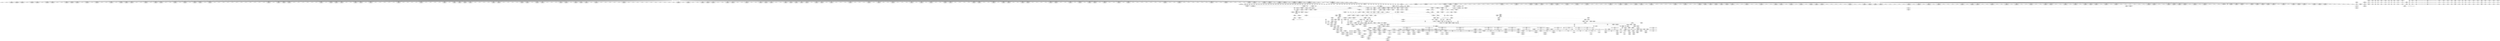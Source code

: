 digraph {
	CE0x48c57e0 [shape=record,shape=Mrecord,label="{CE0x48c57e0|avc_has_perm:tsid|Function::avc_has_perm&Arg::tsid::|*SummSink*}"]
	CE0x48d22e0 [shape=record,shape=Mrecord,label="{CE0x48d22e0|i64*_getelementptr_inbounds_(_7_x_i64_,_7_x_i64_*___llvm_gcov_ctr16,_i64_0,_i64_0)|*Constant*|*SummSource*}"]
	CE0x48a35f0 [shape=record,shape=Mrecord,label="{CE0x48a35f0|selinux_xfrm_state_pol_flow_match:tmp32|*SummSink*}"]
	CE0x48707a0 [shape=record,shape=Mrecord,label="{CE0x48707a0|864:_%struct.xfrm_sec_ctx*,_:_CRE_856,864_|*MultipleSource*|Function::selinux_xfrm_state_pol_flow_match&Arg::x::|security/selinux/xfrm.c,185}"]
	CE0x489e1d0 [shape=record,shape=Mrecord,label="{CE0x489e1d0|i64*_getelementptr_inbounds_(_20_x_i64_,_20_x_i64_*___llvm_gcov_ctr3,_i64_0,_i64_9)|*Constant*}"]
	CE0x482b1f0 [shape=record,shape=Mrecord,label="{CE0x482b1f0|696:_%struct.xfrm_sec_ctx*,_:_CRE_352,360_|*MultipleSource*|Function::selinux_xfrm_state_pol_flow_match&Arg::xp::|security/selinux/xfrm.c,184}"]
	CE0x4871c90 [shape=record,shape=Mrecord,label="{CE0x4871c90|%struct.common_audit_data.1017*_null|*Constant*}"]
	CE0x4826390 [shape=record,shape=Mrecord,label="{CE0x4826390|864:_%struct.xfrm_sec_ctx*,_:_CRE_127,128_}"]
	CE0x4892200 [shape=record,shape=Mrecord,label="{CE0x4892200|selinux_authorizable_ctx:land.end}"]
	CE0x4898430 [shape=record,shape=Mrecord,label="{CE0x4898430|16:_i32,_:_CRE_33,34_}"]
	CE0x481c120 [shape=record,shape=Mrecord,label="{CE0x481c120|864:_%struct.xfrm_sec_ctx*,_:_CRE_40,48_|*MultipleSource*|Function::selinux_xfrm_state_pol_flow_match&Arg::x::|security/selinux/xfrm.c,185}"]
	CE0x4819440 [shape=record,shape=Mrecord,label="{CE0x4819440|selinux_xfrm_state_pol_flow_match:security|security/selinux/xfrm.c,184}"]
	CE0x48c0a00 [shape=record,shape=Mrecord,label="{CE0x48c0a00|avc_has_perm:entry|*SummSource*}"]
	CE0x48d1d30 [shape=record,shape=Mrecord,label="{CE0x48d1d30|selinux_authorizable_ctx:bb}"]
	CE0x48725c0 [shape=record,shape=Mrecord,label="{CE0x48725c0|selinux_xfrm_state_pol_flow_match:tmp9|security/selinux/xfrm.c,185}"]
	CE0x48387c0 [shape=record,shape=Mrecord,label="{CE0x48387c0|696:_%struct.xfrm_sec_ctx*,_:_CRE_495,496_}"]
	CE0x4821420 [shape=record,shape=Mrecord,label="{CE0x4821420|864:_%struct.xfrm_sec_ctx*,_:_CRE_15,16_}"]
	CE0x4829dd0 [shape=record,shape=Mrecord,label="{CE0x4829dd0|selinux_xfrm_state_pol_flow_match:x|Function::selinux_xfrm_state_pol_flow_match&Arg::x::}"]
	CE0x48a8e80 [shape=record,shape=Mrecord,label="{CE0x48a8e80|i64_10|*Constant*}"]
	CE0x48936a0 [shape=record,shape=Mrecord,label="{CE0x48936a0|selinux_authorizable_ctx:land.lhs.true|*SummSource*}"]
	CE0x482a7e0 [shape=record,shape=Mrecord,label="{CE0x482a7e0|i64_0|*Constant*|*SummSink*}"]
	CE0x4865440 [shape=record,shape=Mrecord,label="{CE0x4865440|864:_%struct.xfrm_sec_ctx*,_:_CRE_300,304_|*MultipleSource*|Function::selinux_xfrm_state_pol_flow_match&Arg::x::|security/selinux/xfrm.c,185}"]
	CE0x4865ac0 [shape=record,shape=Mrecord,label="{CE0x4865ac0|864:_%struct.xfrm_sec_ctx*,_:_CRE_320,328_|*MultipleSource*|Function::selinux_xfrm_state_pol_flow_match&Arg::x::|security/selinux/xfrm.c,185}"]
	CE0x482a940 [shape=record,shape=Mrecord,label="{CE0x482a940|selinux_xfrm_state_pol_flow_match:tmp4|security/selinux/xfrm.c,184}"]
	CE0x48338e0 [shape=record,shape=Mrecord,label="{CE0x48338e0|696:_%struct.xfrm_sec_ctx*,_:_CRE_545,546_}"]
	CE0x48c7fe0 [shape=record,shape=Mrecord,label="{CE0x48c7fe0|selinux_xfrm_state_pol_flow_match:retval.0|*SummSource*}"]
	CE0x48aa920 [shape=record,shape=Mrecord,label="{CE0x48aa920|i64_7|*Constant*}"]
	CE0x481be30 [shape=record,shape=Mrecord,label="{CE0x481be30|864:_%struct.xfrm_sec_ctx*,_:_CRE_64,65_}"]
	CE0x4849a80 [shape=record,shape=Mrecord,label="{CE0x4849a80|864:_%struct.xfrm_sec_ctx*,_:_CRE_456,460_|*MultipleSource*|Function::selinux_xfrm_state_pol_flow_match&Arg::x::|security/selinux/xfrm.c,185}"]
	CE0x48c1530 [shape=record,shape=Mrecord,label="{CE0x48c1530|selinux_xfrm_state_pol_flow_match:flowic_secid18|security/selinux/xfrm.c,208|*SummSink*}"]
	CE0x485ee80 [shape=record,shape=Mrecord,label="{CE0x485ee80|864:_%struct.xfrm_sec_ctx*,_:_CRE_176,177_}"]
	CE0x4867e50 [shape=record,shape=Mrecord,label="{CE0x4867e50|selinux_authorizable_ctx:conv2|security/selinux/xfrm.c,65}"]
	CE0x489b090 [shape=record,shape=Mrecord,label="{CE0x489b090|selinux_xfrm_state_pol_flow_match:tmp15|security/selinux/xfrm.c,190|*SummSink*}"]
	CE0x4843cc0 [shape=record,shape=Mrecord,label="{CE0x4843cc0|864:_%struct.xfrm_sec_ctx*,_:_CRE_121,122_}"]
	CE0x4823d20 [shape=record,shape=Mrecord,label="{CE0x4823d20|696:_%struct.xfrm_sec_ctx*,_:_CRE_314,316_|*MultipleSource*|Function::selinux_xfrm_state_pol_flow_match&Arg::xp::|security/selinux/xfrm.c,184}"]
	CE0x4835fd0 [shape=record,shape=Mrecord,label="{CE0x4835fd0|696:_%struct.xfrm_sec_ctx*,_:_CRE_272,276_|*MultipleSource*|Function::selinux_xfrm_state_pol_flow_match&Arg::xp::|security/selinux/xfrm.c,184}"]
	CE0x48969f0 [shape=record,shape=Mrecord,label="{CE0x48969f0|16:_i32,_:_CRE_6,7_}"]
	CE0x48a8900 [shape=record,shape=Mrecord,label="{CE0x48a8900|i64_11|*Constant*|*SummSource*}"]
	CE0x482cc30 [shape=record,shape=Mrecord,label="{CE0x482cc30|i64_1|*Constant*}"]
	CE0x48ba6f0 [shape=record,shape=Mrecord,label="{CE0x48ba6f0|selinux_xfrm_state_pol_flow_match:__fl_common|security/selinux/xfrm.c,202|*SummSource*}"]
	CE0x48a8530 [shape=record,shape=Mrecord,label="{CE0x48a8530|selinux_xfrm_state_pol_flow_match:tobool9|security/selinux/xfrm.c,196|*SummSource*}"]
	CE0x486c140 [shape=record,shape=Mrecord,label="{CE0x486c140|864:_%struct.xfrm_sec_ctx*,_:_CRE_632,636_|*MultipleSource*|Function::selinux_xfrm_state_pol_flow_match&Arg::x::|security/selinux/xfrm.c,185}"]
	CE0x485f600 [shape=record,shape=Mrecord,label="{CE0x485f600|864:_%struct.xfrm_sec_ctx*,_:_CRE_182,183_}"]
	CE0x481ef70 [shape=record,shape=Mrecord,label="{CE0x481ef70|864:_%struct.xfrm_sec_ctx*,_:_CRE_100,101_}"]
	CE0x4833660 [shape=record,shape=Mrecord,label="{CE0x4833660|696:_%struct.xfrm_sec_ctx*,_:_CRE_543,544_}"]
	CE0x48352a0 [shape=record,shape=Mrecord,label="{CE0x48352a0|696:_%struct.xfrm_sec_ctx*,_:_CRE_692,694_|*MultipleSource*|Function::selinux_xfrm_state_pol_flow_match&Arg::xp::|security/selinux/xfrm.c,184}"]
	CE0x4820ea0 [shape=record,shape=Mrecord,label="{CE0x4820ea0|864:_%struct.xfrm_sec_ctx*,_:_CRE_10,11_}"]
	CE0x48ba1f0 [shape=record,shape=Mrecord,label="{CE0x48ba1f0|16:_i32,_:_CRE_61,62_}"]
	CE0x48a9d00 [shape=record,shape=Mrecord,label="{CE0x48a9d00|selinux_xfrm_state_pol_flow_match:tmp25|security/selinux/xfrm.c,196|*SummSink*}"]
	CE0x480aea0 [shape=record,shape=Mrecord,label="{CE0x480aea0|864:_%struct.xfrm_sec_ctx*,_:_CRE_82,83_}"]
	CE0x4824b10 [shape=record,shape=Mrecord,label="{CE0x4824b10|696:_%struct.xfrm_sec_ctx*,_:_CRE_518,519_}"]
	CE0x48a96d0 [shape=record,shape=Mrecord,label="{CE0x48a96d0|selinux_xfrm_state_pol_flow_match:tmp24|security/selinux/xfrm.c,196|*SummSink*}"]
	CE0x48a9890 [shape=record,shape=Mrecord,label="{CE0x48a9890|selinux_xfrm_state_pol_flow_match:tmp25|security/selinux/xfrm.c,196}"]
	CE0x488cef0 [shape=record,shape=Mrecord,label="{CE0x488cef0|selinux_authorizable_ctx:tmp10|security/selinux/xfrm.c,64|*SummSink*}"]
	CE0x483a450 [shape=record,shape=Mrecord,label="{CE0x483a450|864:_%struct.xfrm_sec_ctx*,_:_CRE_77,78_}"]
	CE0x486e1a0 [shape=record,shape=Mrecord,label="{CE0x486e1a0|864:_%struct.xfrm_sec_ctx*,_:_CRE_709,710_}"]
	CE0x4896e30 [shape=record,shape=Mrecord,label="{CE0x4896e30|16:_i32,_:_CRE_11,12_}"]
	CE0x48322f0 [shape=record,shape=Mrecord,label="{CE0x48322f0|GLOBAL:__llvm_gcov_ctr3|Global_var:__llvm_gcov_ctr3|*SummSink*}"]
	CE0x481a970 [shape=record,shape=Mrecord,label="{CE0x481a970|696:_%struct.xfrm_sec_ctx*,_:_CRE_308,310_|*MultipleSource*|Function::selinux_xfrm_state_pol_flow_match&Arg::xp::|security/selinux/xfrm.c,184}"]
	CE0x48aa790 [shape=record,shape=Mrecord,label="{CE0x48aa790|selinux_xfrm_state_pol_flow_match:tobool6|security/selinux/xfrm.c,192|*SummSource*}"]
	CE0x4840050 [shape=record,shape=Mrecord,label="{CE0x4840050|selinux_authorizable_xfrm:tmp2|*SummSource*}"]
	CE0x48429d0 [shape=record,shape=Mrecord,label="{CE0x48429d0|selinux_authorizable_ctx:tmp2|security/selinux/xfrm.c,63|*SummSink*}"]
	CE0x48b3900 [shape=record,shape=Mrecord,label="{CE0x48b3900|0:_i8,_1:_i8,_4:_i32,_:_CRE_1,2_|*MultipleSource*|*LoadInst*|security/selinux/xfrm.c,185|*LoadInst*|security/selinux/xfrm.c,192|*LoadInst*|security/selinux/xfrm.c,200|security/selinux/xfrm.c,200}"]
	CE0x48640c0 [shape=record,shape=Mrecord,label="{CE0x48640c0|864:_%struct.xfrm_sec_ctx*,_:_CRE_279,280_}"]
	CE0x48a8f60 [shape=record,shape=Mrecord,label="{CE0x48a8f60|i64_10|*Constant*|*SummSink*}"]
	CE0x4893110 [shape=record,shape=Mrecord,label="{CE0x4893110|selinux_authorizable_ctx:ctx|Function::selinux_authorizable_ctx&Arg::ctx::|*SummSource*}"]
	CE0x4818f70 [shape=record,shape=Mrecord,label="{CE0x4818f70|selinux_xfrm_state_pol_flow_match:tmp1|*SummSource*}"]
	CE0x4863ac0 [shape=record,shape=Mrecord,label="{CE0x4863ac0|864:_%struct.xfrm_sec_ctx*,_:_CRE_274,276_|*MultipleSource*|Function::selinux_xfrm_state_pol_flow_match&Arg::x::|security/selinux/xfrm.c,185}"]
	CE0x48a5bb0 [shape=record,shape=Mrecord,label="{CE0x48a5bb0|selinux_xfrm_state_pol_flow_match:tmp29}"]
	CE0x4824a50 [shape=record,shape=Mrecord,label="{CE0x4824a50|696:_%struct.xfrm_sec_ctx*,_:_CRE_517,518_}"]
	CE0x4865ec0 [shape=record,shape=Mrecord,label="{CE0x4865ec0|864:_%struct.xfrm_sec_ctx*,_:_CRE_336,344_|*MultipleSource*|Function::selinux_xfrm_state_pol_flow_match&Arg::x::|security/selinux/xfrm.c,185}"]
	CE0x48705a0 [shape=record,shape=Mrecord,label="{CE0x48705a0|864:_%struct.xfrm_sec_ctx*,_:_CRE_848,856_|*MultipleSource*|Function::selinux_xfrm_state_pol_flow_match&Arg::x::|security/selinux/xfrm.c,185}"]
	CE0x4819bd0 [shape=record,shape=Mrecord,label="{CE0x4819bd0|selinux_xfrm_state_pol_flow_match:if.then7}"]
	CE0x48a0570 [shape=record,shape=Mrecord,label="{CE0x48a0570|i64_3|*Constant*}"]
	CE0x48698b0 [shape=record,shape=Mrecord,label="{CE0x48698b0|selinux_authorizable_ctx:tmp15|security/selinux/xfrm.c,64}"]
	CE0x485ce80 [shape=record,shape=Mrecord,label="{CE0x485ce80|864:_%struct.xfrm_sec_ctx*,_:_CRE_162,163_}"]
	CE0x48913f0 [shape=record,shape=Mrecord,label="{CE0x48913f0|_call_void_mcount()_#3}"]
	CE0x489eba0 [shape=record,shape=Mrecord,label="{CE0x489eba0|selinux_xfrm_state_pol_flow_match:tmp21|security/selinux/xfrm.c,194|*SummSink*}"]
	CE0x486f7a0 [shape=record,shape=Mrecord,label="{CE0x486f7a0|864:_%struct.xfrm_sec_ctx*,_:_CRE_792,800_|*MultipleSource*|Function::selinux_xfrm_state_pol_flow_match&Arg::x::|security/selinux/xfrm.c,185}"]
	CE0x4870ba0 [shape=record,shape=Mrecord,label="{CE0x4870ba0|864:_%struct.xfrm_sec_ctx*,_:_CRE_872,880_|*MultipleSource*|Function::selinux_xfrm_state_pol_flow_match&Arg::x::|security/selinux/xfrm.c,185}"]
	CE0x4831800 [shape=record,shape=Mrecord,label="{CE0x4831800|696:_%struct.xfrm_sec_ctx*,_:_CRE_318,319_|*MultipleSource*|Function::selinux_xfrm_state_pol_flow_match&Arg::xp::|security/selinux/xfrm.c,184}"]
	CE0x4896ab0 [shape=record,shape=Mrecord,label="{CE0x4896ab0|16:_i32,_:_CRE_7,8_}"]
	CE0x48bb440 [shape=record,shape=Mrecord,label="{CE0x48bb440|selinux_xfrm_state_pol_flow_match:flowic_secid|security/selinux/xfrm.c,202}"]
	CE0x482c4f0 [shape=record,shape=Mrecord,label="{CE0x482c4f0|_call_void_mcount()_#3}"]
	CE0x48244e0 [shape=record,shape=Mrecord,label="{CE0x48244e0|696:_%struct.xfrm_sec_ctx*,_:_CRE_64,72_|*MultipleSource*|Function::selinux_xfrm_state_pol_flow_match&Arg::xp::|security/selinux/xfrm.c,184}"]
	CE0x48bfa90 [shape=record,shape=Mrecord,label="{CE0x48bfa90|selinux_xfrm_state_pol_flow_match:tmp44|security/selinux/xfrm.c,208}"]
	CE0x48234b0 [shape=record,shape=Mrecord,label="{CE0x48234b0|696:_%struct.xfrm_sec_ctx*,_:_CRE_656,664_|*MultipleSource*|Function::selinux_xfrm_state_pol_flow_match&Arg::xp::|security/selinux/xfrm.c,184}"]
	CE0x48bbf70 [shape=record,shape=Mrecord,label="{CE0x48bbf70|selinux_xfrm_state_pol_flow_match:tmp40|security/selinux/xfrm.c,203|*SummSource*}"]
	CE0x4836410 [shape=record,shape=Mrecord,label="{CE0x4836410|696:_%struct.xfrm_sec_ctx*,_:_CRE_292,293_}"]
	CE0x483c520 [shape=record,shape=Mrecord,label="{CE0x483c520|696:_%struct.xfrm_sec_ctx*,_:_CRE_522,523_}"]
	CE0x48711a0 [shape=record,shape=Mrecord,label="{CE0x48711a0|selinux_xfrm_state_pol_flow_match:tobool2|security/selinux/xfrm.c,185}"]
	CE0x48992c0 [shape=record,shape=Mrecord,label="{CE0x48992c0|selinux_authorizable_xfrm:x|Function::selinux_authorizable_xfrm&Arg::x::|*SummSource*}"]
	CE0x48a4410 [shape=record,shape=Mrecord,label="{CE0x48a4410|selinux_xfrm_state_pol_flow_match:tmp27|security/selinux/xfrm.c,198|*SummSource*}"]
	CE0x488c280 [shape=record,shape=Mrecord,label="{CE0x488c280|selinux_authorizable_ctx:tmp11|security/selinux/xfrm.c,65}"]
	CE0x482d050 [shape=record,shape=Mrecord,label="{CE0x482d050|696:_%struct.xfrm_sec_ctx*,_:_CRE_485,486_}"]
	CE0x48b8af0 [shape=record,shape=Mrecord,label="{CE0x48b8af0|16:_i32,_:_CRE_38,39_}"]
	CE0x48171d0 [shape=record,shape=Mrecord,label="{CE0x48171d0|COLLAPSED:_GCMRE___llvm_gcov_ctr3_internal_global_20_x_i64_zeroinitializer:_elem_0:default:}"]
	CE0x48ca610 [shape=record,shape=Mrecord,label="{CE0x48ca610|selinux_authorizable_xfrm:bb}"]
	CE0x48c7b30 [shape=record,shape=Mrecord,label="{CE0x48c7b30|selinux_xfrm_state_pol_flow_match:cond|security/selinux/xfrm.c,208|*SummSink*}"]
	CE0x48d0c20 [shape=record,shape=Mrecord,label="{CE0x48d0c20|selinux_authorizable_ctx:tmp3|security/selinux/xfrm.c,63|*SummSink*}"]
	CE0x4868e30 [shape=record,shape=Mrecord,label="{CE0x4868e30|i1_false|*Constant*|*SummSource*}"]
	CE0x485c4d0 [shape=record,shape=Mrecord,label="{CE0x485c4d0|864:_%struct.xfrm_sec_ctx*,_:_CRE_149,150_}"]
	CE0x4860ec0 [shape=record,shape=Mrecord,label="{CE0x4860ec0|864:_%struct.xfrm_sec_ctx*,_:_CRE_203,204_|*MultipleSource*|Function::selinux_xfrm_state_pol_flow_match&Arg::x::|security/selinux/xfrm.c,185}"]
	CE0x48668c0 [shape=record,shape=Mrecord,label="{CE0x48668c0|864:_%struct.xfrm_sec_ctx*,_:_CRE_376,384_|*MultipleSource*|Function::selinux_xfrm_state_pol_flow_match&Arg::x::|security/selinux/xfrm.c,185}"]
	CE0x483c6a0 [shape=record,shape=Mrecord,label="{CE0x483c6a0|696:_%struct.xfrm_sec_ctx*,_:_CRE_524,525_}"]
	CE0x480cc00 [shape=record,shape=Mrecord,label="{CE0x480cc00|selinux_xfrm_state_pol_flow_match:tmp1|*SummSink*}"]
	CE0x4839550 [shape=record,shape=Mrecord,label="{CE0x4839550|selinux_xfrm_state_pol_flow_match:if.end11|*SummSource*}"]
	CE0x4821680 [shape=record,shape=Mrecord,label="{CE0x4821680|696:_%struct.xfrm_sec_ctx*,_:_CRE_302,303_}"]
	CE0x481ea70 [shape=record,shape=Mrecord,label="{CE0x481ea70|864:_%struct.xfrm_sec_ctx*,_:_CRE_96,97_}"]
	CE0x485dc50 [shape=record,shape=Mrecord,label="{CE0x485dc50|864:_%struct.xfrm_sec_ctx*,_:_CRE_173,174_}"]
	CE0x48b9bf0 [shape=record,shape=Mrecord,label="{CE0x48b9bf0|16:_i32,_:_CRE_55,56_}"]
	CE0x4856010 [shape=record,shape=Mrecord,label="{CE0x4856010|696:_%struct.xfrm_sec_ctx*,_:_CRE_224,232_|*MultipleSource*|Function::selinux_xfrm_state_pol_flow_match&Arg::xp::|security/selinux/xfrm.c,184}"]
	CE0x4834180 [shape=record,shape=Mrecord,label="{CE0x4834180|696:_%struct.xfrm_sec_ctx*,_:_CRE_550,551_}"]
	CE0x4860870 [shape=record,shape=Mrecord,label="{CE0x4860870|864:_%struct.xfrm_sec_ctx*,_:_CRE_198,200_|*MultipleSource*|Function::selinux_xfrm_state_pol_flow_match&Arg::x::|security/selinux/xfrm.c,185}"]
	CE0x48ccd90 [shape=record,shape=Mrecord,label="{CE0x48ccd90|selinux_authorizable_ctx:tmp16|security/selinux/xfrm.c,64|*SummSource*}"]
	CE0x4822680 [shape=record,shape=Mrecord,label="{CE0x4822680|selinux_xfrm_state_pol_flow_match:if.then10}"]
	CE0x48901a0 [shape=record,shape=Mrecord,label="{CE0x48901a0|selinux_authorizable_ctx:tmp12|security/selinux/xfrm.c,65|*SummSource*}"]
	CE0x489a9d0 [shape=record,shape=Mrecord,label="{CE0x489a9d0|selinux_xfrm_state_pol_flow_match:tmp14|security/selinux/xfrm.c,190|*SummSource*}"]
	CE0x48271f0 [shape=record,shape=Mrecord,label="{CE0x48271f0|696:_%struct.xfrm_sec_ctx*,_:_CRE_534,535_}"]
	CE0x4866cc0 [shape=record,shape=Mrecord,label="{CE0x4866cc0|864:_%struct.xfrm_sec_ctx*,_:_CRE_392,400_|*MultipleSource*|Function::selinux_xfrm_state_pol_flow_match&Arg::x::|security/selinux/xfrm.c,185}"]
	CE0x489eac0 [shape=record,shape=Mrecord,label="{CE0x489eac0|selinux_xfrm_state_pol_flow_match:tmp21|security/selinux/xfrm.c,194}"]
	CE0x483fb90 [shape=record,shape=Mrecord,label="{CE0x483fb90|696:_%struct.xfrm_sec_ctx*,_:_CRE_408,416_|*MultipleSource*|Function::selinux_xfrm_state_pol_flow_match&Arg::xp::|security/selinux/xfrm.c,184}"]
	CE0x489d7d0 [shape=record,shape=Mrecord,label="{CE0x489d7d0|selinux_xfrm_state_pol_flow_match:tmp38|security/selinux/xfrm.c,202}"]
	CE0x4849880 [shape=record,shape=Mrecord,label="{CE0x4849880|864:_%struct.xfrm_sec_ctx*,_:_CRE_452,456_|*MultipleSource*|Function::selinux_xfrm_state_pol_flow_match&Arg::x::|security/selinux/xfrm.c,185}"]
	CE0x4851760 [shape=record,shape=Mrecord,label="{CE0x4851760|696:_%struct.xfrm_sec_ctx*,_:_CRE_260,264_|*MultipleSource*|Function::selinux_xfrm_state_pol_flow_match&Arg::xp::|security/selinux/xfrm.c,184}"]
	CE0x481d180 [shape=record,shape=Mrecord,label="{CE0x481d180|696:_%struct.xfrm_sec_ctx*,_:_CRE_324,328_|*MultipleSource*|Function::selinux_xfrm_state_pol_flow_match&Arg::xp::|security/selinux/xfrm.c,184}"]
	CE0x48490e0 [shape=record,shape=Mrecord,label="{CE0x48490e0|i64*_getelementptr_inbounds_(_2_x_i64_,_2_x_i64_*___llvm_gcov_ctr17246,_i64_0,_i64_0)|*Constant*}"]
	CE0x48bafc0 [shape=record,shape=Mrecord,label="{CE0x48bafc0|i64_15|*Constant*|*SummSink*}"]
	CE0x488e710 [shape=record,shape=Mrecord,label="{CE0x488e710|selinux_authorizable_ctx:tmp5|security/selinux/xfrm.c,63|*SummSource*}"]
	CE0x485fec0 [shape=record,shape=Mrecord,label="{CE0x485fec0|864:_%struct.xfrm_sec_ctx*,_:_CRE_189,190_}"]
	CE0x48678c0 [shape=record,shape=Mrecord,label="{CE0x48678c0|864:_%struct.xfrm_sec_ctx*,_:_CRE_432,436_|*MultipleSource*|Function::selinux_xfrm_state_pol_flow_match&Arg::x::|security/selinux/xfrm.c,185}"]
	CE0x48a2230 [shape=record,shape=Mrecord,label="{CE0x48a2230|selinux_xfrm_state_pol_flow_match:tmp30}"]
	CE0x4895f20 [shape=record,shape=Mrecord,label="{CE0x4895f20|selinux_xfrm_state_pol_flow_match:u|security/selinux/xfrm.c,202|*SummSource*}"]
	CE0x483b8f0 [shape=record,shape=Mrecord,label="{CE0x483b8f0|696:_%struct.xfrm_sec_ctx*,_:_CRE_560,568_|*MultipleSource*|Function::selinux_xfrm_state_pol_flow_match&Arg::xp::|security/selinux/xfrm.c,184}"]
	CE0x48a66d0 [shape=record,shape=Mrecord,label="{CE0x48a66d0|avc_has_perm:ssid|Function::avc_has_perm&Arg::ssid::|*SummSource*}"]
	CE0x486da20 [shape=record,shape=Mrecord,label="{CE0x486da20|864:_%struct.xfrm_sec_ctx*,_:_CRE_703,704_}"]
	CE0x4833ac0 [shape=record,shape=Mrecord,label="{CE0x4833ac0|i32_21|*Constant*|*SummSource*}"]
	CE0x4862cc0 [shape=record,shape=Mrecord,label="{CE0x4862cc0|864:_%struct.xfrm_sec_ctx*,_:_CRE_264,268_|*MultipleSource*|Function::selinux_xfrm_state_pol_flow_match&Arg::x::|security/selinux/xfrm.c,185}"]
	CE0x48bfe70 [shape=record,shape=Mrecord,label="{CE0x48bfe70|selinux_xfrm_state_pol_flow_match:__fl_common17|security/selinux/xfrm.c,208}"]
	CE0x4847c90 [shape=record,shape=Mrecord,label="{CE0x4847c90|_call_void_mcount()_#3|*SummSource*}"]
	CE0x4848de0 [shape=record,shape=Mrecord,label="{CE0x4848de0|696:_%struct.xfrm_sec_ctx*,_:_CRE_500,501_}"]
	CE0x485fd80 [shape=record,shape=Mrecord,label="{CE0x485fd80|864:_%struct.xfrm_sec_ctx*,_:_CRE_188,189_}"]
	CE0x4822320 [shape=record,shape=Mrecord,label="{CE0x4822320|696:_%struct.xfrm_sec_ctx*,_:_CRE_530,531_}"]
	CE0x48c8b40 [shape=record,shape=Mrecord,label="{CE0x48c8b40|selinux_xfrm_state_pol_flow_match:tmp45|security/selinux/xfrm.c,211|*SummSource*}"]
	CE0x48888f0 [shape=record,shape=Mrecord,label="{CE0x48888f0|i64_3|*Constant*}"]
	CE0x4821db0 [shape=record,shape=Mrecord,label="{CE0x4821db0|696:_%struct.xfrm_sec_ctx*,_:_CRE_511,512_}"]
	CE0x48cb210 [shape=record,shape=Mrecord,label="{CE0x48cb210|selinux_authorizable_xfrm:tmp4|*LoadInst*|security/selinux/xfrm.c,73|*SummSource*}"]
	CE0x48c5ea0 [shape=record,shape=Mrecord,label="{CE0x48c5ea0|avc_has_perm:tclass|Function::avc_has_perm&Arg::tclass::|*SummSource*}"]
	CE0x488bb00 [shape=record,shape=Mrecord,label="{CE0x488bb00|i64*_getelementptr_inbounds_(_7_x_i64_,_7_x_i64_*___llvm_gcov_ctr16,_i64_0,_i64_5)|*Constant*|*SummSource*}"]
	CE0x4896d30 [shape=record,shape=Mrecord,label="{CE0x4896d30|16:_i32,_:_CRE_10,11_}"]
	CE0x48480a0 [shape=record,shape=Mrecord,label="{CE0x48480a0|i64_4|*Constant*|*SummSink*}"]
	CE0x48a5470 [shape=record,shape=Mrecord,label="{CE0x48a5470|i64*_getelementptr_inbounds_(_20_x_i64_,_20_x_i64_*___llvm_gcov_ctr3,_i64_0,_i64_13)|*Constant*|*SummSource*}"]
	"CONST[source:0(mediator),value:2(dynamic)][purpose:{object}][SnkIdx:1]"
	CE0x4860140 [shape=record,shape=Mrecord,label="{CE0x4860140|864:_%struct.xfrm_sec_ctx*,_:_CRE_191,192_}"]
	CE0x4866ec0 [shape=record,shape=Mrecord,label="{CE0x4866ec0|864:_%struct.xfrm_sec_ctx*,_:_CRE_400,408_|*MultipleSource*|Function::selinux_xfrm_state_pol_flow_match&Arg::x::|security/selinux/xfrm.c,185}"]
	CE0x4869990 [shape=record,shape=Mrecord,label="{CE0x4869990|selinux_authorizable_ctx:tmp15|security/selinux/xfrm.c,64|*SummSink*}"]
	CE0x481f6f0 [shape=record,shape=Mrecord,label="{CE0x481f6f0|864:_%struct.xfrm_sec_ctx*,_:_CRE_106,107_}"]
	CE0x486e7e0 [shape=record,shape=Mrecord,label="{CE0x486e7e0|864:_%struct.xfrm_sec_ctx*,_:_CRE_720,728_|*MultipleSource*|Function::selinux_xfrm_state_pol_flow_match&Arg::x::|security/selinux/xfrm.c,185}"]
	CE0x4869240 [shape=record,shape=Mrecord,label="{CE0x4869240|selinux_authorizable_ctx:tmp14|*SummSink*}"]
	CE0x4889c20 [shape=record,shape=Mrecord,label="{CE0x4889c20|selinux_authorizable_ctx:tmp4|security/selinux/xfrm.c,63|*SummSink*}"]
	CE0x480c040 [shape=record,shape=Mrecord,label="{CE0x480c040|selinux_xfrm_state_pol_flow_match:if.then14|*SummSource*}"]
	CE0x4862ec0 [shape=record,shape=Mrecord,label="{CE0x4862ec0|864:_%struct.xfrm_sec_ctx*,_:_CRE_268,269_|*MultipleSource*|Function::selinux_xfrm_state_pol_flow_match&Arg::x::|security/selinux/xfrm.c,185}"]
	CE0x48703a0 [shape=record,shape=Mrecord,label="{CE0x48703a0|864:_%struct.xfrm_sec_ctx*,_:_CRE_840,848_|*MultipleSource*|Function::selinux_xfrm_state_pol_flow_match&Arg::x::|security/selinux/xfrm.c,185}"]
	CE0x4822b80 [shape=record,shape=Mrecord,label="{CE0x4822b80|selinux_xfrm_state_pol_flow_match:security1|security/selinux/xfrm.c,185|*SummSink*}"]
	CE0x480afe0 [shape=record,shape=Mrecord,label="{CE0x480afe0|864:_%struct.xfrm_sec_ctx*,_:_CRE_83,84_}"]
	CE0x4821ff0 [shape=record,shape=Mrecord,label="{CE0x4821ff0|696:_%struct.xfrm_sec_ctx*,_:_CRE_514,515_}"]
	CE0x4827470 [shape=record,shape=Mrecord,label="{CE0x4827470|696:_%struct.xfrm_sec_ctx*,_:_CRE_536,537_}"]
	CE0x482e100 [shape=record,shape=Mrecord,label="{CE0x482e100|696:_%struct.xfrm_sec_ctx*,_:_CRE_472,476_|*MultipleSource*|Function::selinux_xfrm_state_pol_flow_match&Arg::xp::|security/selinux/xfrm.c,184}"]
	CE0x4842c80 [shape=record,shape=Mrecord,label="{CE0x4842c80|864:_%struct.xfrm_sec_ctx*,_:_CRE_108,109_}"]
	CE0x48622c0 [shape=record,shape=Mrecord,label="{CE0x48622c0|864:_%struct.xfrm_sec_ctx*,_:_CRE_248,249_|*MultipleSource*|Function::selinux_xfrm_state_pol_flow_match&Arg::x::|security/selinux/xfrm.c,185}"]
	CE0x4843fa0 [shape=record,shape=Mrecord,label="{CE0x4843fa0|selinux_xfrm_state_pol_flow_match:tobool|security/selinux/xfrm.c,184}"]
	CE0x4845490 [shape=record,shape=Mrecord,label="{CE0x4845490|selinux_xfrm_state_pol_flow_match:tmp36|security/selinux/xfrm.c,202|*SummSink*}"]
	CE0x483f8f0 [shape=record,shape=Mrecord,label="{CE0x483f8f0|696:_%struct.xfrm_sec_ctx*,_:_CRE_541,542_}"]
	CE0x483b7b0 [shape=record,shape=Mrecord,label="{CE0x483b7b0|696:_%struct.xfrm_sec_ctx*,_:_CRE_552,560_|*MultipleSource*|Function::selinux_xfrm_state_pol_flow_match&Arg::xp::|security/selinux/xfrm.c,184}"]
	CE0x4838940 [shape=record,shape=Mrecord,label="{CE0x4838940|696:_%struct.xfrm_sec_ctx*,_:_CRE_497,498_}"]
	CE0x4864a40 [shape=record,shape=Mrecord,label="{CE0x4864a40|864:_%struct.xfrm_sec_ctx*,_:_CRE_287,288_}"]
	CE0x48a8ef0 [shape=record,shape=Mrecord,label="{CE0x48a8ef0|i64_10|*Constant*|*SummSource*}"]
	CE0x486bf40 [shape=record,shape=Mrecord,label="{CE0x486bf40|864:_%struct.xfrm_sec_ctx*,_:_CRE_628,632_|*MultipleSource*|Function::selinux_xfrm_state_pol_flow_match&Arg::x::|security/selinux/xfrm.c,185}"]
	CE0x486e920 [shape=record,shape=Mrecord,label="{CE0x486e920|864:_%struct.xfrm_sec_ctx*,_:_CRE_728,736_|*MultipleSource*|Function::selinux_xfrm_state_pol_flow_match&Arg::x::|security/selinux/xfrm.c,185}"]
	CE0x48342f0 [shape=record,shape=Mrecord,label="{CE0x48342f0|i64*_getelementptr_inbounds_(_20_x_i64_,_20_x_i64_*___llvm_gcov_ctr3,_i64_0,_i64_0)|*Constant*}"]
	CE0x48ba5f0 [shape=record,shape=Mrecord,label="{CE0x48ba5f0|selinux_xfrm_state_pol_flow_match:__fl_common|security/selinux/xfrm.c,202}"]
	CE0x482cca0 [shape=record,shape=Mrecord,label="{CE0x482cca0|selinux_authorizable_xfrm:tmp1}"]
	CE0x48915d0 [shape=record,shape=Mrecord,label="{CE0x48915d0|selinux_authorizable_ctx:tmp1|*SummSink*}"]
	CE0x48718e0 [shape=record,shape=Mrecord,label="{CE0x48718e0|i32_1|*Constant*|*SummSource*}"]
	CE0x483af70 [shape=record,shape=Mrecord,label="{CE0x483af70|696:_%struct.xfrm_sec_ctx*,_:_CRE_368,376_|*MultipleSource*|Function::selinux_xfrm_state_pol_flow_match&Arg::xp::|security/selinux/xfrm.c,184}"]
	CE0x48bcfb0 [shape=record,shape=Mrecord,label="{CE0x48bcfb0|0:_i8,_1:_i8,_4:_i32,_:_CRE_0,1_|*MultipleSource*|*LoadInst*|security/selinux/xfrm.c,185|*LoadInst*|security/selinux/xfrm.c,192|*LoadInst*|security/selinux/xfrm.c,200|security/selinux/xfrm.c,200}"]
	CE0x4892bb0 [shape=record,shape=Mrecord,label="{CE0x4892bb0|selinux_authorizable_ctx:entry}"]
	CE0x48c6fd0 [shape=record,shape=Mrecord,label="{CE0x48c6fd0|selinux_xfrm_state_pol_flow_match:cond|security/selinux/xfrm.c,208}"]
	CE0x48d1da0 [shape=record,shape=Mrecord,label="{CE0x48d1da0|selinux_authorizable_ctx:bb|*SummSource*}"]
	CE0x480bb20 [shape=record,shape=Mrecord,label="{CE0x480bb20|864:_%struct.xfrm_sec_ctx*,_:_CRE_92,93_}"]
	CE0x4898530 [shape=record,shape=Mrecord,label="{CE0x4898530|16:_i32,_:_CRE_34,35_}"]
	CE0x48406b0 [shape=record,shape=Mrecord,label="{CE0x48406b0|i64_2|*Constant*}"]
	CE0x48906e0 [shape=record,shape=Mrecord,label="{CE0x48906e0|selinux_authorizable_ctx:ctx_alg|security/selinux/xfrm.c,65|*SummSource*}"]
	CE0x48a2f60 [shape=record,shape=Mrecord,label="{CE0x48a2f60|selinux_xfrm_state_pol_flow_match:tmp31|*SummSource*}"]
	CE0x485bad0 [shape=record,shape=Mrecord,label="{CE0x485bad0|864:_%struct.xfrm_sec_ctx*,_:_CRE_141,142_}"]
	CE0x48632c0 [shape=record,shape=Mrecord,label="{CE0x48632c0|864:_%struct.xfrm_sec_ctx*,_:_CRE_270,271_|*MultipleSource*|Function::selinux_xfrm_state_pol_flow_match&Arg::x::|security/selinux/xfrm.c,185}"]
	CE0x481b1d0 [shape=record,shape=Mrecord,label="{CE0x481b1d0|selinux_xfrm_state_pol_flow_match:tmp2|*LoadInst*|security/selinux/xfrm.c,184|*SummSink*}"]
	CE0x4891dc0 [shape=record,shape=Mrecord,label="{CE0x4891dc0|selinux_authorizable_ctx:conv|security/selinux/xfrm.c,64|*SummSink*}"]
	CE0x4864050 [shape=record,shape=Mrecord,label="{CE0x4864050|864:_%struct.xfrm_sec_ctx*,_:_CRE_280,281_}"]
	CE0x489d280 [shape=record,shape=Mrecord,label="{CE0x489d280|i64*_getelementptr_inbounds_(_20_x_i64_,_20_x_i64_*___llvm_gcov_ctr3,_i64_0,_i64_5)|*Constant*|*SummSink*}"]
	CE0x481b5b0 [shape=record,shape=Mrecord,label="{CE0x481b5b0|i64_2|*Constant*}"]
	CE0x4840c40 [shape=record,shape=Mrecord,label="{CE0x4840c40|696:_%struct.xfrm_sec_ctx*,_:_CRE_287,288_}"]
	CE0x486a140 [shape=record,shape=Mrecord,label="{CE0x486a140|864:_%struct.xfrm_sec_ctx*,_:_CRE_504,512_|*MultipleSource*|Function::selinux_xfrm_state_pol_flow_match&Arg::x::|security/selinux/xfrm.c,185}"]
	CE0x48714e0 [shape=record,shape=Mrecord,label="{CE0x48714e0|selinux_xfrm_state_pol_flow_match:call|security/selinux/xfrm.c,196|*SummSource*}"]
	CE0x48bb140 [shape=record,shape=Mrecord,label="{CE0x48bb140|selinux_xfrm_state_pol_flow_match:tmp37|security/selinux/xfrm.c,202}"]
	CE0x482c080 [shape=record,shape=Mrecord,label="{CE0x482c080|696:_%struct.xfrm_sec_ctx*,_:_CRE_392,400_|*MultipleSource*|Function::selinux_xfrm_state_pol_flow_match&Arg::xp::|security/selinux/xfrm.c,184}"]
	CE0x48a7f00 [shape=record,shape=Mrecord,label="{CE0x48a7f00|i32_(i32,_i32,_i16,_i32,_%struct.common_audit_data.1017*)*_bitcast_(i32_(i32,_i32,_i16,_i32,_%struct.common_audit_data.495*)*_avc_has_perm_to_i32_(i32,_i32,_i16,_i32,_%struct.common_audit_data.1017*)*)|*Constant*|*SummSource*}"]
	CE0x4843b80 [shape=record,shape=Mrecord,label="{CE0x4843b80|864:_%struct.xfrm_sec_ctx*,_:_CRE_120,121_}"]
	CE0x48a2000 [shape=record,shape=Mrecord,label="{CE0x48a2000|i64*_getelementptr_inbounds_(_20_x_i64_,_20_x_i64_*___llvm_gcov_ctr3,_i64_0,_i64_12)|*Constant*|*SummSink*}"]
	CE0x48a4a60 [shape=record,shape=Mrecord,label="{CE0x48a4a60|selinux_xfrm_state_pol_flow_match:tmp28|security/selinux/xfrm.c,198|*SummSource*}"]
	CE0x48d0d30 [shape=record,shape=Mrecord,label="{CE0x48d0d30|selinux_authorizable_ctx:tmp4|security/selinux/xfrm.c,63}"]
	CE0x4896c30 [shape=record,shape=Mrecord,label="{CE0x4896c30|16:_i32,_:_CRE_9,10_}"]
	CE0x48618c0 [shape=record,shape=Mrecord,label="{CE0x48618c0|864:_%struct.xfrm_sec_ctx*,_:_CRE_220,224_|*MultipleSource*|Function::selinux_xfrm_state_pol_flow_match&Arg::x::|security/selinux/xfrm.c,185}"]
	CE0x4888110 [shape=record,shape=Mrecord,label="{CE0x4888110|selinux_authorizable_ctx:tobool|security/selinux/xfrm.c,63}"]
	CE0x48babe0 [shape=record,shape=Mrecord,label="{CE0x48babe0|selinux_xfrm_state_pol_flow_match:tmp35|security/selinux/xfrm.c,202|*SummSink*}"]
	CE0x482de20 [shape=record,shape=Mrecord,label="{CE0x482de20|selinux_authorizable_xfrm:tmp2}"]
	CE0x4869c20 [shape=record,shape=Mrecord,label="{CE0x4869c20|selinux_authorizable_ctx:tmp16|security/selinux/xfrm.c,64}"]
	CE0x48935c0 [shape=record,shape=Mrecord,label="{CE0x48935c0|_ret_i32_%land.ext,_!dbg_!27723|security/selinux/xfrm.c,63|*SummSource*}"]
	CE0x4843dc0 [shape=record,shape=Mrecord,label="{CE0x4843dc0|%struct.xfrm_sec_ctx*_null|*Constant*|*SummSource*}"]
	CE0x489eb30 [shape=record,shape=Mrecord,label="{CE0x489eb30|selinux_xfrm_state_pol_flow_match:tmp21|security/selinux/xfrm.c,194|*SummSource*}"]
	CE0x48c5950 [shape=record,shape=Mrecord,label="{CE0x48c5950|i16_39|*Constant*}"]
	CE0x486a740 [shape=record,shape=Mrecord,label="{CE0x486a740|864:_%struct.xfrm_sec_ctx*,_:_CRE_528,536_|*MultipleSource*|Function::selinux_xfrm_state_pol_flow_match&Arg::x::|security/selinux/xfrm.c,185}"]
	CE0x48c82c0 [shape=record,shape=Mrecord,label="{CE0x48c82c0|i64*_getelementptr_inbounds_(_20_x_i64_,_20_x_i64_*___llvm_gcov_ctr3,_i64_0,_i64_19)|*Constant*}"]
	CE0x4847d40 [shape=record,shape=Mrecord,label="{CE0x4847d40|_call_void_mcount()_#3|*SummSink*}"]
	CE0x484c200 [shape=record,shape=Mrecord,label="{CE0x484c200|selinux_authorizable_ctx:tmp2|security/selinux/xfrm.c,63|*SummSource*}"]
	CE0x4833dc0 [shape=record,shape=Mrecord,label="{CE0x4833dc0|696:_%struct.xfrm_sec_ctx*,_:_CRE_547,548_}"]
	CE0x4865080 [shape=record,shape=Mrecord,label="{CE0x4865080|864:_%struct.xfrm_sec_ctx*,_:_CRE_696,697_}"]
	CE0x48b99f0 [shape=record,shape=Mrecord,label="{CE0x48b99f0|16:_i32,_:_CRE_53,54_}"]
	CE0x489e570 [shape=record,shape=Mrecord,label="{CE0x489e570|i64*_getelementptr_inbounds_(_20_x_i64_,_20_x_i64_*___llvm_gcov_ctr3,_i64_0,_i64_9)|*Constant*|*SummSource*}"]
	CE0x4897430 [shape=record,shape=Mrecord,label="{CE0x4897430|16:_i32,_:_CRE_17,18_}"]
	CE0x48907a0 [shape=record,shape=Mrecord,label="{CE0x48907a0|selinux_authorizable_ctx:ctx_alg|security/selinux/xfrm.c,65|*SummSink*}"]
	CE0x48a9060 [shape=record,shape=Mrecord,label="{CE0x48a9060|selinux_xfrm_state_pol_flow_match:tmp23|security/selinux/xfrm.c,196}"]
	CE0x486cb40 [shape=record,shape=Mrecord,label="{CE0x486cb40|864:_%struct.xfrm_sec_ctx*,_:_CRE_672,680_|*MultipleSource*|Function::selinux_xfrm_state_pol_flow_match&Arg::x::|security/selinux/xfrm.c,185}"]
	CE0x4830160 [shape=record,shape=Mrecord,label="{CE0x4830160|selinux_xfrm_state_pol_flow_match:tmp38|security/selinux/xfrm.c,202|*SummSink*}"]
	CE0x482bd10 [shape=record,shape=Mrecord,label="{CE0x482bd10|696:_%struct.xfrm_sec_ctx*,_:_CRE_279,280_}"]
	CE0x55204a0 [shape=record,shape=Mrecord,label="{CE0x55204a0|696:_%struct.xfrm_sec_ctx*,_:_CRE_489,490_}"]
	CE0x4822f70 [shape=record,shape=Mrecord,label="{CE0x4822f70|864:_%struct.xfrm_sec_ctx*,_:_CRE_8,9_}"]
	CE0x489b4d0 [shape=record,shape=Mrecord,label="{CE0x489b4d0|selinux_xfrm_state_pol_flow_match:security5|security/selinux/xfrm.c,192}"]
	CE0x48a67d0 [shape=record,shape=Mrecord,label="{CE0x48a67d0|avc_has_perm:tsid|Function::avc_has_perm&Arg::tsid::}"]
	CE0x482d280 [shape=record,shape=Mrecord,label="{CE0x482d280|696:_%struct.xfrm_sec_ctx*,_:_CRE_487,488_}"]
	CE0x48b95f0 [shape=record,shape=Mrecord,label="{CE0x48b95f0|16:_i32,_:_CRE_49,50_}"]
	CE0x486e2e0 [shape=record,shape=Mrecord,label="{CE0x486e2e0|864:_%struct.xfrm_sec_ctx*,_:_CRE_710,711_}"]
	CE0x4824470 [shape=record,shape=Mrecord,label="{CE0x4824470|696:_%struct.xfrm_sec_ctx*,_:_CRE_56,64_|*MultipleSource*|Function::selinux_xfrm_state_pol_flow_match&Arg::xp::|security/selinux/xfrm.c,184}"]
	CE0x48a00e0 [shape=record,shape=Mrecord,label="{CE0x48a00e0|i64*_getelementptr_inbounds_(_20_x_i64_,_20_x_i64_*___llvm_gcov_ctr3,_i64_0,_i64_6)|*Constant*|*SummSource*}"]
	CE0x4848f60 [shape=record,shape=Mrecord,label="{CE0x4848f60|696:_%struct.xfrm_sec_ctx*,_:_CRE_502,503_}"]
	CE0x4834db0 [shape=record,shape=Mrecord,label="{CE0x4834db0|i64*_getelementptr_inbounds_(_20_x_i64_,_20_x_i64_*___llvm_gcov_ctr3,_i64_0,_i64_0)|*Constant*|*SummSource*}"]
	CE0x486d3a0 [shape=record,shape=Mrecord,label="{CE0x486d3a0|864:_%struct.xfrm_sec_ctx*,_:_CRE_698,699_}"]
	CE0x48959b0 [shape=record,shape=Mrecord,label="{CE0x48959b0|selinux_xfrm_state_pol_flow_match:fl|Function::selinux_xfrm_state_pol_flow_match&Arg::fl::|*SummSource*}"]
	CE0x48b98f0 [shape=record,shape=Mrecord,label="{CE0x48b98f0|16:_i32,_:_CRE_52,53_}"]
	CE0x481b540 [shape=record,shape=Mrecord,label="{CE0x481b540|i64_2|*Constant*|*SummSource*}"]
	CE0x482c830 [shape=record,shape=Mrecord,label="{CE0x482c830|696:_%struct.xfrm_sec_ctx*,_:_CRE_448,449_|*MultipleSource*|Function::selinux_xfrm_state_pol_flow_match&Arg::xp::|security/selinux/xfrm.c,184}"]
	CE0x481d870 [shape=record,shape=Mrecord,label="{CE0x481d870|864:_%struct.xfrm_sec_ctx*,_:_CRE_18,19_}"]
	CE0x4890910 [shape=record,shape=Mrecord,label="{CE0x4890910|selinux_authorizable_ctx:tmp13|*LoadInst*|security/selinux/xfrm.c,65}"]
	CE0x4864540 [shape=record,shape=Mrecord,label="{CE0x4864540|864:_%struct.xfrm_sec_ctx*,_:_CRE_283,284_}"]
	CE0x4857290 [shape=record,shape=Mrecord,label="{CE0x4857290|696:_%struct.xfrm_sec_ctx*,_:_CRE_208,224_|*MultipleSource*|Function::selinux_xfrm_state_pol_flow_match&Arg::xp::|security/selinux/xfrm.c,184}"]
	CE0x48d2640 [shape=record,shape=Mrecord,label="{CE0x48d2640|selinux_authorizable_ctx:tmp|*SummSource*}"]
	CE0x480c430 [shape=record,shape=Mrecord,label="{CE0x480c430|selinux_xfrm_state_pol_flow_match:if.else8}"]
	CE0x4864680 [shape=record,shape=Mrecord,label="{CE0x4864680|864:_%struct.xfrm_sec_ctx*,_:_CRE_284,285_}"]
	CE0x486d5a0 [shape=record,shape=Mrecord,label="{CE0x486d5a0|864:_%struct.xfrm_sec_ctx*,_:_CRE_699,700_}"]
	CE0x486e060 [shape=record,shape=Mrecord,label="{CE0x486e060|864:_%struct.xfrm_sec_ctx*,_:_CRE_708,709_}"]
	CE0x4821c80 [shape=record,shape=Mrecord,label="{CE0x4821c80|696:_%struct.xfrm_sec_ctx*,_:_CRE_509,510_}"]
	CE0x485fb00 [shape=record,shape=Mrecord,label="{CE0x485fb00|864:_%struct.xfrm_sec_ctx*,_:_CRE_186,187_}"]
	CE0x481f0b0 [shape=record,shape=Mrecord,label="{CE0x481f0b0|864:_%struct.xfrm_sec_ctx*,_:_CRE_101,102_}"]
	CE0x48a2b60 [shape=record,shape=Mrecord,label="{CE0x48a2b60|i64*_getelementptr_inbounds_(_20_x_i64_,_20_x_i64_*___llvm_gcov_ctr3,_i64_0,_i64_14)|*Constant*|*SummSink*}"]
	CE0x485db10 [shape=record,shape=Mrecord,label="{CE0x485db10|864:_%struct.xfrm_sec_ctx*,_:_CRE_172,173_}"]
	CE0x48b94f0 [shape=record,shape=Mrecord,label="{CE0x48b94f0|16:_i32,_:_CRE_48,49_}"]
	CE0x480b3a0 [shape=record,shape=Mrecord,label="{CE0x480b3a0|864:_%struct.xfrm_sec_ctx*,_:_CRE_86,87_}"]
	CE0x48cad10 [shape=record,shape=Mrecord,label="{CE0x48cad10|selinux_authorizable_xfrm:security|security/selinux/xfrm.c,73}"]
	CE0x48275b0 [shape=record,shape=Mrecord,label="{CE0x48275b0|696:_%struct.xfrm_sec_ctx*,_:_CRE_537,538_}"]
	CE0x48329c0 [shape=record,shape=Mrecord,label="{CE0x48329c0|selinux_xfrm_state_pol_flow_match:if.end15|*SummSource*}"]
	CE0x4818e10 [shape=record,shape=Mrecord,label="{CE0x4818e10|selinux_xfrm_state_pol_flow_match:if.else8|*SummSource*}"]
	CE0x488cbc0 [shape=record,shape=Mrecord,label="{CE0x488cbc0|selinux_authorizable_ctx:tmp10|security/selinux/xfrm.c,64}"]
	CE0x481c230 [shape=record,shape=Mrecord,label="{CE0x481c230|864:_%struct.xfrm_sec_ctx*,_:_CRE_48,56_|*MultipleSource*|Function::selinux_xfrm_state_pol_flow_match&Arg::x::|security/selinux/xfrm.c,185}"]
	CE0x48a4480 [shape=record,shape=Mrecord,label="{CE0x48a4480|selinux_xfrm_state_pol_flow_match:tmp27|security/selinux/xfrm.c,198|*SummSink*}"]
	CE0x4842dc0 [shape=record,shape=Mrecord,label="{CE0x4842dc0|864:_%struct.xfrm_sec_ctx*,_:_CRE_109,110_}"]
	CE0x48a1ce0 [shape=record,shape=Mrecord,label="{CE0x48a1ce0|i64*_getelementptr_inbounds_(_20_x_i64_,_20_x_i64_*___llvm_gcov_ctr3,_i64_0,_i64_12)|*Constant*|*SummSource*}"]
	CE0x4853c60 [shape=record,shape=Mrecord,label="{CE0x4853c60|696:_%struct.xfrm_sec_ctx*,_:_CRE_248,256_|*MultipleSource*|Function::selinux_xfrm_state_pol_flow_match&Arg::xp::|security/selinux/xfrm.c,184}"]
	CE0x6543dd0 [shape=record,shape=Mrecord,label="{CE0x6543dd0|696:_%struct.xfrm_sec_ctx*,_:_CRE_295,296_}"]
	CE0x484a080 [shape=record,shape=Mrecord,label="{CE0x484a080|864:_%struct.xfrm_sec_ctx*,_:_CRE_480,484_|*MultipleSource*|Function::selinux_xfrm_state_pol_flow_match&Arg::x::|security/selinux/xfrm.c,185}"]
	CE0x48bb510 [shape=record,shape=Mrecord,label="{CE0x48bb510|selinux_xfrm_state_pol_flow_match:flowic_secid|security/selinux/xfrm.c,202|*SummSource*}"]
	CE0x48bc7a0 [shape=record,shape=Mrecord,label="{CE0x48bc7a0|i64_15|*Constant*}"]
	CE0x48d1520 [shape=record,shape=Mrecord,label="{CE0x48d1520|selinux_authorizable_ctx:tmp6|*LoadInst*|security/selinux/xfrm.c,64|*SummSource*}"]
	CE0x48931d0 [shape=record,shape=Mrecord,label="{CE0x48931d0|selinux_authorizable_ctx:ctx|Function::selinux_authorizable_ctx&Arg::ctx::|*SummSink*}"]
	CE0x48626c0 [shape=record,shape=Mrecord,label="{CE0x48626c0|864:_%struct.xfrm_sec_ctx*,_:_CRE_250,251_|*MultipleSource*|Function::selinux_xfrm_state_pol_flow_match&Arg::x::|security/selinux/xfrm.c,185}"]
	CE0x5520560 [shape=record,shape=Mrecord,label="{CE0x5520560|696:_%struct.xfrm_sec_ctx*,_:_CRE_490,491_}"]
	CE0x4835d00 [shape=record,shape=Mrecord,label="{CE0x4835d00|selinux_xfrm_state_pol_flow_match:if.then10|*SummSource*}"]
	CE0x48c0620 [shape=record,shape=Mrecord,label="{CE0x48c0620|selinux_xfrm_state_pol_flow_match:call19|security/selinux/xfrm.c,208|*SummSink*}"]
	"CONST[source:1(input),value:2(dynamic)][purpose:{object}][SrcIdx:3]"
	CE0x4838170 [shape=record,shape=Mrecord,label="{CE0x4838170|696:_%struct.xfrm_sec_ctx*,_:_CRE_632,640_|*MultipleSource*|Function::selinux_xfrm_state_pol_flow_match&Arg::xp::|security/selinux/xfrm.c,184}"]
	CE0x48a6740 [shape=record,shape=Mrecord,label="{CE0x48a6740|avc_has_perm:ssid|Function::avc_has_perm&Arg::ssid::|*SummSink*}"]
	CE0x48bba40 [shape=record,shape=Mrecord,label="{CE0x48bba40|selinux_xfrm_state_pol_flow_match:flowic_secid|security/selinux/xfrm.c,202|*SummSink*}"]
	CE0x4861ec0 [shape=record,shape=Mrecord,label="{CE0x4861ec0|864:_%struct.xfrm_sec_ctx*,_:_CRE_232,240_|*MultipleSource*|Function::selinux_xfrm_state_pol_flow_match&Arg::x::|security/selinux/xfrm.c,185}"]
	CE0x488ce30 [shape=record,shape=Mrecord,label="{CE0x488ce30|selinux_authorizable_ctx:tmp10|security/selinux/xfrm.c,64|*SummSource*}"]
	CE0x4826b10 [shape=record,shape=Mrecord,label="{CE0x4826b10|864:_%struct.xfrm_sec_ctx*,_:_CRE_133,134_}"]
	CE0x4843a40 [shape=record,shape=Mrecord,label="{CE0x4843a40|864:_%struct.xfrm_sec_ctx*,_:_CRE_119,120_}"]
	CE0x48456b0 [shape=record,shape=Mrecord,label="{CE0x48456b0|i64*_getelementptr_inbounds_(_20_x_i64_,_20_x_i64_*___llvm_gcov_ctr3,_i64_0,_i64_17)|*Constant*}"]
	CE0x48a0070 [shape=record,shape=Mrecord,label="{CE0x48a0070|i64*_getelementptr_inbounds_(_20_x_i64_,_20_x_i64_*___llvm_gcov_ctr3,_i64_0,_i64_6)|*Constant*}"]
	CE0x48a8cc0 [shape=record,shape=Mrecord,label="{CE0x48a8cc0|selinux_xfrm_state_pol_flow_match:tmp24|security/selinux/xfrm.c,196}"]
	CE0x48a6360 [shape=record,shape=Mrecord,label="{CE0x48a6360|avc_has_perm:entry|*SummSink*}"]
	CE0x481f5b0 [shape=record,shape=Mrecord,label="{CE0x481f5b0|864:_%struct.xfrm_sec_ctx*,_:_CRE_105,106_}"]
	CE0x48a32e0 [shape=record,shape=Mrecord,label="{CE0x48a32e0|selinux_xfrm_state_pol_flow_match:tmp32}"]
	CE0x4863cc0 [shape=record,shape=Mrecord,label="{CE0x4863cc0|864:_%struct.xfrm_sec_ctx*,_:_CRE_277,278_}"]
	CE0x4827ed0 [shape=record,shape=Mrecord,label="{CE0x4827ed0|selinux_xfrm_state_pol_flow_match:security|security/selinux/xfrm.c,184|*SummSink*}"]
	CE0x48a5400 [shape=record,shape=Mrecord,label="{CE0x48a5400|i64*_getelementptr_inbounds_(_20_x_i64_,_20_x_i64_*___llvm_gcov_ctr3,_i64_0,_i64_13)|*Constant*}"]
	CE0x48a3a40 [shape=record,shape=Mrecord,label="{CE0x48a3a40|selinux_xfrm_state_pol_flow_match:tmp33|*LoadInst*|security/selinux/xfrm.c,200}"]
	CE0x48caa90 [shape=record,shape=Mrecord,label="{CE0x48caa90|i32_40|*Constant*}"]
	CE0x481e930 [shape=record,shape=Mrecord,label="{CE0x481e930|864:_%struct.xfrm_sec_ctx*,_:_CRE_95,96_}"]
	CE0x4821060 [shape=record,shape=Mrecord,label="{CE0x4821060|864:_%struct.xfrm_sec_ctx*,_:_CRE_12,13_}"]
	CE0x4868310 [shape=record,shape=Mrecord,label="{CE0x4868310|selinux_authorizable_ctx:conv2|security/selinux/xfrm.c,65|*SummSource*}"]
	CE0x481a8b0 [shape=record,shape=Mrecord,label="{CE0x481a8b0|696:_%struct.xfrm_sec_ctx*,_:_CRE_480,481_}"]
	CE0x4830fe0 [shape=record,shape=Mrecord,label="{CE0x4830fe0|696:_%struct.xfrm_sec_ctx*,_:_CRE_152,160_|*MultipleSource*|Function::selinux_xfrm_state_pol_flow_match&Arg::xp::|security/selinux/xfrm.c,184}"]
	CE0x4824c90 [shape=record,shape=Mrecord,label="{CE0x4824c90|696:_%struct.xfrm_sec_ctx*,_:_CRE_520,521_}"]
	CE0x4893d00 [shape=record,shape=Mrecord,label="{CE0x4893d00|GLOBAL:__llvm_gcov_ctr16|Global_var:__llvm_gcov_ctr16}"]
	CE0x486eda0 [shape=record,shape=Mrecord,label="{CE0x486eda0|864:_%struct.xfrm_sec_ctx*,_:_CRE_744,752_|*MultipleSource*|Function::selinux_xfrm_state_pol_flow_match&Arg::x::|security/selinux/xfrm.c,185}"]
	CE0x48221a0 [shape=record,shape=Mrecord,label="{CE0x48221a0|696:_%struct.xfrm_sec_ctx*,_:_CRE_528,529_}"]
	CE0x489f560 [shape=record,shape=Mrecord,label="{CE0x489f560|selinux_xfrm_state_pol_flow_match:tmp12|security/selinux/xfrm.c,187|*SummSource*}"]
	CE0x48b91f0 [shape=record,shape=Mrecord,label="{CE0x48b91f0|16:_i32,_:_CRE_45,46_}"]
	CE0x481ce00 [shape=record,shape=Mrecord,label="{CE0x481ce00|696:_%struct.xfrm_sec_ctx*,_:_CRE_32,40_|*MultipleSource*|Function::selinux_xfrm_state_pol_flow_match&Arg::xp::|security/selinux/xfrm.c,184}"]
	CE0x4839a30 [shape=record,shape=Mrecord,label="{CE0x4839a30|696:_%struct.xfrm_sec_ctx*,_:_CRE_307,308_}"]
	CE0x4894ef0 [shape=record,shape=Mrecord,label="{CE0x4894ef0|i32_3|*Constant*}"]
	CE0x489dae0 [shape=record,shape=Mrecord,label="{CE0x489dae0|selinux_xfrm_state_pol_flow_match:tmp38|security/selinux/xfrm.c,202|*SummSource*}"]
	CE0x48c03e0 [shape=record,shape=Mrecord,label="{CE0x48c03e0|selinux_xfrm_state_pol_flow_match:tmp44|security/selinux/xfrm.c,208|*SummSink*}"]
	CE0x4868fd0 [shape=record,shape=Mrecord,label="{CE0x4868fd0|selinux_authorizable_ctx:tmp14}"]
	CE0x4898030 [shape=record,shape=Mrecord,label="{CE0x4898030|16:_i32,_:_CRE_29,30_}"]
	CE0x4898730 [shape=record,shape=Mrecord,label="{CE0x4898730|16:_i32,_:_CRE_36,37_}"]
	CE0x481a810 [shape=record,shape=Mrecord,label="{CE0x481a810|selinux_xfrm_state_pol_flow_match:entry}"]
	CE0x486d7a0 [shape=record,shape=Mrecord,label="{CE0x486d7a0|864:_%struct.xfrm_sec_ctx*,_:_CRE_701,702_}"]
	CE0x483c820 [shape=record,shape=Mrecord,label="{CE0x483c820|696:_%struct.xfrm_sec_ctx*,_:_CRE_526,527_}"]
	CE0x482c8a0 [shape=record,shape=Mrecord,label="{CE0x482c8a0|696:_%struct.xfrm_sec_ctx*,_:_CRE_456,464_|*MultipleSource*|Function::selinux_xfrm_state_pol_flow_match&Arg::xp::|security/selinux/xfrm.c,184}"]
	CE0x482aa40 [shape=record,shape=Mrecord,label="{CE0x482aa40|GLOBAL:__llvm_gcov_ctr3|Global_var:__llvm_gcov_ctr3}"]
	CE0x48b4800 [shape=record,shape=Mrecord,label="{CE0x48b4800|selinux_xfrm_state_pol_flow_match:tmp43|security/selinux/xfrm.c,208|*SummSource*}"]
	CE0x48c13c0 [shape=record,shape=Mrecord,label="{CE0x48c13c0|selinux_xfrm_state_pol_flow_match:flowic_secid18|security/selinux/xfrm.c,208}"]
	CE0x482c010 [shape=record,shape=Mrecord,label="{CE0x482c010|696:_%struct.xfrm_sec_ctx*,_:_CRE_384,392_|*MultipleSource*|Function::selinux_xfrm_state_pol_flow_match&Arg::xp::|security/selinux/xfrm.c,184}"]
	CE0x489bde0 [shape=record,shape=Mrecord,label="{CE0x489bde0|selinux_xfrm_state_pol_flow_match:tmp16|*LoadInst*|security/selinux/xfrm.c,192|*SummSource*}"]
	CE0x48b8df0 [shape=record,shape=Mrecord,label="{CE0x48b8df0|16:_i32,_:_CRE_41,42_}"]
	CE0x481c520 [shape=record,shape=Mrecord,label="{CE0x481c520|864:_%struct.xfrm_sec_ctx*,_:_CRE_56,60_|*MultipleSource*|Function::selinux_xfrm_state_pol_flow_match&Arg::x::|security/selinux/xfrm.c,185}"]
	CE0x48a8aa0 [shape=record,shape=Mrecord,label="{CE0x48a8aa0|i64_11|*Constant*|*SummSink*}"]
	CE0x485c9d0 [shape=record,shape=Mrecord,label="{CE0x485c9d0|864:_%struct.xfrm_sec_ctx*,_:_CRE_152,156_|*MultipleSource*|Function::selinux_xfrm_state_pol_flow_match&Arg::x::|security/selinux/xfrm.c,185}"]
	CE0x4838a00 [shape=record,shape=Mrecord,label="{CE0x4838a00|696:_%struct.xfrm_sec_ctx*,_:_CRE_498,499_}"]
	CE0x48d1e60 [shape=record,shape=Mrecord,label="{CE0x48d1e60|selinux_authorizable_ctx:bb|*SummSink*}"]
	CE0x48630c0 [shape=record,shape=Mrecord,label="{CE0x48630c0|864:_%struct.xfrm_sec_ctx*,_:_CRE_269,270_|*MultipleSource*|Function::selinux_xfrm_state_pol_flow_match&Arg::x::|security/selinux/xfrm.c,185}"]
	CE0x4834e90 [shape=record,shape=Mrecord,label="{CE0x4834e90|i32_0|*Constant*}"]
	CE0x48967b0 [shape=record,shape=Mrecord,label="{CE0x48967b0|16:_i32,_:_CRE_3,4_}"]
	CE0x483a090 [shape=record,shape=Mrecord,label="{CE0x483a090|864:_%struct.xfrm_sec_ctx*,_:_CRE_74,75_}"]
	CE0x48d1fe0 [shape=record,shape=Mrecord,label="{CE0x48d1fe0|selinux_authorizable_ctx:land.rhs|*SummSource*}"]
	CE0x484c4a0 [shape=record,shape=Mrecord,label="{CE0x484c4a0|i64_0|*Constant*}"]
	CE0x4820430 [shape=record,shape=Mrecord,label="{CE0x4820430|864:_%struct.xfrm_sec_ctx*,_:_CRE_70,71_}"]
	CE0x4838700 [shape=record,shape=Mrecord,label="{CE0x4838700|696:_%struct.xfrm_sec_ctx*,_:_CRE_494,495_}"]
	CE0x4860500 [shape=record,shape=Mrecord,label="{CE0x4860500|864:_%struct.xfrm_sec_ctx*,_:_CRE_194,196_|*MultipleSource*|Function::selinux_xfrm_state_pol_flow_match&Arg::x::|security/selinux/xfrm.c,185}"]
	CE0x486bd40 [shape=record,shape=Mrecord,label="{CE0x486bd40|864:_%struct.xfrm_sec_ctx*,_:_CRE_624,628_|*MultipleSource*|Function::selinux_xfrm_state_pol_flow_match&Arg::x::|security/selinux/xfrm.c,185}"]
	CE0x4820ac0 [shape=record,shape=Mrecord,label="{CE0x4820ac0|696:_%struct.xfrm_sec_ctx*,_:_CRE_16,24_|*MultipleSource*|Function::selinux_xfrm_state_pol_flow_match&Arg::xp::|security/selinux/xfrm.c,184}"]
	CE0x485d9d0 [shape=record,shape=Mrecord,label="{CE0x485d9d0|864:_%struct.xfrm_sec_ctx*,_:_CRE_171,172_}"]
	CE0x48658c0 [shape=record,shape=Mrecord,label="{CE0x48658c0|864:_%struct.xfrm_sec_ctx*,_:_CRE_312,320_|*MultipleSource*|Function::selinux_xfrm_state_pol_flow_match&Arg::x::|security/selinux/xfrm.c,185}"]
	CE0x48997a0 [shape=record,shape=Mrecord,label="{CE0x48997a0|_ret_i32_%call,_!dbg_!27714|security/selinux/xfrm.c,73|*SummSource*}"]
	CE0x48bd020 [shape=record,shape=Mrecord,label="{CE0x48bd020|selinux_xfrm_state_pol_flow_match:ctx_sid|security/selinux/xfrm.c,200}"]
	CE0x4896630 [shape=record,shape=Mrecord,label="{CE0x4896630|16:_i32,_:_CRE_2,3_}"]
	CE0x48354a0 [shape=record,shape=Mrecord,label="{CE0x48354a0|696:_%struct.xfrm_sec_ctx*,_:_CRE_696,704_|*MultipleSource*|Function::selinux_xfrm_state_pol_flow_match&Arg::xp::|security/selinux/xfrm.c,184}"]
	CE0x4816f20 [shape=record,shape=Mrecord,label="{CE0x4816f20|selinux_xfrm_state_pol_flow_match:if.end15}"]
	CE0x4834550 [shape=record,shape=Mrecord,label="{CE0x4834550|selinux_xfrm_state_pol_flow_match:tmp4|security/selinux/xfrm.c,184|*SummSink*}"]
	CE0x483c5e0 [shape=record,shape=Mrecord,label="{CE0x483c5e0|696:_%struct.xfrm_sec_ctx*,_:_CRE_523,524_}"]
	CE0x48a1940 [shape=record,shape=Mrecord,label="{CE0x48a1940|i64*_getelementptr_inbounds_(_20_x_i64_,_20_x_i64_*___llvm_gcov_ctr3,_i64_0,_i64_12)|*Constant*}"]
	CE0x485f380 [shape=record,shape=Mrecord,label="{CE0x485f380|864:_%struct.xfrm_sec_ctx*,_:_CRE_180,181_}"]
	CE0x48239f0 [shape=record,shape=Mrecord,label="{CE0x48239f0|696:_%struct.xfrm_sec_ctx*,_:_CRE_680,688_|*MultipleSource*|Function::selinux_xfrm_state_pol_flow_match&Arg::xp::|security/selinux/xfrm.c,184}"]
	CE0x48c9200 [shape=record,shape=Mrecord,label="{CE0x48c9200|selinux_xfrm_state_pol_flow_match:tmp46|security/selinux/xfrm.c,211|*SummSource*}"]
	CE0x4869110 [shape=record,shape=Mrecord,label="{CE0x4869110|i64*_getelementptr_inbounds_(_7_x_i64_,_7_x_i64_*___llvm_gcov_ctr16,_i64_0,_i64_6)|*Constant*}"]
	CE0x485bc10 [shape=record,shape=Mrecord,label="{CE0x485bc10|864:_%struct.xfrm_sec_ctx*,_:_CRE_142,143_}"]
	CE0x4829f70 [shape=record,shape=Mrecord,label="{CE0x4829f70|selinux_xfrm_state_pol_flow_match:x|Function::selinux_xfrm_state_pol_flow_match&Arg::x::|*SummSource*}"]
	CE0x4847ea0 [shape=record,shape=Mrecord,label="{CE0x4847ea0|i32_0|*Constant*}"]
	CE0x48a0a60 [shape=record,shape=Mrecord,label="{CE0x48a0a60|selinux_xfrm_state_pol_flow_match:tmp17|security/selinux/xfrm.c,192|*SummSink*}"]
	CE0x482d210 [shape=record,shape=Mrecord,label="{CE0x482d210|696:_%struct.xfrm_sec_ctx*,_:_CRE_488,489_}"]
	CE0x4826d90 [shape=record,shape=Mrecord,label="{CE0x4826d90|864:_%struct.xfrm_sec_ctx*,_:_CRE_135,136_}"]
	CE0x486d8e0 [shape=record,shape=Mrecord,label="{CE0x486d8e0|864:_%struct.xfrm_sec_ctx*,_:_CRE_702,703_}"]
	CE0x48d2160 [shape=record,shape=Mrecord,label="{CE0x48d2160|i64*_getelementptr_inbounds_(_7_x_i64_,_7_x_i64_*___llvm_gcov_ctr16,_i64_0,_i64_0)|*Constant*}"]
	CE0x4834710 [shape=record,shape=Mrecord,label="{CE0x4834710|selinux_xfrm_state_pol_flow_match:tmp5|security/selinux/xfrm.c,184|*SummSource*}"]
	CE0x481b8e0 [shape=record,shape=Mrecord,label="{CE0x481b8e0|selinux_authorizable_xfrm:tmp}"]
	CE0x5bec2c0 [shape=record,shape=Mrecord,label="{CE0x5bec2c0|696:_%struct.xfrm_sec_ctx*,_:_CRE_96,100_|*MultipleSource*|Function::selinux_xfrm_state_pol_flow_match&Arg::xp::|security/selinux/xfrm.c,184}"]
	CE0x48d1c70 [shape=record,shape=Mrecord,label="{CE0x48d1c70|selinux_authorizable_ctx:land.lhs.true|*SummSink*}"]
	CE0x4829950 [shape=record,shape=Mrecord,label="{CE0x4829950|selinux_xfrm_state_pol_flow_match:xp|Function::selinux_xfrm_state_pol_flow_match&Arg::xp::|*SummSource*}"]
	CE0x48bacc0 [shape=record,shape=Mrecord,label="{CE0x48bacc0|selinux_xfrm_state_pol_flow_match:cmp|security/selinux/xfrm.c,202|*SummSource*}"]
	CE0x48bb3a0 [shape=record,shape=Mrecord,label="{CE0x48bb3a0|i64_16|*Constant*|*SummSink*}"]
	CE0x4899520 [shape=record,shape=Mrecord,label="{CE0x4899520|_ret_i32_%call,_!dbg_!27714|security/selinux/xfrm.c,73}"]
	CE0x485d750 [shape=record,shape=Mrecord,label="{CE0x485d750|864:_%struct.xfrm_sec_ctx*,_:_CRE_169,170_}"]
	CE0x4823b40 [shape=record,shape=Mrecord,label="{CE0x4823b40|selinux_xfrm_state_pol_flow_match:if.then14}"]
	CE0x486f9a0 [shape=record,shape=Mrecord,label="{CE0x486f9a0|864:_%struct.xfrm_sec_ctx*,_:_CRE_800,808_|*MultipleSource*|Function::selinux_xfrm_state_pol_flow_match&Arg::x::|security/selinux/xfrm.c,185}"]
	CE0x48320d0 [shape=record,shape=Mrecord,label="{CE0x48320d0|696:_%struct.xfrm_sec_ctx*,_:_CRE_40,44_|*MultipleSource*|Function::selinux_xfrm_state_pol_flow_match&Arg::xp::|security/selinux/xfrm.c,184}"]
	CE0x48a6970 [shape=record,shape=Mrecord,label="{CE0x48a6970|avc_has_perm:tsid|Function::avc_has_perm&Arg::tsid::|*SummSource*}"]
	CE0x489b7f0 [shape=record,shape=Mrecord,label="{CE0x489b7f0|selinux_xfrm_state_pol_flow_match:security5|security/selinux/xfrm.c,192|*SummSink*}"]
	CE0x4820080 [shape=record,shape=Mrecord,label="{CE0x4820080|864:_%struct.xfrm_sec_ctx*,_:_CRE_68,69_}"]
	CE0x4898a00 [shape=record,shape=Mrecord,label="{CE0x4898a00|GLOBAL:selinux_authorizable_xfrm|*Constant*|*SummSource*}"]
	CE0x48b93f0 [shape=record,shape=Mrecord,label="{CE0x48b93f0|16:_i32,_:_CRE_47,48_}"]
	CE0x48aa100 [shape=record,shape=Mrecord,label="{CE0x48aa100|selinux_xfrm_state_pol_flow_match:tmp26|security/selinux/xfrm.c,196|*SummSource*}"]
	CE0x48cb340 [shape=record,shape=Mrecord,label="{CE0x48cb340|selinux_authorizable_xfrm:tmp4|*LoadInst*|security/selinux/xfrm.c,73|*SummSink*}"]
	CE0x481daf0 [shape=record,shape=Mrecord,label="{CE0x481daf0|864:_%struct.xfrm_sec_ctx*,_:_CRE_20,21_}"]
	CE0x4850630 [shape=record,shape=Mrecord,label="{CE0x4850630|696:_%struct.xfrm_sec_ctx*,_:_CRE_268,272_|*MultipleSource*|Function::selinux_xfrm_state_pol_flow_match&Arg::xp::|security/selinux/xfrm.c,184}"]
	CE0x4871dd0 [shape=record,shape=Mrecord,label="{CE0x4871dd0|avc_has_perm:requested|Function::avc_has_perm&Arg::requested::|*SummSource*}"]
	CE0x4891f40 [shape=record,shape=Mrecord,label="{CE0x4891f40|i32_1|*Constant*}"]
	CE0x481d730 [shape=record,shape=Mrecord,label="{CE0x481d730|864:_%struct.xfrm_sec_ctx*,_:_CRE_17,18_}"]
	CE0x4817a10 [shape=record,shape=Mrecord,label="{CE0x4817a10|selinux_xfrm_state_pol_flow_match:if.else4}"]
	CE0x481d5f0 [shape=record,shape=Mrecord,label="{CE0x481d5f0|864:_%struct.xfrm_sec_ctx*,_:_CRE_16,17_}"]
	CE0x488d060 [shape=record,shape=Mrecord,label="{CE0x488d060|i64*_getelementptr_inbounds_(_7_x_i64_,_7_x_i64_*___llvm_gcov_ctr16,_i64_0,_i64_5)|*Constant*}"]
	CE0x48492e0 [shape=record,shape=Mrecord,label="{CE0x48492e0|i64*_getelementptr_inbounds_(_2_x_i64_,_2_x_i64_*___llvm_gcov_ctr17246,_i64_0,_i64_0)|*Constant*|*SummSink*}"]
	CE0x486ab40 [shape=record,shape=Mrecord,label="{CE0x486ab40|864:_%struct.xfrm_sec_ctx*,_:_CRE_544,548_|*MultipleSource*|Function::selinux_xfrm_state_pol_flow_match&Arg::x::|security/selinux/xfrm.c,185}"]
	CE0x486dde0 [shape=record,shape=Mrecord,label="{CE0x486dde0|864:_%struct.xfrm_sec_ctx*,_:_CRE_706,707_}"]
	CE0x4845a50 [shape=record,shape=Mrecord,label="{CE0x4845a50|i64*_getelementptr_inbounds_(_20_x_i64_,_20_x_i64_*___llvm_gcov_ctr3,_i64_0,_i64_17)|*Constant*|*SummSource*}"]
	"CONST[source:1(input),value:2(dynamic)][purpose:{object}][SrcIdx:2]"
	CE0x4822d70 [shape=record,shape=Mrecord,label="{CE0x4822d70|selinux_xfrm_state_pol_flow_match:security1|security/selinux/xfrm.c,185|*SummSource*}"]
	CE0x48bce90 [shape=record,shape=Mrecord,label="{CE0x48bce90|i32_3|*Constant*|*SummSink*}"]
	CE0x4899400 [shape=record,shape=Mrecord,label="{CE0x4899400|selinux_authorizable_xfrm:x|Function::selinux_authorizable_xfrm&Arg::x::|*SummSink*}"]
	CE0x48ca7d0 [shape=record,shape=Mrecord,label="{CE0x48ca7d0|selinux_authorizable_xfrm:bb|*SummSource*}"]
	CE0x4832510 [shape=record,shape=Mrecord,label="{CE0x4832510|696:_%struct.xfrm_sec_ctx*,_:_CRE_505,506_}"]
	CE0x48b9cf0 [shape=record,shape=Mrecord,label="{CE0x48b9cf0|16:_i32,_:_CRE_56,57_}"]
	CE0x48b49c0 [shape=record,shape=Mrecord,label="{CE0x48b49c0|selinux_xfrm_state_pol_flow_match:tmp43|security/selinux/xfrm.c,208|*SummSink*}"]
	CE0x48b4700 [shape=record,shape=Mrecord,label="{CE0x48b4700|selinux_xfrm_state_pol_flow_match:tmp43|security/selinux/xfrm.c,208}"]
	CE0x485be90 [shape=record,shape=Mrecord,label="{CE0x485be90|864:_%struct.xfrm_sec_ctx*,_:_CRE_144,145_}"]
	CE0x481aaf0 [shape=record,shape=Mrecord,label="{CE0x481aaf0|696:_%struct.xfrm_sec_ctx*,_:_CRE_312,314_|*MultipleSource*|Function::selinux_xfrm_state_pol_flow_match&Arg::xp::|security/selinux/xfrm.c,184}"]
	CE0x485d890 [shape=record,shape=Mrecord,label="{CE0x485d890|864:_%struct.xfrm_sec_ctx*,_:_CRE_170,171_}"]
	CE0x4833c90 [shape=record,shape=Mrecord,label="{CE0x4833c90|696:_%struct.xfrm_sec_ctx*,_:_CRE_546,547_}"]
	CE0x4898130 [shape=record,shape=Mrecord,label="{CE0x4898130|16:_i32,_:_CRE_30,31_}"]
	CE0x481b4d0 [shape=record,shape=Mrecord,label="{CE0x481b4d0|selinux_xfrm_state_pol_flow_match:tobool|security/selinux/xfrm.c,184|*SummSink*}"]
	CE0x481c9e0 [shape=record,shape=Mrecord,label="{CE0x481c9e0|_call_void_mcount()_#3}"]
	CE0x4842f00 [shape=record,shape=Mrecord,label="{CE0x4842f00|864:_%struct.xfrm_sec_ctx*,_:_CRE_110,111_}"]
	CE0x486fda0 [shape=record,shape=Mrecord,label="{CE0x486fda0|864:_%struct.xfrm_sec_ctx*,_:_CRE_816,824_|*MultipleSource*|Function::selinux_xfrm_state_pol_flow_match&Arg::x::|security/selinux/xfrm.c,185}"]
	CE0x4838300 [shape=record,shape=Mrecord,label="{CE0x4838300|696:_%struct.xfrm_sec_ctx*,_:_CRE_640,656_|*MultipleSource*|Function::selinux_xfrm_state_pol_flow_match&Arg::xp::|security/selinux/xfrm.c,184}"]
	CE0x482d1a0 [shape=record,shape=Mrecord,label="{CE0x482d1a0|696:_%struct.xfrm_sec_ctx*,_:_CRE_486,487_}"]
	CE0x4848ea0 [shape=record,shape=Mrecord,label="{CE0x4848ea0|696:_%struct.xfrm_sec_ctx*,_:_CRE_501,502_}"]
	CE0x48b9ef0 [shape=record,shape=Mrecord,label="{CE0x48b9ef0|16:_i32,_:_CRE_58,59_}"]
	CE0x485e0c0 [shape=record,shape=Mrecord,label="{CE0x485e0c0|_ret_i32_%retval.0,_!dbg_!27728|security/selinux/avc.c,775}"]
	CE0x4897330 [shape=record,shape=Mrecord,label="{CE0x4897330|16:_i32,_:_CRE_16,17_}"]
	CE0x482e280 [shape=record,shape=Mrecord,label="{CE0x482e280|696:_%struct.xfrm_sec_ctx*,_:_CRE_481,482_}"]
	CE0x485efc0 [shape=record,shape=Mrecord,label="{CE0x485efc0|864:_%struct.xfrm_sec_ctx*,_:_CRE_177,178_}"]
	CE0x4849c80 [shape=record,shape=Mrecord,label="{CE0x4849c80|864:_%struct.xfrm_sec_ctx*,_:_CRE_464,472_|*MultipleSource*|Function::selinux_xfrm_state_pol_flow_match&Arg::x::|security/selinux/xfrm.c,185}"]
	CE0x4898ea0 [shape=record,shape=Mrecord,label="{CE0x4898ea0|selinux_authorizable_xfrm:entry|*SummSource*}"]
	CE0x4815800 [shape=record,shape=Mrecord,label="{CE0x4815800|selinux_xfrm_state_pol_flow_match:if.then}"]
	CE0x4823140 [shape=record,shape=Mrecord,label="{CE0x4823140|i32_0|*Constant*|*SummSink*}"]
	CE0x4861ac0 [shape=record,shape=Mrecord,label="{CE0x4861ac0|864:_%struct.xfrm_sec_ctx*,_:_CRE_224,228_|*MultipleSource*|Function::selinux_xfrm_state_pol_flow_match&Arg::x::|security/selinux/xfrm.c,185}"]
	CE0x485e410 [shape=record,shape=Mrecord,label="{CE0x485e410|avc_has_perm:auditdata|Function::avc_has_perm&Arg::auditdata::|*SummSource*}"]
	CE0x4834040 [shape=record,shape=Mrecord,label="{CE0x4834040|696:_%struct.xfrm_sec_ctx*,_:_CRE_549,550_}"]
	CE0x4838690 [shape=record,shape=Mrecord,label="{CE0x4838690|696:_%struct.xfrm_sec_ctx*,_:_CRE_493,494_}"]
	CE0x483b670 [shape=record,shape=Mrecord,label="{CE0x483b670|selinux_xfrm_state_pol_flow_match:tmp2|*LoadInst*|security/selinux/xfrm.c,184}"]
	CE0x4821740 [shape=record,shape=Mrecord,label="{CE0x4821740|696:_%struct.xfrm_sec_ctx*,_:_CRE_303,304_}"]
	CE0x48529e0 [shape=record,shape=Mrecord,label="{CE0x48529e0|696:_%struct.xfrm_sec_ctx*,_:_CRE_256,260_|*MultipleSource*|Function::selinux_xfrm_state_pol_flow_match&Arg::xp::|security/selinux/xfrm.c,184}"]
	CE0x4867d30 [shape=record,shape=Mrecord,label="{CE0x4867d30|selinux_authorizable_ctx:tmp13|*LoadInst*|security/selinux/xfrm.c,65|*SummSink*}"]
	CE0x488b4d0 [shape=record,shape=Mrecord,label="{CE0x488b4d0|i64_4|*Constant*}"]
	CE0x4819180 [shape=record,shape=Mrecord,label="{CE0x4819180|selinux_xfrm_state_pol_flow_match:if.else8|*SummSink*}"]
	CE0x48c9ee0 [shape=record,shape=Mrecord,label="{CE0x48c9ee0|_ret_i32_%retval.0,_!dbg_!27749|security/selinux/xfrm.c,211|*SummSource*}"]
	CE0x4837f70 [shape=record,shape=Mrecord,label="{CE0x4837f70|696:_%struct.xfrm_sec_ctx*,_:_CRE_616,632_|*MultipleSource*|Function::selinux_xfrm_state_pol_flow_match&Arg::xp::|security/selinux/xfrm.c,184}"]
	CE0x4889210 [shape=record,shape=Mrecord,label="{CE0x4889210|selinux_authorizable_ctx:tmp|*SummSink*}"]
	CE0x4866ac0 [shape=record,shape=Mrecord,label="{CE0x4866ac0|864:_%struct.xfrm_sec_ctx*,_:_CRE_384,392_|*MultipleSource*|Function::selinux_xfrm_state_pol_flow_match&Arg::x::|security/selinux/xfrm.c,185}"]
	CE0x48651c0 [shape=record,shape=Mrecord,label="{CE0x48651c0|864:_%struct.xfrm_sec_ctx*,_:_CRE_292,296_|*MultipleSource*|Function::selinux_xfrm_state_pol_flow_match&Arg::x::|security/selinux/xfrm.c,185}"]
	CE0x48c7410 [shape=record,shape=Mrecord,label="{CE0x48c7410|selinux_xfrm_state_pol_flow_match:tobool20|security/selinux/xfrm.c,208|*SummSource*}"]
	CE0x48a64e0 [shape=record,shape=Mrecord,label="{CE0x48a64e0|avc_has_perm:ssid|Function::avc_has_perm&Arg::ssid::}"]
	CE0x48bb310 [shape=record,shape=Mrecord,label="{CE0x48bb310|i64_16|*Constant*|*SummSource*}"]
	CE0x48a8060 [shape=record,shape=Mrecord,label="{CE0x48a8060|i32_(i32,_i32,_i16,_i32,_%struct.common_audit_data.1017*)*_bitcast_(i32_(i32,_i32,_i16,_i32,_%struct.common_audit_data.495*)*_avc_has_perm_to_i32_(i32,_i32,_i16,_i32,_%struct.common_audit_data.1017*)*)|*Constant*|*SummSink*}"]
	CE0x481fbf0 [shape=record,shape=Mrecord,label="{CE0x481fbf0|i64_1|*Constant*}"]
	CE0x489bd70 [shape=record,shape=Mrecord,label="{CE0x489bd70|selinux_xfrm_state_pol_flow_match:tmp16|*LoadInst*|security/selinux/xfrm.c,192}"]
	CE0x48362e0 [shape=record,shape=Mrecord,label="{CE0x48362e0|696:_%struct.xfrm_sec_ctx*,_:_CRE_290,291_}"]
	CE0x48252d0 [shape=record,shape=Mrecord,label="{CE0x48252d0|696:_%struct.xfrm_sec_ctx*,_:_CRE_283,284_}"]
	CE0x486dca0 [shape=record,shape=Mrecord,label="{CE0x486dca0|864:_%struct.xfrm_sec_ctx*,_:_CRE_705,706_}"]
	CE0x48a4960 [shape=record,shape=Mrecord,label="{CE0x48a4960|selinux_xfrm_state_pol_flow_match:tmp28|security/selinux/xfrm.c,198}"]
	CE0x4868440 [shape=record,shape=Mrecord,label="{CE0x4868440|selinux_authorizable_ctx:conv2|security/selinux/xfrm.c,65|*SummSink*}"]
	CE0x4836900 [shape=record,shape=Mrecord,label="{CE0x4836900|696:_%struct.xfrm_sec_ctx*,_:_CRE_144,152_|*MultipleSource*|Function::selinux_xfrm_state_pol_flow_match&Arg::xp::|security/selinux/xfrm.c,184}"]
	CE0x48b8ef0 [shape=record,shape=Mrecord,label="{CE0x48b8ef0|16:_i32,_:_CRE_42,43_}"]
	CE0x485e2a0 [shape=record,shape=Mrecord,label="{CE0x485e2a0|avc_has_perm:auditdata|Function::avc_has_perm&Arg::auditdata::}"]
	CE0x4818680 [shape=record,shape=Mrecord,label="{CE0x4818680|selinux_xfrm_state_pol_flow_match:tmp1}"]
	CE0x48bbbc0 [shape=record,shape=Mrecord,label="{CE0x48bbbc0|selinux_xfrm_state_pol_flow_match:tmp35|security/selinux/xfrm.c,202}"]
	CE0x4895040 [shape=record,shape=Mrecord,label="{CE0x4895040|0:_i8,_1:_i8,_4:_i32,_:_CRE_4,8_|*MultipleSource*|*LoadInst*|security/selinux/xfrm.c,185|*LoadInst*|security/selinux/xfrm.c,192|*LoadInst*|security/selinux/xfrm.c,200|security/selinux/xfrm.c,200}"]
	CE0x480b760 [shape=record,shape=Mrecord,label="{CE0x480b760|864:_%struct.xfrm_sec_ctx*,_:_CRE_89,90_}"]
	CE0x4864900 [shape=record,shape=Mrecord,label="{CE0x4864900|864:_%struct.xfrm_sec_ctx*,_:_CRE_286,287_}"]
	CE0x4864e00 [shape=record,shape=Mrecord,label="{CE0x4864e00|864:_%struct.xfrm_sec_ctx*,_:_CRE_290,291_}"]
	CE0x48b4230 [shape=record,shape=Mrecord,label="{CE0x48b4230|selinux_xfrm_state_pol_flow_match:tmp42|security/selinux/xfrm.c,208|*SummSource*}"]
	CE0x484b160 [shape=record,shape=Mrecord,label="{CE0x484b160|_call_void_mcount()_#3|*SummSink*}"]
	CE0x48a41b0 [shape=record,shape=Mrecord,label="{CE0x48a41b0|selinux_xfrm_state_pol_flow_match:tmp33|*LoadInst*|security/selinux/xfrm.c,200|*SummSource*}"]
	CE0x486ffa0 [shape=record,shape=Mrecord,label="{CE0x486ffa0|864:_%struct.xfrm_sec_ctx*,_:_CRE_824,832_|*MultipleSource*|Function::selinux_xfrm_state_pol_flow_match&Arg::x::|security/selinux/xfrm.c,185}"]
	CE0x483ba70 [shape=record,shape=Mrecord,label="{CE0x483ba70|696:_%struct.xfrm_sec_ctx*,_:_CRE_576,584_|*MultipleSource*|Function::selinux_xfrm_state_pol_flow_match&Arg::xp::|security/selinux/xfrm.c,184}"]
	CE0x486bb40 [shape=record,shape=Mrecord,label="{CE0x486bb40|864:_%struct.xfrm_sec_ctx*,_:_CRE_616,624_|*MultipleSource*|Function::selinux_xfrm_state_pol_flow_match&Arg::x::|security/selinux/xfrm.c,185}"]
	CE0x48961b0 [shape=record,shape=Mrecord,label="{CE0x48961b0|selinux_xfrm_state_pol_flow_match:u|security/selinux/xfrm.c,202|*SummSink*}"]
	CE0x4819700 [shape=record,shape=Mrecord,label="{CE0x4819700|selinux_xfrm_state_pol_flow_match:if.then3}"]
	CE0x4868b10 [shape=record,shape=Mrecord,label="{CE0x4868b10|i1_false|*Constant*}"]
	CE0x485d060 [shape=record,shape=Mrecord,label="{CE0x485d060|864:_%struct.xfrm_sec_ctx*,_:_CRE_164,165_}"]
	CE0x482f9d0 [shape=record,shape=Mrecord,label="{CE0x482f9d0|696:_%struct.xfrm_sec_ctx*,_:_CRE_432,440_|*MultipleSource*|Function::selinux_xfrm_state_pol_flow_match&Arg::xp::|security/selinux/xfrm.c,184}"]
	CE0x4898330 [shape=record,shape=Mrecord,label="{CE0x4898330|16:_i32,_:_CRE_32,33_}"]
	CE0x4854e00 [shape=record,shape=Mrecord,label="{CE0x4854e00|696:_%struct.xfrm_sec_ctx*,_:_CRE_240,248_|*MultipleSource*|Function::selinux_xfrm_state_pol_flow_match&Arg::xp::|security/selinux/xfrm.c,184}"]
	CE0x48cb4c0 [shape=record,shape=Mrecord,label="{CE0x48cb4c0|selinux_authorizable_xfrm:call|security/selinux/xfrm.c,73}"]
	CE0x4888db0 [shape=record,shape=Mrecord,label="{CE0x4888db0|selinux_authorizable_ctx:tmp7|security/selinux/xfrm.c,64|*SummSink*}"]
	CE0x488c2f0 [shape=record,shape=Mrecord,label="{CE0x488c2f0|selinux_authorizable_ctx:tmp11|security/selinux/xfrm.c,65|*SummSource*}"]
	CE0x48b3550 [shape=record,shape=Mrecord,label="{CE0x48b3550|selinux_xfrm_state_pol_flow_match:ctx_sid|security/selinux/xfrm.c,200|*SummSink*}"]
	CE0x482d0c0 [shape=record,shape=Mrecord,label="{CE0x482d0c0|696:_%struct.xfrm_sec_ctx*,_:_CRE_484,485_}"]
	CE0x4832360 [shape=record,shape=Mrecord,label="{CE0x4832360|selinux_xfrm_state_pol_flow_match:tmp4|security/selinux/xfrm.c,184|*SummSource*}"]
	CE0x48c6d80 [shape=record,shape=Mrecord,label="{CE0x48c6d80|_ret_i32_%retval.0,_!dbg_!27728|security/selinux/avc.c,775|*SummSource*}"]
	CE0x48a9e80 [shape=record,shape=Mrecord,label="{CE0x48a9e80|selinux_xfrm_state_pol_flow_match:tmp26|security/selinux/xfrm.c,196}"]
	CE0x485f100 [shape=record,shape=Mrecord,label="{CE0x485f100|864:_%struct.xfrm_sec_ctx*,_:_CRE_178,179_}"]
	CE0x482f140 [shape=record,shape=Mrecord,label="{CE0x482f140|696:_%struct.xfrm_sec_ctx*,_:_CRE_172,176_|*MultipleSource*|Function::selinux_xfrm_state_pol_flow_match&Arg::xp::|security/selinux/xfrm.c,184}"]
	CE0x4832750 [shape=record,shape=Mrecord,label="{CE0x4832750|696:_%struct.xfrm_sec_ctx*,_:_CRE_508,509_}"]
	CE0x48b9ff0 [shape=record,shape=Mrecord,label="{CE0x48b9ff0|16:_i32,_:_CRE_59,60_}"]
	CE0x48212e0 [shape=record,shape=Mrecord,label="{CE0x48212e0|864:_%struct.xfrm_sec_ctx*,_:_CRE_14,15_}"]
	CE0x486db60 [shape=record,shape=Mrecord,label="{CE0x486db60|864:_%struct.xfrm_sec_ctx*,_:_CRE_704,705_}"]
	CE0x4845d30 [shape=record,shape=Mrecord,label="{CE0x4845d30|i64*_getelementptr_inbounds_(_20_x_i64_,_20_x_i64_*___llvm_gcov_ctr3,_i64_0,_i64_17)|*Constant*|*SummSink*}"]
	CE0x4814d60 [shape=record,shape=Mrecord,label="{CE0x4814d60|selinux_xfrm_state_pol_flow_match:if.end|*SummSource*}"]
	CE0x488b360 [shape=record,shape=Mrecord,label="{CE0x488b360|selinux_authorizable_ctx:cmp|security/selinux/xfrm.c,64|*SummSource*}"]
	CE0x482cb00 [shape=record,shape=Mrecord,label="{CE0x482cb00|696:_%struct.xfrm_sec_ctx*,_:_CRE_464,472_|*MultipleSource*|Function::selinux_xfrm_state_pol_flow_match&Arg::xp::|security/selinux/xfrm.c,184}"]
	CE0x4897e30 [shape=record,shape=Mrecord,label="{CE0x4897e30|16:_i32,_:_CRE_27,28_}"]
	CE0x489cfa0 [shape=record,shape=Mrecord,label="{CE0x489cfa0|i64*_getelementptr_inbounds_(_20_x_i64_,_20_x_i64_*___llvm_gcov_ctr3,_i64_0,_i64_5)|*Constant*|*SummSource*}"]
	CE0x48b97f0 [shape=record,shape=Mrecord,label="{CE0x48b97f0|16:_i32,_:_CRE_51,52_}"]
	CE0x4898ce0 [shape=record,shape=Mrecord,label="{CE0x4898ce0|selinux_authorizable_xfrm:entry}"]
	CE0x48224a0 [shape=record,shape=Mrecord,label="{CE0x48224a0|696:_%struct.xfrm_sec_ctx*,_:_CRE_532,533_}"]
	CE0x489f080 [shape=record,shape=Mrecord,label="{CE0x489f080|selinux_xfrm_state_pol_flow_match:tmp22|security/selinux/xfrm.c,194|*SummSource*}"]
	CE0x482cd10 [shape=record,shape=Mrecord,label="{CE0x482cd10|selinux_authorizable_xfrm:tmp1|*SummSource*}"]
	CE0x4888b20 [shape=record,shape=Mrecord,label="{CE0x4888b20|selinux_authorizable_ctx:tmp8|security/selinux/xfrm.c,64}"]
	CE0x48a03a0 [shape=record,shape=Mrecord,label="{CE0x48a03a0|selinux_xfrm_state_pol_flow_match:tobool2|security/selinux/xfrm.c,185|*SummSource*}"]
	CE0x486c940 [shape=record,shape=Mrecord,label="{CE0x486c940|864:_%struct.xfrm_sec_ctx*,_:_CRE_664,672_|*MultipleSource*|Function::selinux_xfrm_state_pol_flow_match&Arg::x::|security/selinux/xfrm.c,185}"]
	CE0x4821cf0 [shape=record,shape=Mrecord,label="{CE0x4821cf0|696:_%struct.xfrm_sec_ctx*,_:_CRE_510,511_}"]
	CE0x48398b0 [shape=record,shape=Mrecord,label="{CE0x48398b0|696:_%struct.xfrm_sec_ctx*,_:_CRE_305,306_}"]
	CE0x480c380 [shape=record,shape=Mrecord,label="{CE0x480c380|_call_void_mcount()_#3|*SummSink*}"]
	CE0x48caba0 [shape=record,shape=Mrecord,label="{CE0x48caba0|selinux_authorizable_xfrm:security|security/selinux/xfrm.c,73|*SummSource*}"]
	CE0x4825260 [shape=record,shape=Mrecord,label="{CE0x4825260|696:_%struct.xfrm_sec_ctx*,_:_CRE_104,112_|*MultipleSource*|Function::selinux_xfrm_state_pol_flow_match&Arg::xp::|security/selinux/xfrm.c,184}"]
	CE0x4860640 [shape=record,shape=Mrecord,label="{CE0x4860640|864:_%struct.xfrm_sec_ctx*,_:_CRE_196,198_|*MultipleSource*|Function::selinux_xfrm_state_pol_flow_match&Arg::x::|security/selinux/xfrm.c,185}"]
	CE0x48cc4e0 [shape=record,shape=Mrecord,label="{CE0x48cc4e0|selinux_authorizable_ctx:ctx_doi|security/selinux/xfrm.c,64|*SummSource*}"]
	CE0x48a8890 [shape=record,shape=Mrecord,label="{CE0x48a8890|i64_11|*Constant*}"]
	CE0x48b8ff0 [shape=record,shape=Mrecord,label="{CE0x48b8ff0|16:_i32,_:_CRE_43,44_}"]
	CE0x489b630 [shape=record,shape=Mrecord,label="{CE0x489b630|selinux_xfrm_state_pol_flow_match:security5|security/selinux/xfrm.c,192|*SummSource*}"]
	CE0x4871d00 [shape=record,shape=Mrecord,label="{CE0x4871d00|avc_has_perm:requested|Function::avc_has_perm&Arg::requested::}"]
	CE0x48bffd0 [shape=record,shape=Mrecord,label="{CE0x48bffd0|selinux_xfrm_state_pol_flow_match:__fl_common17|security/selinux/xfrm.c,208|*SummSource*}"]
	CE0x48719c0 [shape=record,shape=Mrecord,label="{CE0x48719c0|i32_1|*Constant*|*SummSink*}"]
	CE0x48685c0 [shape=record,shape=Mrecord,label="{CE0x48685c0|selinux_authorizable_ctx:cmp3|security/selinux/xfrm.c,65}"]
	CE0x485d250 [shape=record,shape=Mrecord,label="{CE0x485d250|864:_%struct.xfrm_sec_ctx*,_:_CRE_165,166_}"]
	CE0x486efa0 [shape=record,shape=Mrecord,label="{CE0x486efa0|864:_%struct.xfrm_sec_ctx*,_:_CRE_752,768_|*MultipleSource*|Function::selinux_xfrm_state_pol_flow_match&Arg::x::|security/selinux/xfrm.c,185}"]
	CE0x4896f30 [shape=record,shape=Mrecord,label="{CE0x4896f30|16:_i32,_:_CRE_12,13_}"]
	CE0x4869180 [shape=record,shape=Mrecord,label="{CE0x4869180|selinux_authorizable_ctx:tmp14|*SummSource*}"]
	CE0x48ca1c0 [shape=record,shape=Mrecord,label="{CE0x48ca1c0|selinux_authorizable_xfrm:bb|*SummSink*}"]
	CE0x488c360 [shape=record,shape=Mrecord,label="{CE0x488c360|selinux_authorizable_ctx:tmp11|security/selinux/xfrm.c,65|*SummSink*}"]
	CE0x486f3a0 [shape=record,shape=Mrecord,label="{CE0x486f3a0|864:_%struct.xfrm_sec_ctx*,_:_CRE_776,784_|*MultipleSource*|Function::selinux_xfrm_state_pol_flow_match&Arg::x::|security/selinux/xfrm.c,185}"]
	CE0x481ff70 [shape=record,shape=Mrecord,label="{CE0x481ff70|864:_%struct.xfrm_sec_ctx*,_:_CRE_66,67_}"]
	CE0x485cc50 [shape=record,shape=Mrecord,label="{CE0x485cc50|864:_%struct.xfrm_sec_ctx*,_:_CRE_161,162_}"]
	CE0x489cc00 [shape=record,shape=Mrecord,label="{CE0x489cc00|i64*_getelementptr_inbounds_(_20_x_i64_,_20_x_i64_*___llvm_gcov_ctr3,_i64_0,_i64_5)|*Constant*}"]
	CE0x489d650 [shape=record,shape=Mrecord,label="{CE0x489d650|selinux_xfrm_state_pol_flow_match:tmp37|security/selinux/xfrm.c,202|*SummSink*}"]
	CE0x482fb50 [shape=record,shape=Mrecord,label="{CE0x482fb50|696:_%struct.xfrm_sec_ctx*,_:_CRE_440,448_|*MultipleSource*|Function::selinux_xfrm_state_pol_flow_match&Arg::xp::|security/selinux/xfrm.c,184}"]
	CE0x48a5c90 [shape=record,shape=Mrecord,label="{CE0x48a5c90|selinux_xfrm_state_pol_flow_match:tmp29|*SummSink*}"]
	CE0x483cdf0 [shape=record,shape=Mrecord,label="{CE0x483cdf0|696:_%struct.xfrm_sec_ctx*,_:_CRE_690,691_|*MultipleSource*|Function::selinux_xfrm_state_pol_flow_match&Arg::xp::|security/selinux/xfrm.c,184}"]
	CE0x4895490 [shape=record,shape=Mrecord,label="{CE0x4895490|selinux_xfrm_state_pol_flow_match:__fl_common|security/selinux/xfrm.c,202|*SummSink*}"]
	CE0x4889280 [shape=record,shape=Mrecord,label="{CE0x4889280|i64_1|*Constant*}"]
	CE0x480b260 [shape=record,shape=Mrecord,label="{CE0x480b260|864:_%struct.xfrm_sec_ctx*,_:_CRE_85,86_}"]
	CE0x4849150 [shape=record,shape=Mrecord,label="{CE0x4849150|i64*_getelementptr_inbounds_(_2_x_i64_,_2_x_i64_*___llvm_gcov_ctr17246,_i64_0,_i64_0)|*Constant*|*SummSource*}"]
	CE0x48cd050 [shape=record,shape=Mrecord,label="{CE0x48cd050|selinux_authorizable_ctx:land.ext|security/selinux/xfrm.c,64}"]
	CE0x48889b0 [shape=record,shape=Mrecord,label="{CE0x48889b0|selinux_authorizable_ctx:tmp7|security/selinux/xfrm.c,64}"]
	CE0x48225e0 [shape=record,shape=Mrecord,label="{CE0x48225e0|696:_%struct.xfrm_sec_ctx*,_:_CRE_533,534_}"]
	CE0x48a8240 [shape=record,shape=Mrecord,label="{CE0x48a8240|avc_has_perm:entry}"]
	CE0x48cd440 [shape=record,shape=Mrecord,label="{CE0x48cd440|selinux_authorizable_ctx:land.ext|security/selinux/xfrm.c,64|*SummSink*}"]
	CE0x4834970 [shape=record,shape=Mrecord,label="{CE0x4834970|696:_%struct.xfrm_sec_ctx*,_:_CRE_0,8_|*MultipleSource*|Function::selinux_xfrm_state_pol_flow_match&Arg::xp::|security/selinux/xfrm.c,184}"]
	CE0x48407e0 [shape=record,shape=Mrecord,label="{CE0x48407e0|selinux_authorizable_ctx:tobool|security/selinux/xfrm.c,63|*SummSink*}"]
	CE0x48701a0 [shape=record,shape=Mrecord,label="{CE0x48701a0|864:_%struct.xfrm_sec_ctx*,_:_CRE_832,840_|*MultipleSource*|Function::selinux_xfrm_state_pol_flow_match&Arg::x::|security/selinux/xfrm.c,185}"]
	CE0x482b370 [shape=record,shape=Mrecord,label="{CE0x482b370|696:_%struct.xfrm_sec_ctx*,_:_CRE_360,368_|*MultipleSource*|Function::selinux_xfrm_state_pol_flow_match&Arg::xp::|security/selinux/xfrm.c,184}"]
	CE0x48c8640 [shape=record,shape=Mrecord,label="{CE0x48c8640|i64*_getelementptr_inbounds_(_20_x_i64_,_20_x_i64_*___llvm_gcov_ctr3,_i64_0,_i64_19)|*Constant*|*SummSource*}"]
	CE0x4892690 [shape=record,shape=Mrecord,label="{CE0x4892690|GLOBAL:selinux_authorizable_ctx|*Constant*}"]
	CE0x48a9130 [shape=record,shape=Mrecord,label="{CE0x48a9130|selinux_xfrm_state_pol_flow_match:tmp23|security/selinux/xfrm.c,196|*SummSource*}"]
	CE0x489d4f0 [shape=record,shape=Mrecord,label="{CE0x489d4f0|selinux_xfrm_state_pol_flow_match:tmp37|security/selinux/xfrm.c,202|*SummSource*}"]
	CE0x4848310 [shape=record,shape=Mrecord,label="{CE0x4848310|selinux_xfrm_state_pol_flow_match:tmp8|security/selinux/xfrm.c,185|*SummSink*}"]
	CE0x48257d0 [shape=record,shape=Mrecord,label="{CE0x48257d0|selinux_xfrm_state_pol_flow_match:if.end|*SummSink*}"]
	CE0x484ca50 [shape=record,shape=Mrecord,label="{CE0x484ca50|i32_0|*Constant*}"]
	CE0x486c340 [shape=record,shape=Mrecord,label="{CE0x486c340|864:_%struct.xfrm_sec_ctx*,_:_CRE_640,648_|*MultipleSource*|Function::selinux_xfrm_state_pol_flow_match&Arg::x::|security/selinux/xfrm.c,185}"]
	CE0x480b9e0 [shape=record,shape=Mrecord,label="{CE0x480b9e0|864:_%struct.xfrm_sec_ctx*,_:_CRE_91,92_}"]
	CE0x486a540 [shape=record,shape=Mrecord,label="{CE0x486a540|864:_%struct.xfrm_sec_ctx*,_:_CRE_520,528_|*MultipleSource*|Function::selinux_xfrm_state_pol_flow_match&Arg::x::|security/selinux/xfrm.c,185}"]
	CE0x486f1a0 [shape=record,shape=Mrecord,label="{CE0x486f1a0|864:_%struct.xfrm_sec_ctx*,_:_CRE_768,776_|*MultipleSource*|Function::selinux_xfrm_state_pol_flow_match&Arg::x::|security/selinux/xfrm.c,185}"]
	CE0x4815730 [shape=record,shape=Mrecord,label="{CE0x4815730|selinux_xfrm_state_pol_flow_match:bb|*SummSink*}"]
	CE0x4837db0 [shape=record,shape=Mrecord,label="{CE0x4837db0|696:_%struct.xfrm_sec_ctx*,_:_CRE_608,616_|*MultipleSource*|Function::selinux_xfrm_state_pol_flow_match&Arg::xp::|security/selinux/xfrm.c,184}"]
	CE0x486f5a0 [shape=record,shape=Mrecord,label="{CE0x486f5a0|864:_%struct.xfrm_sec_ctx*,_:_CRE_784,788_|*MultipleSource*|Function::selinux_xfrm_state_pol_flow_match&Arg::x::|security/selinux/xfrm.c,185}"]
	CE0x4840bd0 [shape=record,shape=Mrecord,label="{CE0x4840bd0|696:_%struct.xfrm_sec_ctx*,_:_CRE_160,168_|*MultipleSource*|Function::selinux_xfrm_state_pol_flow_match&Arg::xp::|security/selinux/xfrm.c,184}"]
	CE0x4843400 [shape=record,shape=Mrecord,label="{CE0x4843400|864:_%struct.xfrm_sec_ctx*,_:_CRE_114,115_}"]
	CE0x4861cc0 [shape=record,shape=Mrecord,label="{CE0x4861cc0|864:_%struct.xfrm_sec_ctx*,_:_CRE_228,232_|*MultipleSource*|Function::selinux_xfrm_state_pol_flow_match&Arg::x::|security/selinux/xfrm.c,185}"]
	CE0x483cff0 [shape=record,shape=Mrecord,label="{CE0x483cff0|696:_%struct.xfrm_sec_ctx*,_:_CRE_691,692_|*MultipleSource*|Function::selinux_xfrm_state_pol_flow_match&Arg::xp::|security/selinux/xfrm.c,184}"]
	CE0x486d1a0 [shape=record,shape=Mrecord,label="{CE0x486d1a0|864:_%struct.xfrm_sec_ctx*,_:_CRE_697,698_}"]
	CE0x485b5d0 [shape=record,shape=Mrecord,label="{CE0x485b5d0|864:_%struct.xfrm_sec_ctx*,_:_CRE_137,138_}"]
	CE0x4839e20 [shape=record,shape=Mrecord,label="{CE0x4839e20|864:_%struct.xfrm_sec_ctx*,_:_CRE_72,73_}"]
	CE0x488e7d0 [shape=record,shape=Mrecord,label="{CE0x488e7d0|selinux_authorizable_ctx:tmp5|security/selinux/xfrm.c,63|*SummSink*}"]
	CE0x485f740 [shape=record,shape=Mrecord,label="{CE0x485f740|864:_%struct.xfrm_sec_ctx*,_:_CRE_183,184_}"]
	CE0x4818220 [shape=record,shape=Mrecord,label="{CE0x4818220|selinux_xfrm_state_pol_flow_match:if.else4|*SummSource*}"]
	CE0x485f9c0 [shape=record,shape=Mrecord,label="{CE0x485f9c0|864:_%struct.xfrm_sec_ctx*,_:_CRE_185,186_}"]
	CE0x48666c0 [shape=record,shape=Mrecord,label="{CE0x48666c0|864:_%struct.xfrm_sec_ctx*,_:_CRE_368,376_|*MultipleSource*|Function::selinux_xfrm_state_pol_flow_match&Arg::x::|security/selinux/xfrm.c,185}"]
	CE0x483a1d0 [shape=record,shape=Mrecord,label="{CE0x483a1d0|864:_%struct.xfrm_sec_ctx*,_:_CRE_75,76_}"]
	CE0x4864cc0 [shape=record,shape=Mrecord,label="{CE0x4864cc0|864:_%struct.xfrm_sec_ctx*,_:_CRE_289,290_}"]
	CE0x4843040 [shape=record,shape=Mrecord,label="{CE0x4843040|864:_%struct.xfrm_sec_ctx*,_:_CRE_111,112_}"]
	CE0x485c390 [shape=record,shape=Mrecord,label="{CE0x485c390|864:_%struct.xfrm_sec_ctx*,_:_CRE_148,149_}"]
	CE0x4835bf0 [shape=record,shape=Mrecord,label="{CE0x4835bf0|i64_1|*Constant*|*SummSource*}"]
	CE0x48bc440 [shape=record,shape=Mrecord,label="{CE0x48bc440|selinux_xfrm_state_pol_flow_match:tmp41|security/selinux/xfrm.c,203}"]
	CE0x48cade0 [shape=record,shape=Mrecord,label="{CE0x48cade0|selinux_authorizable_xfrm:tmp4|*LoadInst*|security/selinux/xfrm.c,73}"]
	CE0x4843180 [shape=record,shape=Mrecord,label="{CE0x4843180|864:_%struct.xfrm_sec_ctx*,_:_CRE_112,113_}"]
	CE0x4826890 [shape=record,shape=Mrecord,label="{CE0x4826890|864:_%struct.xfrm_sec_ctx*,_:_CRE_131,132_}"]
	CE0x486d530 [shape=record,shape=Mrecord,label="{CE0x486d530|864:_%struct.xfrm_sec_ctx*,_:_CRE_700,701_}"]
	CE0x48248d0 [shape=record,shape=Mrecord,label="{CE0x48248d0|696:_%struct.xfrm_sec_ctx*,_:_CRE_515,516_}"]
	CE0x48c5bc0 [shape=record,shape=Mrecord,label="{CE0x48c5bc0|i16_39|*Constant*|*SummSink*}"]
	CE0x48c8bb0 [shape=record,shape=Mrecord,label="{CE0x48c8bb0|selinux_xfrm_state_pol_flow_match:tmp45|security/selinux/xfrm.c,211|*SummSink*}"]
	CE0x482a610 [shape=record,shape=Mrecord,label="{CE0x482a610|i64_0|*Constant*}"]
	CE0x48d0400 [shape=record,shape=Mrecord,label="{CE0x48d0400|selinux_authorizable_ctx:tmp1}"]
	CE0x485f4c0 [shape=record,shape=Mrecord,label="{CE0x485f4c0|864:_%struct.xfrm_sec_ctx*,_:_CRE_181,182_}"]
	CE0x48aa620 [shape=record,shape=Mrecord,label="{CE0x48aa620|selinux_xfrm_state_pol_flow_match:tobool6|security/selinux/xfrm.c,192}"]
	CE0x48b30d0 [shape=record,shape=Mrecord,label="{CE0x48b30d0|selinux_xfrm_state_pol_flow_match:ctx_sid|security/selinux/xfrm.c,200|*SummSource*}"]
	CE0x4818d60 [shape=record,shape=Mrecord,label="{CE0x4818d60|selinux_xfrm_state_pol_flow_match:if.then3|*SummSource*}"]
	CE0x48c5e30 [shape=record,shape=Mrecord,label="{CE0x48c5e30|avc_has_perm:tclass|Function::avc_has_perm&Arg::tclass::}"]
	CE0x4864b80 [shape=record,shape=Mrecord,label="{CE0x4864b80|864:_%struct.xfrm_sec_ctx*,_:_CRE_288,289_}"]
	CE0x48202f0 [shape=record,shape=Mrecord,label="{CE0x48202f0|864:_%struct.xfrm_sec_ctx*,_:_CRE_69,70_}"]
	CE0x483a810 [shape=record,shape=Mrecord,label="{CE0x483a810|864:_%struct.xfrm_sec_ctx*,_:_CRE_80,81_}"]
	CE0x48894b0 [shape=record,shape=Mrecord,label="{CE0x48894b0|selinux_authorizable_ctx:land.end|*SummSource*}"]
	CE0x486ad40 [shape=record,shape=Mrecord,label="{CE0x486ad40|864:_%struct.xfrm_sec_ctx*,_:_CRE_548,552_|*MultipleSource*|Function::selinux_xfrm_state_pol_flow_match&Arg::x::|security/selinux/xfrm.c,185}"]
	CE0x4891740 [shape=record,shape=Mrecord,label="{CE0x4891740|_call_void_mcount()_#3|*SummSource*}"]
	CE0x4896290 [shape=record,shape=Mrecord,label="{CE0x4896290|16:_i32,_:_CRE_1,2_}"]
	CE0x5ec5480 [shape=record,shape=Mrecord,label="{CE0x5ec5480|696:_%struct.xfrm_sec_ctx*,_:_CRE_128,136_|*MultipleSource*|Function::selinux_xfrm_state_pol_flow_match&Arg::xp::|security/selinux/xfrm.c,184}"]
	"CONST[source:0(mediator),value:0(static)][purpose:{operation}][SnkIdx:3]"
	CE0x4860280 [shape=record,shape=Mrecord,label="{CE0x4860280|864:_%struct.xfrm_sec_ctx*,_:_CRE_276,277_}"]
	CE0x4896b70 [shape=record,shape=Mrecord,label="{CE0x4896b70|16:_i32,_:_CRE_8,9_}"]
	CE0x488b2a0 [shape=record,shape=Mrecord,label="{CE0x488b2a0|selinux_authorizable_ctx:cmp|security/selinux/xfrm.c,64}"]
	CE0x48c9100 [shape=record,shape=Mrecord,label="{CE0x48c9100|selinux_xfrm_state_pol_flow_match:tmp46|security/selinux/xfrm.c,211}"]
	CE0x481bf70 [shape=record,shape=Mrecord,label="{CE0x481bf70|864:_%struct.xfrm_sec_ctx*,_:_CRE_24,32_|*MultipleSource*|Function::selinux_xfrm_state_pol_flow_match&Arg::x::|security/selinux/xfrm.c,185}"]
	CE0x4827020 [shape=record,shape=Mrecord,label="{CE0x4827020|selinux_xfrm_state_pol_flow_match:if.then|*SummSource*}"]
	CE0x4848240 [shape=record,shape=Mrecord,label="{CE0x4848240|selinux_xfrm_state_pol_flow_match:tmp8|security/selinux/xfrm.c,185|*SummSource*}"]
	CE0x48a15a0 [shape=record,shape=Mrecord,label="{CE0x48a15a0|selinux_xfrm_state_pol_flow_match:tmp20|security/selinux/xfrm.c,192}"]
	CE0x4838ad0 [shape=record,shape=Mrecord,label="{CE0x4838ad0|selinux_xfrm_state_pol_flow_match:if.end11}"]
	CE0x4832c30 [shape=record,shape=Mrecord,label="{CE0x4832c30|selinux_xfrm_state_pol_flow_match:entry|*SummSource*}"]
	CE0x48a3b40 [shape=record,shape=Mrecord,label="{CE0x48a3b40|selinux_xfrm_state_pol_flow_match:security13|security/selinux/xfrm.c,200}"]
	CE0x489f200 [shape=record,shape=Mrecord,label="{CE0x489f200|selinux_xfrm_state_pol_flow_match:tmp22|security/selinux/xfrm.c,194|*SummSink*}"]
	CE0x4821e70 [shape=record,shape=Mrecord,label="{CE0x4821e70|696:_%struct.xfrm_sec_ctx*,_:_CRE_512,513_}"]
	CE0x482d8e0 [shape=record,shape=Mrecord,label="{CE0x482d8e0|696:_%struct.xfrm_sec_ctx*,_:_CRE_168,172_|*MultipleSource*|Function::selinux_xfrm_state_pol_flow_match&Arg::xp::|security/selinux/xfrm.c,184}"]
	CE0x4841c10 [shape=record,shape=Mrecord,label="{CE0x4841c10|696:_%struct.xfrm_sec_ctx*,_:_CRE_136,144_|*MultipleSource*|Function::selinux_xfrm_state_pol_flow_match&Arg::xp::|security/selinux/xfrm.c,184}"]
	CE0x4823630 [shape=record,shape=Mrecord,label="{CE0x4823630|696:_%struct.xfrm_sec_ctx*,_:_CRE_664,668_|*MultipleSource*|Function::selinux_xfrm_state_pol_flow_match&Arg::xp::|security/selinux/xfrm.c,184}"]
	CE0x48c9e70 [shape=record,shape=Mrecord,label="{CE0x48c9e70|_ret_i32_%retval.0,_!dbg_!27749|security/selinux/xfrm.c,211}"]
	CE0x48727a0 [shape=record,shape=Mrecord,label="{CE0x48727a0|i64_4|*Constant*|*SummSource*}"]
	CE0x4841460 [shape=record,shape=Mrecord,label="{CE0x4841460|696:_%struct.xfrm_sec_ctx*,_:_CRE_285,286_}"]
	CE0x48d0470 [shape=record,shape=Mrecord,label="{CE0x48d0470|selinux_authorizable_ctx:tmp1|*SummSource*}"]
	CE0x48a0410 [shape=record,shape=Mrecord,label="{CE0x48a0410|selinux_xfrm_state_pol_flow_match:tobool2|security/selinux/xfrm.c,185|*SummSink*}"]
	CE0x48b9df0 [shape=record,shape=Mrecord,label="{CE0x48b9df0|16:_i32,_:_CRE_57,58_}"]
	CE0x4817d50 [shape=record,shape=Mrecord,label="{CE0x4817d50|696:_%struct.xfrm_sec_ctx*,_:_CRE_24,32_|*MultipleSource*|Function::selinux_xfrm_state_pol_flow_match&Arg::xp::|security/selinux/xfrm.c,184}"]
	CE0x40ff0f0 [shape=record,shape=Mrecord,label="{CE0x40ff0f0|696:_%struct.xfrm_sec_ctx*,_:_CRE_120,128_|*MultipleSource*|Function::selinux_xfrm_state_pol_flow_match&Arg::xp::|security/selinux/xfrm.c,184}"]
	CE0x488bdc0 [shape=record,shape=Mrecord,label="{CE0x488bdc0|i64*_getelementptr_inbounds_(_7_x_i64_,_7_x_i64_*___llvm_gcov_ctr16,_i64_0,_i64_5)|*Constant*|*SummSink*}"]
	CE0x483bf90 [shape=record,shape=Mrecord,label="{CE0x483bf90|696:_%struct.xfrm_sec_ctx*,_:_CRE_592,600_|*MultipleSource*|Function::selinux_xfrm_state_pol_flow_match&Arg::xp::|security/selinux/xfrm.c,184}"]
	CE0x4817e00 [shape=record,shape=Mrecord,label="{CE0x4817e00|selinux_xfrm_state_pol_flow_match:if.end12}"]
	CE0x4830560 [shape=record,shape=Mrecord,label="{CE0x4830560|selinux_xfrm_state_pol_flow_match:tmp39|security/selinux/xfrm.c,202|*SummSource*}"]
	CE0x4898fe0 [shape=record,shape=Mrecord,label="{CE0x4898fe0|selinux_authorizable_xfrm:entry|*SummSink*}"]
	CE0x4822820 [shape=record,shape=Mrecord,label="{CE0x4822820|selinux_xfrm_state_pol_flow_match:x|Function::selinux_xfrm_state_pol_flow_match&Arg::x::|*SummSink*}"]
	CE0x485ed40 [shape=record,shape=Mrecord,label="{CE0x485ed40|864:_%struct.xfrm_sec_ctx*,_:_CRE_175,176_}"]
	CE0x4845350 [shape=record,shape=Mrecord,label="{CE0x4845350|selinux_xfrm_state_pol_flow_match:tmp36|security/selinux/xfrm.c,202}"]
	CE0x489aa40 [shape=record,shape=Mrecord,label="{CE0x489aa40|selinux_xfrm_state_pol_flow_match:tmp14|security/selinux/xfrm.c,190|*SummSink*}"]
	CE0x4848690 [shape=record,shape=Mrecord,label="{CE0x4848690|selinux_xfrm_state_pol_flow_match:tmp9|security/selinux/xfrm.c,185|*SummSink*}"]
	CE0x489f4f0 [shape=record,shape=Mrecord,label="{CE0x489f4f0|selinux_xfrm_state_pol_flow_match:tmp12|security/selinux/xfrm.c,187}"]
	CE0x485bfd0 [shape=record,shape=Mrecord,label="{CE0x485bfd0|864:_%struct.xfrm_sec_ctx*,_:_CRE_145,146_}"]
	CE0x48c6df0 [shape=record,shape=Mrecord,label="{CE0x48c6df0|_ret_i32_%retval.0,_!dbg_!27728|security/selinux/avc.c,775|*SummSink*}"]
	CE0x48229a0 [shape=record,shape=Mrecord,label="{CE0x48229a0|i32_40|*Constant*|*SummSource*}"]
	CE0x6781a80 [shape=record,shape=Mrecord,label="{CE0x6781a80|696:_%struct.xfrm_sec_ctx*,_:_CRE_284,285_}"]
	CE0x4896930 [shape=record,shape=Mrecord,label="{CE0x4896930|16:_i32,_:_CRE_5,6_}"]
	CE0x4869640 [shape=record,shape=Mrecord,label="{CE0x4869640|i64*_getelementptr_inbounds_(_7_x_i64_,_7_x_i64_*___llvm_gcov_ctr16,_i64_0,_i64_6)|*Constant*|*SummSink*}"]
	CE0x4872010 [shape=record,shape=Mrecord,label="{CE0x4872010|GLOBAL:selinux_authorizable_xfrm|*Constant*}"]
	CE0x4899ae0 [shape=record,shape=Mrecord,label="{CE0x4899ae0|selinux_xfrm_state_pol_flow_match:tobool9|security/selinux/xfrm.c,196|*SummSink*}"]
	CE0x4892f10 [shape=record,shape=Mrecord,label="{CE0x4892f10|selinux_authorizable_ctx:ctx|Function::selinux_authorizable_ctx&Arg::ctx::}"]
	CE0x48694a0 [shape=record,shape=Mrecord,label="{CE0x48694a0|i64*_getelementptr_inbounds_(_7_x_i64_,_7_x_i64_*___llvm_gcov_ctr16,_i64_0,_i64_6)|*Constant*|*SummSource*}"]
	CE0x4820c60 [shape=record,shape=Mrecord,label="{CE0x4820c60|864:_%struct.xfrm_sec_ctx*,_:_CRE_0,8_|*MultipleSource*|Function::selinux_xfrm_state_pol_flow_match&Arg::x::|security/selinux/xfrm.c,185}"]
	CE0x4860cc0 [shape=record,shape=Mrecord,label="{CE0x4860cc0|864:_%struct.xfrm_sec_ctx*,_:_CRE_202,203_|*MultipleSource*|Function::selinux_xfrm_state_pol_flow_match&Arg::x::|security/selinux/xfrm.c,185}"]
	CE0x4870da0 [shape=record,shape=Mrecord,label="{CE0x4870da0|selinux_xfrm_state_pol_flow_match:tmp7|*LoadInst*|security/selinux/xfrm.c,185|*SummSource*}"]
	CE0x48952b0 [shape=record,shape=Mrecord,label="{CE0x48952b0|selinux_xfrm_state_pol_flow_match:tmp34|security/selinux/xfrm.c,200}"]
	CE0x48614c0 [shape=record,shape=Mrecord,label="{CE0x48614c0|864:_%struct.xfrm_sec_ctx*,_:_CRE_212,216_|*MultipleSource*|Function::selinux_xfrm_state_pol_flow_match&Arg::x::|security/selinux/xfrm.c,185}"]
	CE0x4822130 [shape=record,shape=Mrecord,label="{CE0x4822130|696:_%struct.xfrm_sec_ctx*,_:_CRE_527,528_}"]
	CE0x4827f40 [shape=record,shape=Mrecord,label="{CE0x4827f40|696:_%struct.xfrm_sec_ctx*,_:_CRE_276,277_}"]
	CE0x48aaf80 [shape=record,shape=Mrecord,label="{CE0x48aaf80|selinux_xfrm_state_pol_flow_match:tmp18|security/selinux/xfrm.c,192}"]
	CE0x4898230 [shape=record,shape=Mrecord,label="{CE0x4898230|16:_i32,_:_CRE_31,32_}"]
	CE0x489ca80 [shape=record,shape=Mrecord,label="{CE0x489ca80|selinux_xfrm_state_pol_flow_match:tmp11|security/selinux/xfrm.c,185|*SummSink*}"]
	CE0x4826610 [shape=record,shape=Mrecord,label="{CE0x4826610|864:_%struct.xfrm_sec_ctx*,_:_CRE_129,130_}"]
	CE0x485b990 [shape=record,shape=Mrecord,label="{CE0x485b990|864:_%struct.xfrm_sec_ctx*,_:_CRE_140,141_}"]
	CE0x48a0fb0 [shape=record,shape=Mrecord,label="{CE0x48a0fb0|selinux_xfrm_state_pol_flow_match:tmp19|security/selinux/xfrm.c,192}"]
	CE0x483c760 [shape=record,shape=Mrecord,label="{CE0x483c760|696:_%struct.xfrm_sec_ctx*,_:_CRE_525,526_}"]
	CE0x488d9e0 [shape=record,shape=Mrecord,label="{CE0x488d9e0|selinux_authorizable_ctx:tmp9|security/selinux/xfrm.c,64}"]
	CE0x486e6a0 [shape=record,shape=Mrecord,label="{CE0x486e6a0|864:_%struct.xfrm_sec_ctx*,_:_CRE_712,720_|*MultipleSource*|Function::selinux_xfrm_state_pol_flow_match&Arg::x::|security/selinux/xfrm.c,185}"]
	CE0x4867ac0 [shape=record,shape=Mrecord,label="{CE0x4867ac0|864:_%struct.xfrm_sec_ctx*,_:_CRE_436,440_|*MultipleSource*|Function::selinux_xfrm_state_pol_flow_match&Arg::x::|security/selinux/xfrm.c,185}"]
	CE0x489f9e0 [shape=record,shape=Mrecord,label="{CE0x489f9e0|selinux_xfrm_state_pol_flow_match:tmp13|security/selinux/xfrm.c,187}"]
	CE0x48b9af0 [shape=record,shape=Mrecord,label="{CE0x48b9af0|16:_i32,_:_CRE_54,55_}"]
	CE0x48c7210 [shape=record,shape=Mrecord,label="{CE0x48c7210|selinux_xfrm_state_pol_flow_match:tobool20|security/selinux/xfrm.c,208}"]
	CE0x483a6d0 [shape=record,shape=Mrecord,label="{CE0x483a6d0|864:_%struct.xfrm_sec_ctx*,_:_CRE_79,80_}"]
	CE0x4817800 [shape=record,shape=Mrecord,label="{CE0x4817800|selinux_xfrm_state_pol_flow_match:if.then7|*SummSink*}"]
	CE0x48175f0 [shape=record,shape=Mrecord,label="{CE0x48175f0|selinux_xfrm_state_pol_flow_match:tmp|*SummSink*}"]
	CE0x48c05b0 [shape=record,shape=Mrecord,label="{CE0x48c05b0|selinux_xfrm_state_pol_flow_match:call19|security/selinux/xfrm.c,208|*SummSource*}"]
	CE0x481bcf0 [shape=record,shape=Mrecord,label="{CE0x481bcf0|864:_%struct.xfrm_sec_ctx*,_:_CRE_23,24_}"]
	CE0x48676c0 [shape=record,shape=Mrecord,label="{CE0x48676c0|864:_%struct.xfrm_sec_ctx*,_:_CRE_428,432_|*MultipleSource*|Function::selinux_xfrm_state_pol_flow_match&Arg::x::|security/selinux/xfrm.c,185}"]
	CE0x4817540 [shape=record,shape=Mrecord,label="{CE0x4817540|_call_void_mcount()_#3|*SummSource*}"]
	CE0x48a0e30 [shape=record,shape=Mrecord,label="{CE0x48a0e30|selinux_xfrm_state_pol_flow_match:tmp18|security/selinux/xfrm.c,192|*SummSink*}"]
	CE0x48bb870 [shape=record,shape=Mrecord,label="{CE0x48bb870|i32_7|*Constant*|*SummSource*}"]
	CE0x481b950 [shape=record,shape=Mrecord,label="{CE0x481b950|COLLAPSED:_GCMRE___llvm_gcov_ctr17246_internal_global_2_x_i64_zeroinitializer:_elem_0:default:}"]
	CE0x48a1420 [shape=record,shape=Mrecord,label="{CE0x48a1420|selinux_xfrm_state_pol_flow_match:tmp19|security/selinux/xfrm.c,192|*SummSink*}"]
	CE0x4842860 [shape=record,shape=Mrecord,label="{CE0x4842860|selinux_authorizable_ctx:tmp2|security/selinux/xfrm.c,63}"]
	CE0x481ecf0 [shape=record,shape=Mrecord,label="{CE0x481ecf0|864:_%struct.xfrm_sec_ctx*,_:_CRE_98,99_}"]
	CE0x4895520 [shape=record,shape=Mrecord,label="{CE0x4895520|16:_i32,_:_CRE_4,5_}"]
	CE0x48b8cf0 [shape=record,shape=Mrecord,label="{CE0x48b8cf0|16:_i32,_:_CRE_40,41_}"]
	CE0x48c5a90 [shape=record,shape=Mrecord,label="{CE0x48c5a90|i16_39|*Constant*|*SummSource*}"]
	CE0x481ebb0 [shape=record,shape=Mrecord,label="{CE0x481ebb0|864:_%struct.xfrm_sec_ctx*,_:_CRE_97,98_}"]
	CE0x48a34f0 [shape=record,shape=Mrecord,label="{CE0x48a34f0|selinux_xfrm_state_pol_flow_match:tmp32|*SummSource*}"]
	CE0x4817eb0 [shape=record,shape=Mrecord,label="{CE0x4817eb0|i32_21|*Constant*|*SummSink*}"]
	CE0x48a24b0 [shape=record,shape=Mrecord,label="{CE0x48a24b0|selinux_xfrm_state_pol_flow_match:tmp30|*SummSink*}"]
	CE0x482bdd0 [shape=record,shape=Mrecord,label="{CE0x482bdd0|696:_%struct.xfrm_sec_ctx*,_:_CRE_289,290_}"]
	CE0x48628c0 [shape=record,shape=Mrecord,label="{CE0x48628c0|864:_%struct.xfrm_sec_ctx*,_:_CRE_252,256_|*MultipleSource*|Function::selinux_xfrm_state_pol_flow_match&Arg::x::|security/selinux/xfrm.c,185}"]
	CE0x4837b00 [shape=record,shape=Mrecord,label="{CE0x4837b00|selinux_xfrm_state_pol_flow_match:xp|Function::selinux_xfrm_state_pol_flow_match&Arg::xp::|*SummSink*}"]
	CE0x482f1b0 [shape=record,shape=Mrecord,label="{CE0x482f1b0|696:_%struct.xfrm_sec_ctx*,_:_CRE_288,289_}"]
	CE0x482a4e0 [shape=record,shape=Mrecord,label="{CE0x482a4e0|selinux_xfrm_state_pol_flow_match:tmp3|security/selinux/xfrm.c,184|*SummSource*}"]
	CE0x4849e80 [shape=record,shape=Mrecord,label="{CE0x4849e80|864:_%struct.xfrm_sec_ctx*,_:_CRE_472,480_|*MultipleSource*|Function::selinux_xfrm_state_pol_flow_match&Arg::x::|security/selinux/xfrm.c,185}"]
	CE0x48a4140 [shape=record,shape=Mrecord,label="{CE0x48a4140|selinux_xfrm_state_pol_flow_match:security13|security/selinux/xfrm.c,200|*SummSink*}"]
	CE0x48325d0 [shape=record,shape=Mrecord,label="{CE0x48325d0|696:_%struct.xfrm_sec_ctx*,_:_CRE_506,507_}"]
	CE0x48664c0 [shape=record,shape=Mrecord,label="{CE0x48664c0|864:_%struct.xfrm_sec_ctx*,_:_CRE_360,368_|*MultipleSource*|Function::selinux_xfrm_state_pol_flow_match&Arg::x::|security/selinux/xfrm.c,185}"]
	CE0x4897d30 [shape=record,shape=Mrecord,label="{CE0x4897d30|16:_i32,_:_CRE_26,27_}"]
	CE0x4848d20 [shape=record,shape=Mrecord,label="{CE0x4848d20|696:_%struct.xfrm_sec_ctx*,_:_CRE_499,500_}"]
	CE0x4825d50 [shape=record,shape=Mrecord,label="{CE0x4825d50|864:_%struct.xfrm_sec_ctx*,_:_CRE_122,123_}"]
	CE0x4834e20 [shape=record,shape=Mrecord,label="{CE0x4834e20|i64*_getelementptr_inbounds_(_20_x_i64_,_20_x_i64_*___llvm_gcov_ctr3,_i64_0,_i64_0)|*Constant*|*SummSink*}"]
	CE0x488b670 [shape=record,shape=Mrecord,label="{CE0x488b670|selinux_authorizable_ctx:cmp|security/selinux/xfrm.c,64|*SummSink*}"]
	CE0x48356a0 [shape=record,shape=Mrecord,label="{CE0x48356a0|696:_%struct.xfrm_sec_ctx*,_:_CRE_704,1088_|*MultipleSource*|Function::selinux_xfrm_state_pol_flow_match&Arg::xp::|security/selinux/xfrm.c,184}"]
	CE0x48d1850 [shape=record,shape=Mrecord,label="{CE0x48d1850|selinux_authorizable_ctx:conv|security/selinux/xfrm.c,64}"]
	CE0x485d0d0 [shape=record,shape=Mrecord,label="{CE0x485d0d0|864:_%struct.xfrm_sec_ctx*,_:_CRE_163,164_}"]
	"CONST[source:1(input),value:2(dynamic)][purpose:{subject}][SrcIdx:4]"
	CE0x4831f00 [shape=record,shape=Mrecord,label="{CE0x4831f00|696:_%struct.xfrm_sec_ctx*,_:_CRE_304,305_}"]
	CE0x4892e50 [shape=record,shape=Mrecord,label="{CE0x4892e50|selinux_authorizable_ctx:entry|*SummSink*}"]
	"CONST[source:0(mediator),value:2(dynamic)][purpose:{subject}][SnkIdx:0]"
	CE0x483c320 [shape=record,shape=Mrecord,label="{CE0x483c320|696:_%struct.xfrm_sec_ctx*,_:_CRE_604,608_|*MultipleSource*|Function::selinux_xfrm_state_pol_flow_match&Arg::xp::|security/selinux/xfrm.c,184}"]
	CE0x48636c0 [shape=record,shape=Mrecord,label="{CE0x48636c0|864:_%struct.xfrm_sec_ctx*,_:_CRE_272,273_|*MultipleSource*|Function::selinux_xfrm_state_pol_flow_match&Arg::x::|security/selinux/xfrm.c,185}"]
	CE0x481c0b0 [shape=record,shape=Mrecord,label="{CE0x481c0b0|864:_%struct.xfrm_sec_ctx*,_:_CRE_32,40_|*MultipleSource*|Function::selinux_xfrm_state_pol_flow_match&Arg::x::|security/selinux/xfrm.c,185}"]
	CE0x48bf770 [shape=record,shape=Mrecord,label="{CE0x48bf770|selinux_xfrm_state_pol_flow_match:u16|security/selinux/xfrm.c,208|*SummSource*}"]
	CE0x488de00 [shape=record,shape=Mrecord,label="{CE0x488de00|selinux_authorizable_ctx:tmp9|security/selinux/xfrm.c,64|*SummSink*}"]
	CE0x48c0490 [shape=record,shape=Mrecord,label="{CE0x48c0490|selinux_xfrm_state_pol_flow_match:call19|security/selinux/xfrm.c,208}"]
	CE0x48634c0 [shape=record,shape=Mrecord,label="{CE0x48634c0|864:_%struct.xfrm_sec_ctx*,_:_CRE_271,272_|*MultipleSource*|Function::selinux_xfrm_state_pol_flow_match&Arg::x::|security/selinux/xfrm.c,185}"]
	CE0x486a340 [shape=record,shape=Mrecord,label="{CE0x486a340|864:_%struct.xfrm_sec_ctx*,_:_CRE_512,520_|*MultipleSource*|Function::selinux_xfrm_state_pol_flow_match&Arg::x::|security/selinux/xfrm.c,185}"]
	CE0x48d2080 [shape=record,shape=Mrecord,label="{CE0x48d2080|selinux_authorizable_ctx:land.rhs|*SummSink*}"]
	CE0x482bca0 [shape=record,shape=Mrecord,label="{CE0x482bca0|696:_%struct.xfrm_sec_ctx*,_:_CRE_280,281_}"]
	CE0x4893520 [shape=record,shape=Mrecord,label="{CE0x4893520|_ret_i32_%land.ext,_!dbg_!27723|security/selinux/xfrm.c,63}"]
	CE0x4871470 [shape=record,shape=Mrecord,label="{CE0x4871470|selinux_xfrm_state_pol_flow_match:call|security/selinux/xfrm.c,196}"]
	CE0x48aa260 [shape=record,shape=Mrecord,label="{CE0x48aa260|selinux_xfrm_state_pol_flow_match:tmp26|security/selinux/xfrm.c,196|*SummSink*}"]
	CE0x48c5d30 [shape=record,shape=Mrecord,label="{CE0x48c5d30|i32_1|*Constant*}"]
	CE0x48c9aa0 [shape=record,shape=Mrecord,label="{CE0x48c9aa0|selinux_xfrm_state_pol_flow_match:tmp46|security/selinux/xfrm.c,211|*SummSink*}"]
	CE0x48670c0 [shape=record,shape=Mrecord,label="{CE0x48670c0|864:_%struct.xfrm_sec_ctx*,_:_CRE_408,416_|*MultipleSource*|Function::selinux_xfrm_state_pol_flow_match&Arg::x::|security/selinux/xfrm.c,185}"]
	CE0x48345c0 [shape=record,shape=Mrecord,label="{CE0x48345c0|selinux_xfrm_state_pol_flow_match:tmp5|security/selinux/xfrm.c,184}"]
	CE0x48c14c0 [shape=record,shape=Mrecord,label="{CE0x48c14c0|selinux_xfrm_state_pol_flow_match:flowic_secid18|security/selinux/xfrm.c,208|*SummSource*}"]
	CE0x489c3c0 [shape=record,shape=Mrecord,label="{CE0x489c3c0|selinux_xfrm_state_pol_flow_match:tmp10|security/selinux/xfrm.c,185|*SummSource*}"]
	CE0x4898b60 [shape=record,shape=Mrecord,label="{CE0x4898b60|GLOBAL:selinux_authorizable_xfrm|*Constant*|*SummSink*}"]
	CE0x48bbfe0 [shape=record,shape=Mrecord,label="{CE0x48bbfe0|selinux_xfrm_state_pol_flow_match:tmp40|security/selinux/xfrm.c,203|*SummSink*}"]
	CE0x482d4b0 [shape=record,shape=Mrecord,label="{CE0x482d4b0|i64*_getelementptr_inbounds_(_2_x_i64_,_2_x_i64_*___llvm_gcov_ctr17246,_i64_0,_i64_1)|*Constant*}"]
	CE0x4830880 [shape=record,shape=Mrecord,label="{CE0x4830880|i64*_getelementptr_inbounds_(_20_x_i64_,_20_x_i64_*___llvm_gcov_ctr3,_i64_0,_i64_6)|*Constant*|*SummSink*}"]
	CE0x480b620 [shape=record,shape=Mrecord,label="{CE0x480b620|864:_%struct.xfrm_sec_ctx*,_:_CRE_88,89_}"]
	CE0x484a410 [shape=record,shape=Mrecord,label="{CE0x484a410|864:_%struct.xfrm_sec_ctx*,_:_CRE_488,492_|*MultipleSource*|Function::selinux_xfrm_state_pol_flow_match&Arg::x::|security/selinux/xfrm.c,185}"]
	CE0x482e390 [shape=record,shape=Mrecord,label="{CE0x482e390|696:_%struct.xfrm_sec_ctx*,_:_CRE_482,483_}"]
	CE0x4833520 [shape=record,shape=Mrecord,label="{CE0x4833520|696:_%struct.xfrm_sec_ctx*,_:_CRE_542,543_}"]
	CE0x48453c0 [shape=record,shape=Mrecord,label="{CE0x48453c0|selinux_xfrm_state_pol_flow_match:tmp36|security/selinux/xfrm.c,202|*SummSource*}"]
	CE0x4892cf0 [shape=record,shape=Mrecord,label="{CE0x4892cf0|selinux_authorizable_ctx:entry|*SummSource*}"]
	CE0x48bf8d0 [shape=record,shape=Mrecord,label="{CE0x48bf8d0|selinux_xfrm_state_pol_flow_match:u16|security/selinux/xfrm.c,208|*SummSink*}"]
	CE0x4854d90 [shape=record,shape=Mrecord,label="{CE0x4854d90|696:_%struct.xfrm_sec_ctx*,_:_CRE_232,236_|*MultipleSource*|Function::selinux_xfrm_state_pol_flow_match&Arg::xp::|security/selinux/xfrm.c,184}"]
	CE0x48aa990 [shape=record,shape=Mrecord,label="{CE0x48aa990|i64_7|*Constant*|*SummSource*}"]
	CE0x48c88a0 [shape=record,shape=Mrecord,label="{CE0x48c88a0|i64*_getelementptr_inbounds_(_20_x_i64_,_20_x_i64_*___llvm_gcov_ctr3,_i64_0,_i64_19)|*Constant*|*SummSink*}"]
	CE0x482ffd0 [shape=record,shape=Mrecord,label="{CE0x482ffd0|selinux_authorizable_xfrm:tmp3|*SummSource*}"]
	CE0x48c8140 [shape=record,shape=Mrecord,label="{CE0x48c8140|selinux_xfrm_state_pol_flow_match:retval.0|*SummSink*}"]
	CE0x4899930 [shape=record,shape=Mrecord,label="{CE0x4899930|_ret_i32_%call,_!dbg_!27714|security/selinux/xfrm.c,73|*SummSink*}"]
	CE0x48194f0 [shape=record,shape=Mrecord,label="{CE0x48194f0|696:_%struct.xfrm_sec_ctx*,_:_CRE_44,48_|*MultipleSource*|Function::selinux_xfrm_state_pol_flow_match&Arg::xp::|security/selinux/xfrm.c,184}"]
	CE0x481b840 [shape=record,shape=Mrecord,label="{CE0x481b840|selinux_xfrm_state_pol_flow_match:tmp3|security/selinux/xfrm.c,184}"]
	CE0x486b940 [shape=record,shape=Mrecord,label="{CE0x486b940|864:_%struct.xfrm_sec_ctx*,_:_CRE_608,612_|*MultipleSource*|Function::selinux_xfrm_state_pol_flow_match&Arg::x::|security/selinux/xfrm.c,185}"]
	CE0x483a950 [shape=record,shape=Mrecord,label="{CE0x483a950|864:_%struct.xfrm_sec_ctx*,_:_CRE_81,82_}"]
	CE0x4867cc0 [shape=record,shape=Mrecord,label="{CE0x4867cc0|864:_%struct.xfrm_sec_ctx*,_:_CRE_440,448_|*MultipleSource*|Function::selinux_xfrm_state_pol_flow_match&Arg::x::|security/selinux/xfrm.c,185}"]
	CE0x48c0150 [shape=record,shape=Mrecord,label="{CE0x48c0150|selinux_xfrm_state_pol_flow_match:__fl_common17|security/selinux/xfrm.c,208|*SummSink*}"]
	CE0x4815480 [shape=record,shape=Mrecord,label="{CE0x4815480|selinux_xfrm_state_pol_flow_match:if.end}"]
	CE0x48d14b0 [shape=record,shape=Mrecord,label="{CE0x48d14b0|selinux_authorizable_ctx:tmp6|*LoadInst*|security/selinux/xfrm.c,64}"]
	CE0x481b680 [shape=record,shape=Mrecord,label="{CE0x481b680|i64_2|*Constant*|*SummSink*}"]
	CE0x4848810 [shape=record,shape=Mrecord,label="{CE0x4848810|selinux_xfrm_state_pol_flow_match:tmp10|security/selinux/xfrm.c,185}"]
	CE0x4823ef0 [shape=record,shape=Mrecord,label="{CE0x4823ef0|696:_%struct.xfrm_sec_ctx*,_:_CRE_316,318_|*MultipleSource*|Function::selinux_xfrm_state_pol_flow_match&Arg::xp::|security/selinux/xfrm.c,184}"]
	CE0x4843f30 [shape=record,shape=Mrecord,label="{CE0x4843f30|selinux_xfrm_state_pol_flow_match:tobool|security/selinux/xfrm.c,184|*SummSource*}"]
	CE0x4836970 [shape=record,shape=Mrecord,label="{CE0x4836970|696:_%struct.xfrm_sec_ctx*,_:_CRE_286,287_}"]
	CE0x4897130 [shape=record,shape=Mrecord,label="{CE0x4897130|16:_i32,_:_CRE_14,15_}"]
	CE0x486df20 [shape=record,shape=Mrecord,label="{CE0x486df20|864:_%struct.xfrm_sec_ctx*,_:_CRE_707,708_}"]
	CE0x481a2b0 [shape=record,shape=Mrecord,label="{CE0x481a2b0|selinux_xfrm_state_pol_flow_match:if.then7|*SummSource*}"]
	CE0x48bac50 [shape=record,shape=Mrecord,label="{CE0x48bac50|selinux_xfrm_state_pol_flow_match:cmp|security/selinux/xfrm.c,202}"]
	CE0x485d610 [shape=record,shape=Mrecord,label="{CE0x485d610|864:_%struct.xfrm_sec_ctx*,_:_CRE_168,169_}"]
	CE0x48647c0 [shape=record,shape=Mrecord,label="{CE0x48647c0|864:_%struct.xfrm_sec_ctx*,_:_CRE_285,286_}"]
	CE0x486af40 [shape=record,shape=Mrecord,label="{CE0x486af40|864:_%struct.xfrm_sec_ctx*,_:_CRE_552,560_|*MultipleSource*|Function::selinux_xfrm_state_pol_flow_match&Arg::x::|security/selinux/xfrm.c,185}"]
	CE0x4888ce0 [shape=record,shape=Mrecord,label="{CE0x4888ce0|selinux_authorizable_ctx:tmp7|security/selinux/xfrm.c,64|*SummSource*}"]
	CE0x48642c0 [shape=record,shape=Mrecord,label="{CE0x48642c0|864:_%struct.xfrm_sec_ctx*,_:_CRE_281,282_}"]
	CE0x4820e30 [shape=record,shape=Mrecord,label="{CE0x4820e30|864:_%struct.xfrm_sec_ctx*,_:_CRE_11,12_}"]
	CE0x488efe0 [shape=record,shape=Mrecord,label="{CE0x488efe0|selinux_authorizable_ctx:ctx_doi|security/selinux/xfrm.c,64|*SummSink*}"]
	CE0x48958e0 [shape=record,shape=Mrecord,label="{CE0x48958e0|selinux_xfrm_state_pol_flow_match:fl|Function::selinux_xfrm_state_pol_flow_match&Arg::fl::}"]
	CE0x48c5f40 [shape=record,shape=Mrecord,label="{CE0x48c5f40|avc_has_perm:tclass|Function::avc_has_perm&Arg::tclass::|*SummSink*}"]
	CE0x481f330 [shape=record,shape=Mrecord,label="{CE0x481f330|864:_%struct.xfrm_sec_ctx*,_:_CRE_103,104_}"]
	CE0x4849680 [shape=record,shape=Mrecord,label="{CE0x4849680|864:_%struct.xfrm_sec_ctx*,_:_CRE_448,452_|*MultipleSource*|Function::selinux_xfrm_state_pol_flow_match&Arg::x::|security/selinux/xfrm.c,185}"]
	CE0x48a5790 [shape=record,shape=Mrecord,label="{CE0x48a5790|i64*_getelementptr_inbounds_(_20_x_i64_,_20_x_i64_*___llvm_gcov_ctr3,_i64_0,_i64_13)|*Constant*|*SummSink*}"]
	CE0x48337a0 [shape=record,shape=Mrecord,label="{CE0x48337a0|696:_%struct.xfrm_sec_ctx*,_:_CRE_544,545_}"]
	CE0x4872700 [shape=record,shape=Mrecord,label="{CE0x4872700|i64_4|*Constant*}"]
	CE0x48ba0f0 [shape=record,shape=Mrecord,label="{CE0x48ba0f0|16:_i32,_:_CRE_60,61_}"]
	CE0x489fca0 [shape=record,shape=Mrecord,label="{CE0x489fca0|selinux_xfrm_state_pol_flow_match:tmp13|security/selinux/xfrm.c,187|*SummSink*}"]
	CE0x4897630 [shape=record,shape=Mrecord,label="{CE0x4897630|16:_i32,_:_CRE_19,20_}"]
	CE0x48d16e0 [shape=record,shape=Mrecord,label="{CE0x48d16e0|selinux_authorizable_ctx:tmp6|*LoadInst*|security/selinux/xfrm.c,64|*SummSink*}"]
	CE0x481ff00 [shape=record,shape=Mrecord,label="{CE0x481ff00|864:_%struct.xfrm_sec_ctx*,_:_CRE_107,108_}"]
	CE0x486c740 [shape=record,shape=Mrecord,label="{CE0x486c740|864:_%struct.xfrm_sec_ctx*,_:_CRE_656,664_|*MultipleSource*|Function::selinux_xfrm_state_pol_flow_match&Arg::x::|security/selinux/xfrm.c,185}"]
	CE0x48d1f20 [shape=record,shape=Mrecord,label="{CE0x48d1f20|selinux_authorizable_ctx:land.rhs}"]
	CE0x483a590 [shape=record,shape=Mrecord,label="{CE0x483a590|864:_%struct.xfrm_sec_ctx*,_:_CRE_78,79_}"]
	CE0x4827b10 [shape=record,shape=Mrecord,label="{CE0x4827b10|selinux_xfrm_state_pol_flow_match:tmp5|security/selinux/xfrm.c,184|*SummSink*}"]
	CE0x4871b30 [shape=record,shape=Mrecord,label="{CE0x4871b30|avc_has_perm:requested|Function::avc_has_perm&Arg::requested::|*SummSink*}"]
	CE0x4831f70 [shape=record,shape=Mrecord,label="{CE0x4831f70|696:_%struct.xfrm_sec_ctx*,_:_CRE_300,301_}"]
	CE0x4893de0 [shape=record,shape=Mrecord,label="{CE0x4893de0|GLOBAL:__llvm_gcov_ctr16|Global_var:__llvm_gcov_ctr16|*SummSink*}"]
	CE0x485f880 [shape=record,shape=Mrecord,label="{CE0x485f880|864:_%struct.xfrm_sec_ctx*,_:_CRE_184,185_}"]
	CE0x4820870 [shape=record,shape=Mrecord,label="{CE0x4820870|696:_%struct.xfrm_sec_ctx*,_:_CRE_277,278_}"]
	CE0x5bec330 [shape=record,shape=Mrecord,label="{CE0x5bec330|696:_%struct.xfrm_sec_ctx*,_:_CRE_282,283_}"]
	CE0x48624c0 [shape=record,shape=Mrecord,label="{CE0x48624c0|864:_%struct.xfrm_sec_ctx*,_:_CRE_249,250_|*MultipleSource*|Function::selinux_xfrm_state_pol_flow_match&Arg::x::|security/selinux/xfrm.c,185}"]
	CE0x4824bd0 [shape=record,shape=Mrecord,label="{CE0x4824bd0|696:_%struct.xfrm_sec_ctx*,_:_CRE_519,520_}"]
	CE0x4864f40 [shape=record,shape=Mrecord,label="{CE0x4864f40|864:_%struct.xfrm_sec_ctx*,_:_CRE_291,292_}"]
	CE0x489a960 [shape=record,shape=Mrecord,label="{CE0x489a960|selinux_xfrm_state_pol_flow_match:tmp14|security/selinux/xfrm.c,190}"]
	CE0x4826110 [shape=record,shape=Mrecord,label="{CE0x4826110|864:_%struct.xfrm_sec_ctx*,_:_CRE_125,126_}"]
	CE0x4897230 [shape=record,shape=Mrecord,label="{CE0x4897230|16:_i32,_:_CRE_15,16_}"]
	CE0x4831e90 [shape=record,shape=Mrecord,label="{CE0x4831e90|696:_%struct.xfrm_sec_ctx*,_:_CRE_299,300_}"]
	CE0x4819650 [shape=record,shape=Mrecord,label="{CE0x4819650|selinux_xfrm_state_pol_flow_match:tmp|*SummSource*}"]
	CE0x48a9570 [shape=record,shape=Mrecord,label="{CE0x48a9570|selinux_xfrm_state_pol_flow_match:tmp24|security/selinux/xfrm.c,196|*SummSource*}"]
	CE0x4827330 [shape=record,shape=Mrecord,label="{CE0x4827330|696:_%struct.xfrm_sec_ctx*,_:_CRE_535,536_}"]
	CE0x4817b70 [shape=record,shape=Mrecord,label="{CE0x4817b70|selinux_xfrm_state_pol_flow_match:if.end11|*SummSink*}"]
	CE0x4870fa0 [shape=record,shape=Mrecord,label="{CE0x4870fa0|selinux_xfrm_state_pol_flow_match:tmp7|*LoadInst*|security/selinux/xfrm.c,185|*SummSink*}"]
	CE0x481dc30 [shape=record,shape=Mrecord,label="{CE0x481dc30|864:_%struct.xfrm_sec_ctx*,_:_CRE_21,22_}"]
	CE0x483c410 [shape=record,shape=Mrecord,label="{CE0x483c410|696:_%struct.xfrm_sec_ctx*,_:_CRE_521,522_}"]
	CE0x48881e0 [shape=record,shape=Mrecord,label="{CE0x48881e0|selinux_authorizable_ctx:tobool|security/selinux/xfrm.c,63|*SummSource*}"]
	CE0x48689a0 [shape=record,shape=Mrecord,label="{CE0x48689a0|selinux_authorizable_ctx:cmp3|security/selinux/xfrm.c,65|*SummSink*}"]
	CE0x4893940 [shape=record,shape=Mrecord,label="{CE0x4893940|selinux_authorizable_ctx:land.end|*SummSink*}"]
	CE0x482a5a0 [shape=record,shape=Mrecord,label="{CE0x482a5a0|selinux_xfrm_state_pol_flow_match:tmp3|security/selinux/xfrm.c,184|*SummSink*}"]
	CE0x485cb10 [shape=record,shape=Mrecord,label="{CE0x485cb10|864:_%struct.xfrm_sec_ctx*,_:_CRE_156,157_|*MultipleSource*|Function::selinux_xfrm_state_pol_flow_match&Arg::x::|security/selinux/xfrm.c,185}"]
	CE0x48a0750 [shape=record,shape=Mrecord,label="{CE0x48a0750|i64_8|*Constant*|*SummSource*}"]
	CE0x4859640 [shape=record,shape=Mrecord,label="{CE0x4859640|696:_%struct.xfrm_sec_ctx*,_:_CRE_176,184_|*MultipleSource*|Function::selinux_xfrm_state_pol_flow_match&Arg::xp::|security/selinux/xfrm.c,184}"]
	CE0x4899120 [shape=record,shape=Mrecord,label="{CE0x4899120|selinux_authorizable_xfrm:x|Function::selinux_authorizable_xfrm&Arg::x::}"]
	CE0x48361a0 [shape=record,shape=Mrecord,label="{CE0x48361a0|selinux_xfrm_state_pol_flow_match:xp|Function::selinux_xfrm_state_pol_flow_match&Arg::xp::}"]
	CE0x4896220 [shape=record,shape=Mrecord,label="{CE0x4896220|16:_i32,_:_CRE_0,1_}"]
	CE0x480c220 [shape=record,shape=Mrecord,label="{CE0x480c220|selinux_xfrm_state_pol_flow_match:return}"]
	CE0x5d1f720 [shape=record,shape=Mrecord,label="{CE0x5d1f720|selinux_xfrm_state_pol_flow_match:if.else|*SummSink*}"]
	CE0x4824110 [shape=record,shape=Mrecord,label="{CE0x4824110|selinux_xfrm_state_pol_flow_match:tmp6|security/selinux/xfrm.c,184|*SummSink*}"]
	CE0x48a0990 [shape=record,shape=Mrecord,label="{CE0x48a0990|selinux_xfrm_state_pol_flow_match:tmp17|security/selinux/xfrm.c,192|*SummSource*}"]
	CE0x4890670 [shape=record,shape=Mrecord,label="{CE0x4890670|selinux_authorizable_ctx:ctx_alg|security/selinux/xfrm.c,65}"]
	CE0x48a2900 [shape=record,shape=Mrecord,label="{CE0x48a2900|i64*_getelementptr_inbounds_(_20_x_i64_,_20_x_i64_*___llvm_gcov_ctr3,_i64_0,_i64_14)|*Constant*|*SummSource*}"]
	CE0x486e420 [shape=record,shape=Mrecord,label="{CE0x486e420|864:_%struct.xfrm_sec_ctx*,_:_CRE_711,712_}"]
	CE0x48a0cd0 [shape=record,shape=Mrecord,label="{CE0x48a0cd0|selinux_xfrm_state_pol_flow_match:tmp18|security/selinux/xfrm.c,192|*SummSource*}"]
	CE0x48662c0 [shape=record,shape=Mrecord,label="{CE0x48662c0|864:_%struct.xfrm_sec_ctx*,_:_CRE_352,360_|*MultipleSource*|Function::selinux_xfrm_state_pol_flow_match&Arg::x::|security/selinux/xfrm.c,185}"]
	CE0x4820570 [shape=record,shape=Mrecord,label="{CE0x4820570|864:_%struct.xfrm_sec_ctx*,_:_CRE_71,72_}"]
	CE0x48603c0 [shape=record,shape=Mrecord,label="{CE0x48603c0|864:_%struct.xfrm_sec_ctx*,_:_CRE_192,194_|*MultipleSource*|Function::selinux_xfrm_state_pol_flow_match&Arg::x::|security/selinux/xfrm.c,185}"]
	CE0x4836350 [shape=record,shape=Mrecord,label="{CE0x4836350|696:_%struct.xfrm_sec_ctx*,_:_CRE_291,292_}"]
	CE0x48391f0 [shape=record,shape=Mrecord,label="{CE0x48391f0|selinux_xfrm_state_pol_flow_match:bb}"]
	CE0x4819c80 [shape=record,shape=Mrecord,label="{CE0x4819c80|selinux_xfrm_state_pol_flow_match:if.end12|*SummSink*}"]
	CE0x4838880 [shape=record,shape=Mrecord,label="{CE0x4838880|696:_%struct.xfrm_sec_ctx*,_:_CRE_496,497_}"]
	CE0x48ccee0 [shape=record,shape=Mrecord,label="{CE0x48ccee0|selinux_authorizable_ctx:tmp16|security/selinux/xfrm.c,64|*SummSink*}"]
	CE0x48c0270 [shape=record,shape=Mrecord,label="{CE0x48c0270|selinux_xfrm_state_pol_flow_match:tmp44|security/selinux/xfrm.c,208|*SummSource*}"]
	CE0x483bd90 [shape=record,shape=Mrecord,label="{CE0x483bd90|696:_%struct.xfrm_sec_ctx*,_:_CRE_584,592_|*MultipleSource*|Function::selinux_xfrm_state_pol_flow_match&Arg::xp::|security/selinux/xfrm.c,184}"]
	CE0x485bd50 [shape=record,shape=Mrecord,label="{CE0x485bd50|864:_%struct.xfrm_sec_ctx*,_:_CRE_143,144_}"]
	CE0x480b8a0 [shape=record,shape=Mrecord,label="{CE0x480b8a0|864:_%struct.xfrm_sec_ctx*,_:_CRE_90,91_}"]
	CE0x486b140 [shape=record,shape=Mrecord,label="{CE0x486b140|864:_%struct.xfrm_sec_ctx*,_:_CRE_560,576_|*MultipleSource*|Function::selinux_xfrm_state_pol_flow_match&Arg::x::|security/selinux/xfrm.c,185}"]
	CE0x48bb2a0 [shape=record,shape=Mrecord,label="{CE0x48bb2a0|i64_16|*Constant*}"]
	CE0x486cf40 [shape=record,shape=Mrecord,label="{CE0x486cf40|864:_%struct.xfrm_sec_ctx*,_:_CRE_688,696_|*MultipleSource*|Function::selinux_xfrm_state_pol_flow_match&Arg::x::|security/selinux/xfrm.c,185}"]
	CE0x4822b10 [shape=record,shape=Mrecord,label="{CE0x4822b10|i32_40|*Constant*|*SummSink*}"]
	CE0x48400c0 [shape=record,shape=Mrecord,label="{CE0x48400c0|selinux_authorizable_xfrm:tmp2|*SummSink*}"]
	CE0x4890e60 [shape=record,shape=Mrecord,label="{CE0x4890e60|selinux_authorizable_ctx:tmp13|*LoadInst*|security/selinux/xfrm.c,65|*SummSource*}"]
	CE0x489def0 [shape=record,shape=Mrecord,label="{CE0x489def0|selinux_xfrm_state_pol_flow_match:tmp20|security/selinux/xfrm.c,192|*SummSource*}"]
	CE0x48bc540 [shape=record,shape=Mrecord,label="{CE0x48bc540|selinux_xfrm_state_pol_flow_match:tmp41|security/selinux/xfrm.c,203|*SummSink*}"]
	CE0x4893fc0 [shape=record,shape=Mrecord,label="{CE0x4893fc0|GLOBAL:__llvm_gcov_ctr16|Global_var:__llvm_gcov_ctr16|*SummSource*}"]
	CE0x4897c30 [shape=record,shape=Mrecord,label="{CE0x4897c30|16:_i32,_:_CRE_25,26_}"]
	CE0x4831cd0 [shape=record,shape=Mrecord,label="{CE0x4831cd0|696:_%struct.xfrm_sec_ctx*,_:_CRE_294,295_}"]
	CE0x4843680 [shape=record,shape=Mrecord,label="{CE0x4843680|864:_%struct.xfrm_sec_ctx*,_:_CRE_116,117_}"]
	CE0x485c250 [shape=record,shape=Mrecord,label="{CE0x485c250|864:_%struct.xfrm_sec_ctx*,_:_CRE_147,148_}"]
	CE0x4860000 [shape=record,shape=Mrecord,label="{CE0x4860000|864:_%struct.xfrm_sec_ctx*,_:_CRE_190,191_}"]
	CE0x48b8bf0 [shape=record,shape=Mrecord,label="{CE0x48b8bf0|16:_i32,_:_CRE_39,40_}"]
	CE0x4892350 [shape=record,shape=Mrecord,label="{CE0x4892350|selinux_authorizable_xfrm:call|security/selinux/xfrm.c,73|*SummSource*}"]
	CE0x4817750 [shape=record,shape=Mrecord,label="{CE0x4817750|selinux_xfrm_state_pol_flow_match:if.end12|*SummSource*}"]
	CE0x489c520 [shape=record,shape=Mrecord,label="{CE0x489c520|selinux_xfrm_state_pol_flow_match:tmp10|security/selinux/xfrm.c,185|*SummSink*}"]
	CE0x4894bf0 [shape=record,shape=Mrecord,label="{CE0x4894bf0|selinux_xfrm_state_pol_flow_match:tmp33|*LoadInst*|security/selinux/xfrm.c,200|*SummSink*}"]
	CE0x485b850 [shape=record,shape=Mrecord,label="{CE0x485b850|864:_%struct.xfrm_sec_ctx*,_:_CRE_139,140_}"]
	CE0x48302e0 [shape=record,shape=Mrecord,label="{CE0x48302e0|selinux_xfrm_state_pol_flow_match:tmp39|security/selinux/xfrm.c,202}"]
	CE0x4860ac0 [shape=record,shape=Mrecord,label="{CE0x4860ac0|864:_%struct.xfrm_sec_ctx*,_:_CRE_200,202_|*MultipleSource*|Function::selinux_xfrm_state_pol_flow_match&Arg::x::|security/selinux/xfrm.c,185}"]
	CE0x4831e20 [shape=record,shape=Mrecord,label="{CE0x4831e20|696:_%struct.xfrm_sec_ctx*,_:_CRE_297,298_}"]
	CE0x486eb50 [shape=record,shape=Mrecord,label="{CE0x486eb50|864:_%struct.xfrm_sec_ctx*,_:_CRE_736,740_|*MultipleSource*|Function::selinux_xfrm_state_pol_flow_match&Arg::x::|security/selinux/xfrm.c,185}"]
	CE0x4825360 [shape=record,shape=Mrecord,label="{CE0x4825360|selinux_xfrm_state_pol_flow_match:return|*SummSource*}"]
	CE0x485c610 [shape=record,shape=Mrecord,label="{CE0x485c610|864:_%struct.xfrm_sec_ctx*,_:_CRE_150,151_}"]
	CE0x48aada0 [shape=record,shape=Mrecord,label="{CE0x48aada0|i64_7|*Constant*|*SummSink*}"]
	CE0x48a2ef0 [shape=record,shape=Mrecord,label="{CE0x48a2ef0|selinux_xfrm_state_pol_flow_match:tmp31}"]
	CE0x4826750 [shape=record,shape=Mrecord,label="{CE0x4826750|864:_%struct.xfrm_sec_ctx*,_:_CRE_130,131_}"]
	CE0x4862ac0 [shape=record,shape=Mrecord,label="{CE0x4862ac0|864:_%struct.xfrm_sec_ctx*,_:_CRE_256,264_|*MultipleSource*|Function::selinux_xfrm_state_pol_flow_match&Arg::x::|security/selinux/xfrm.c,185}"]
	CE0x48a8450 [shape=record,shape=Mrecord,label="{CE0x48a8450|selinux_xfrm_state_pol_flow_match:tobool9|security/selinux/xfrm.c,196}"]
	CE0x48953f0 [shape=record,shape=Mrecord,label="{CE0x48953f0|selinux_xfrm_state_pol_flow_match:tmp34|security/selinux/xfrm.c,200|*SummSink*}"]
	CE0x48437c0 [shape=record,shape=Mrecord,label="{CE0x48437c0|864:_%struct.xfrm_sec_ctx*,_:_CRE_117,118_}"]
	CE0x482a680 [shape=record,shape=Mrecord,label="{CE0x482a680|i64_0|*Constant*|*SummSource*}"]
	CE0x489e050 [shape=record,shape=Mrecord,label="{CE0x489e050|selinux_xfrm_state_pol_flow_match:tmp20|security/selinux/xfrm.c,192|*SummSink*}"]
	CE0x4835d90 [shape=record,shape=Mrecord,label="{CE0x4835d90|selinux_xfrm_state_pol_flow_match:entry|*SummSink*}"]
	CE0x4865300 [shape=record,shape=Mrecord,label="{CE0x4865300|864:_%struct.xfrm_sec_ctx*,_:_CRE_296,300_|*MultipleSource*|Function::selinux_xfrm_state_pol_flow_match&Arg::x::|security/selinux/xfrm.c,185}"]
	CE0x488d7b0 [shape=record,shape=Mrecord,label="{CE0x488d7b0|selinux_authorizable_ctx:tmp8|security/selinux/xfrm.c,64|*SummSource*}"]
	CE0x48185b0 [shape=record,shape=Mrecord,label="{CE0x48185b0|selinux_xfrm_state_pol_flow_match:if.then10|*SummSink*}"]
	CE0x481acf0 [shape=record,shape=Mrecord,label="{CE0x481acf0|696:_%struct.xfrm_sec_ctx*,_:_CRE_328,332_|*MultipleSource*|Function::selinux_xfrm_state_pol_flow_match&Arg::xp::|security/selinux/xfrm.c,184}"]
	CE0x483c190 [shape=record,shape=Mrecord,label="{CE0x483c190|696:_%struct.xfrm_sec_ctx*,_:_CRE_600,604_|*MultipleSource*|Function::selinux_xfrm_state_pol_flow_match&Arg::xp::|security/selinux/xfrm.c,184}"]
	CE0x48219b0 [shape=record,shape=Mrecord,label="{CE0x48219b0|696:_%struct.xfrm_sec_ctx*,_:_CRE_48,52_|*MultipleSource*|Function::selinux_xfrm_state_pol_flow_match&Arg::xp::|security/selinux/xfrm.c,184}"]
	CE0x48b92f0 [shape=record,shape=Mrecord,label="{CE0x48b92f0|16:_i32,_:_CRE_46,47_}"]
	CE0x48184a0 [shape=record,shape=Mrecord,label="{CE0x48184a0|i64_1|*Constant*|*SummSink*}"]
	CE0x48a2400 [shape=record,shape=Mrecord,label="{CE0x48a2400|selinux_xfrm_state_pol_flow_match:tmp30|*SummSource*}"]
	CE0x486b540 [shape=record,shape=Mrecord,label="{CE0x486b540|864:_%struct.xfrm_sec_ctx*,_:_CRE_584,600_|*MultipleSource*|Function::selinux_xfrm_state_pol_flow_match&Arg::x::|security/selinux/xfrm.c,185}"]
	CE0x55206e0 [shape=record,shape=Mrecord,label="{CE0x55206e0|696:_%struct.xfrm_sec_ctx*,_:_CRE_492,493_}"]
	CE0x4822d00 [shape=record,shape=Mrecord,label="{CE0x4822d00|selinux_xfrm_state_pol_flow_match:security1|security/selinux/xfrm.c,185}"]
	CE0x481aa30 [shape=record,shape=Mrecord,label="{CE0x481aa30|696:_%struct.xfrm_sec_ctx*,_:_CRE_310,312_|*MultipleSource*|Function::selinux_xfrm_state_pol_flow_match&Arg::xp::|security/selinux/xfrm.c,184}"]
	CE0x48b4f00 [shape=record,shape=Mrecord,label="{CE0x48b4f00|selinux_xfrm_state_pol_flow_match:tmp41|security/selinux/xfrm.c,203|*SummSource*}"]
	CE0x480bc60 [shape=record,shape=Mrecord,label="{CE0x480bc60|864:_%struct.xfrm_sec_ctx*,_:_CRE_93,94_}"]
	CE0x482b070 [shape=record,shape=Mrecord,label="{CE0x482b070|696:_%struct.xfrm_sec_ctx*,_:_CRE_344,352_|*MultipleSource*|Function::selinux_xfrm_state_pol_flow_match&Arg::xp::|security/selinux/xfrm.c,184}"]
	CE0x4821f30 [shape=record,shape=Mrecord,label="{CE0x4821f30|696:_%struct.xfrm_sec_ctx*,_:_CRE_513,514_}"]
	CE0x480b120 [shape=record,shape=Mrecord,label="{CE0x480b120|864:_%struct.xfrm_sec_ctx*,_:_CRE_84,85_}"]
	CE0x489fae0 [shape=record,shape=Mrecord,label="{CE0x489fae0|selinux_xfrm_state_pol_flow_match:tmp13|security/selinux/xfrm.c,187|*SummSource*}"]
	CE0x4848140 [shape=record,shape=Mrecord,label="{CE0x4848140|selinux_xfrm_state_pol_flow_match:tmp8|security/selinux/xfrm.c,185}"]
	CE0x4843e30 [shape=record,shape=Mrecord,label="{CE0x4843e30|%struct.xfrm_sec_ctx*_null|*Constant*|*SummSink*}"]
	CE0x4897730 [shape=record,shape=Mrecord,label="{CE0x4897730|16:_i32,_:_CRE_20,21_}"]
	CE0x486c540 [shape=record,shape=Mrecord,label="{CE0x486c540|864:_%struct.xfrm_sec_ctx*,_:_CRE_648,656_|*MultipleSource*|Function::selinux_xfrm_state_pol_flow_match&Arg::x::|security/selinux/xfrm.c,185}"]
	CE0x481d000 [shape=record,shape=Mrecord,label="{CE0x481d000|696:_%struct.xfrm_sec_ctx*,_:_CRE_320,321_|*MultipleSource*|Function::selinux_xfrm_state_pol_flow_match&Arg::xp::|security/selinux/xfrm.c,184}"]
	CE0x48223e0 [shape=record,shape=Mrecord,label="{CE0x48223e0|696:_%struct.xfrm_sec_ctx*,_:_CRE_531,532_}"]
	CE0x4831980 [shape=record,shape=Mrecord,label="{CE0x4831980|696:_%struct.xfrm_sec_ctx*,_:_CRE_319,320_|*MultipleSource*|Function::selinux_xfrm_state_pol_flow_match&Arg::xp::|security/selinux/xfrm.c,184}"]
	CE0x5520620 [shape=record,shape=Mrecord,label="{CE0x5520620|696:_%struct.xfrm_sec_ctx*,_:_CRE_491,492_}"]
	CE0x4897f30 [shape=record,shape=Mrecord,label="{CE0x4897f30|16:_i32,_:_CRE_28,29_}"]
	CE0x485ddf0 [shape=record,shape=Mrecord,label="{CE0x485ddf0|%struct.common_audit_data.1017*_null|*Constant*|*SummSink*}"]
	CE0x48620c0 [shape=record,shape=Mrecord,label="{CE0x48620c0|864:_%struct.xfrm_sec_ctx*,_:_CRE_240,248_|*MultipleSource*|Function::selinux_xfrm_state_pol_flow_match&Arg::x::|security/selinux/xfrm.c,185}"]
	CE0x48ba4f0 [shape=record,shape=Mrecord,label="{CE0x48ba4f0|i32_7|*Constant*}"]
	CE0x4831b90 [shape=record,shape=Mrecord,label="{CE0x4831b90|selinux_xfrm_state_pol_flow_match:if.end15|*SummSink*}"]
	CE0x48baae0 [shape=record,shape=Mrecord,label="{CE0x48baae0|selinux_xfrm_state_pol_flow_match:tmp35|security/selinux/xfrm.c,202|*SummSource*}"]
	CE0x48b8640 [shape=record,shape=Mrecord,label="{CE0x48b8640|selinux_xfrm_state_pol_flow_match:cmp|security/selinux/xfrm.c,202|*SummSink*}"]
	CE0x48b42a0 [shape=record,shape=Mrecord,label="{CE0x48b42a0|selinux_xfrm_state_pol_flow_match:tmp42|security/selinux/xfrm.c,208|*SummSink*}"]
	CE0x481d9b0 [shape=record,shape=Mrecord,label="{CE0x481d9b0|864:_%struct.xfrm_sec_ctx*,_:_CRE_19,20_}"]
	CE0x481fd00 [shape=record,shape=Mrecord,label="{CE0x481fd00|864:_%struct.xfrm_sec_ctx*,_:_CRE_65,66_}"]
	CE0x486e560 [shape=record,shape=Mrecord,label="{CE0x486e560|selinux_xfrm_state_pol_flow_match:tmp7|*LoadInst*|security/selinux/xfrm.c,185}"]
	CE0x4843900 [shape=record,shape=Mrecord,label="{CE0x4843900|864:_%struct.xfrm_sec_ctx*,_:_CRE_118,119_}"]
	CE0x4840230 [shape=record,shape=Mrecord,label="{CE0x4840230|i64*_getelementptr_inbounds_(_2_x_i64_,_2_x_i64_*___llvm_gcov_ctr17246,_i64_0,_i64_1)|*Constant*|*SummSource*}"]
	CE0x483ba00 [shape=record,shape=Mrecord,label="{CE0x483ba00|696:_%struct.xfrm_sec_ctx*,_:_CRE_568,576_|*MultipleSource*|Function::selinux_xfrm_state_pol_flow_match&Arg::xp::|security/selinux/xfrm.c,184}"]
	CE0x4832690 [shape=record,shape=Mrecord,label="{CE0x4832690|696:_%struct.xfrm_sec_ctx*,_:_CRE_507,508_}"]
	CE0x48200f0 [shape=record,shape=Mrecord,label="{CE0x48200f0|864:_%struct.xfrm_sec_ctx*,_:_CRE_67,68_}"]
	CE0x486a940 [shape=record,shape=Mrecord,label="{CE0x486a940|864:_%struct.xfrm_sec_ctx*,_:_CRE_536,544_|*MultipleSource*|Function::selinux_xfrm_state_pol_flow_match&Arg::x::|security/selinux/xfrm.c,185}"]
	CE0x4892a40 [shape=record,shape=Mrecord,label="{CE0x4892a40|GLOBAL:selinux_authorizable_ctx|*Constant*|*SummSink*}"]
	CE0x48610c0 [shape=record,shape=Mrecord,label="{CE0x48610c0|864:_%struct.xfrm_sec_ctx*,_:_CRE_204,205_|*MultipleSource*|Function::selinux_xfrm_state_pol_flow_match&Arg::x::|security/selinux/xfrm.c,185}"]
	CE0x4832450 [shape=record,shape=Mrecord,label="{CE0x4832450|696:_%struct.xfrm_sec_ctx*,_:_CRE_504,505_}"]
	CE0x48a7b50 [shape=record,shape=Mrecord,label="{CE0x48a7b50|i32_(i32,_i32,_i16,_i32,_%struct.common_audit_data.1017*)*_bitcast_(i32_(i32,_i32,_i16,_i32,_%struct.common_audit_data.495*)*_avc_has_perm_to_i32_(i32,_i32,_i16,_i32,_%struct.common_audit_data.1017*)*)|*Constant*}"]
	CE0x4825fd0 [shape=record,shape=Mrecord,label="{CE0x4825fd0|864:_%struct.xfrm_sec_ctx*,_:_CRE_124,125_}"]
	CE0x481ceb0 [shape=record,shape=Mrecord,label="{CE0x481ceb0|selinux_xfrm_state_pol_flow_match:if.else4|*SummSink*}"]
	CE0x485d4d0 [shape=record,shape=Mrecord,label="{CE0x485d4d0|864:_%struct.xfrm_sec_ctx*,_:_CRE_167,168_}"]
	CE0x48638c0 [shape=record,shape=Mrecord,label="{CE0x48638c0|864:_%struct.xfrm_sec_ctx*,_:_CRE_273,274_|*MultipleSource*|Function::selinux_xfrm_state_pol_flow_match&Arg::x::|security/selinux/xfrm.c,185}"]
	CE0x48a9ba0 [shape=record,shape=Mrecord,label="{CE0x48a9ba0|selinux_xfrm_state_pol_flow_match:tmp25|security/selinux/xfrm.c,196|*SummSource*}"]
	CE0x483a310 [shape=record,shape=Mrecord,label="{CE0x483a310|864:_%struct.xfrm_sec_ctx*,_:_CRE_76,77_}"]
	CE0x4829c70 [shape=record,shape=Mrecord,label="{CE0x4829c70|i32_40|*Constant*}"]
	CE0x483b530 [shape=record,shape=Mrecord,label="{CE0x483b530|696:_%struct.xfrm_sec_ctx*,_:_CRE_551,552_}"]
	CE0x4869920 [shape=record,shape=Mrecord,label="{CE0x4869920|selinux_authorizable_ctx:tmp15|security/selinux/xfrm.c,64|*SummSource*}"]
	CE0x48c75f0 [shape=record,shape=Mrecord,label="{CE0x48c75f0|selinux_xfrm_state_pol_flow_match:tobool20|security/selinux/xfrm.c,208|*SummSink*}"]
	CE0x48bf700 [shape=record,shape=Mrecord,label="{CE0x48bf700|selinux_xfrm_state_pol_flow_match:u16|security/selinux/xfrm.c,208}"]
	CE0x48208e0 [shape=record,shape=Mrecord,label="{CE0x48208e0|696:_%struct.xfrm_sec_ctx*,_:_CRE_278,279_}"]
	CE0x48616c0 [shape=record,shape=Mrecord,label="{CE0x48616c0|864:_%struct.xfrm_sec_ctx*,_:_CRE_216,220_|*MultipleSource*|Function::selinux_xfrm_state_pol_flow_match&Arg::x::|security/selinux/xfrm.c,185}"]
	CE0x48b89f0 [shape=record,shape=Mrecord,label="{CE0x48b89f0|16:_i32,_:_CRE_37,38_}"]
	CE0x4832280 [shape=record,shape=Mrecord,label="{CE0x4832280|GLOBAL:__llvm_gcov_ctr3|Global_var:__llvm_gcov_ctr3|*SummSource*}"]
	CE0x483ca70 [shape=record,shape=Mrecord,label="{CE0x483ca70|696:_%struct.xfrm_sec_ctx*,_:_CRE_688,689_|*MultipleSource*|Function::selinux_xfrm_state_pol_flow_match&Arg::xp::|security/selinux/xfrm.c,184}"]
	CE0x4839f50 [shape=record,shape=Mrecord,label="{CE0x4839f50|864:_%struct.xfrm_sec_ctx*,_:_CRE_73,74_}"]
	CE0x48bca60 [shape=record,shape=Mrecord,label="{CE0x48bca60|i64_15|*Constant*|*SummSource*}"]
	CE0x48ca040 [shape=record,shape=Mrecord,label="{CE0x48ca040|_ret_i32_%retval.0,_!dbg_!27749|security/selinux/xfrm.c,211|*SummSink*}"]
	CE0x483f670 [shape=record,shape=Mrecord,label="{CE0x483f670|696:_%struct.xfrm_sec_ctx*,_:_CRE_539,540_}"]
	CE0x4858430 [shape=record,shape=Mrecord,label="{CE0x4858430|696:_%struct.xfrm_sec_ctx*,_:_CRE_200,208_|*MultipleSource*|Function::selinux_xfrm_state_pol_flow_match&Arg::xp::|security/selinux/xfrm.c,184}"]
	CE0x489dc70 [shape=record,shape=Mrecord,label="{CE0x489dc70|selinux_xfrm_state_pol_flow_match:tmp16|*LoadInst*|security/selinux/xfrm.c,192|*SummSink*}"]
	CE0x489aed0 [shape=record,shape=Mrecord,label="{CE0x489aed0|selinux_xfrm_state_pol_flow_match:tmp15|security/selinux/xfrm.c,190|*SummSource*}"]
	CE0x4840130 [shape=record,shape=Mrecord,label="{CE0x4840130|selinux_authorizable_xfrm:tmp3}"]
	CE0x4897a30 [shape=record,shape=Mrecord,label="{CE0x4897a30|16:_i32,_:_CRE_23,24_}"]
	CE0x48173e0 [shape=record,shape=Mrecord,label="{CE0x48173e0|selinux_xfrm_state_pol_flow_match:tmp}"]
	CE0x4865670 [shape=record,shape=Mrecord,label="{CE0x4865670|864:_%struct.xfrm_sec_ctx*,_:_CRE_304,312_|*MultipleSource*|Function::selinux_xfrm_state_pol_flow_match&Arg::x::|security/selinux/xfrm.c,185}"]
	CE0x48660c0 [shape=record,shape=Mrecord,label="{CE0x48660c0|864:_%struct.xfrm_sec_ctx*,_:_CRE_344,352_|*MultipleSource*|Function::selinux_xfrm_state_pol_flow_match&Arg::x::|security/selinux/xfrm.c,185}"]
	CE0x4825c10 [shape=record,shape=Mrecord,label="{CE0x4825c10|selinux_xfrm_state_pol_flow_match:if.else}"]
	CE0x484b240 [shape=record,shape=Mrecord,label="{CE0x484b240|%struct.xfrm_sec_ctx*_null|*Constant*}"]
	CE0x482c2e0 [shape=record,shape=Mrecord,label="{CE0x482c2e0|696:_%struct.xfrm_sec_ctx*,_:_CRE_400,408_|*MultipleSource*|Function::selinux_xfrm_state_pol_flow_match&Arg::xp::|security/selinux/xfrm.c,184}"]
	CE0x482cba0 [shape=record,shape=Mrecord,label="{CE0x482cba0|selinux_authorizable_xfrm:tmp|*SummSink*}"]
	CE0x48b90f0 [shape=record,shape=Mrecord,label="{CE0x48b90f0|16:_i32,_:_CRE_44,45_}"]
	CE0x48a0890 [shape=record,shape=Mrecord,label="{CE0x48a0890|selinux_xfrm_state_pol_flow_match:tmp17|security/selinux/xfrm.c,192}"]
	CE0x4837b70 [shape=record,shape=Mrecord,label="{CE0x4837b70|i32_0|*Constant*|*SummSource*}"]
	CE0x4825e90 [shape=record,shape=Mrecord,label="{CE0x4825e90|864:_%struct.xfrm_sec_ctx*,_:_CRE_123,124_}"]
	CE0x4865cc0 [shape=record,shape=Mrecord,label="{CE0x4865cc0|864:_%struct.xfrm_sec_ctx*,_:_CRE_328,336_|*MultipleSource*|Function::selinux_xfrm_state_pol_flow_match&Arg::x::|security/selinux/xfrm.c,185}"]
	CE0x489ef80 [shape=record,shape=Mrecord,label="{CE0x489ef80|selinux_xfrm_state_pol_flow_match:tmp22|security/selinux/xfrm.c,194}"]
	CE0x485b710 [shape=record,shape=Mrecord,label="{CE0x485b710|864:_%struct.xfrm_sec_ctx*,_:_CRE_138,139_}"]
	CE0x488d870 [shape=record,shape=Mrecord,label="{CE0x488d870|selinux_authorizable_ctx:tmp8|security/selinux/xfrm.c,64|*SummSink*}"]
	CE0x4890050 [shape=record,shape=Mrecord,label="{CE0x4890050|selinux_authorizable_ctx:tmp12|security/selinux/xfrm.c,65}"]
	"CONST[source:0(mediator),value:2(dynamic)][purpose:{object}][SnkIdx:2]"
	CE0x48211a0 [shape=record,shape=Mrecord,label="{CE0x48211a0|864:_%struct.xfrm_sec_ctx*,_:_CRE_13,14_}"]
	CE0x48674c0 [shape=record,shape=Mrecord,label="{CE0x48674c0|864:_%struct.xfrm_sec_ctx*,_:_CRE_424,428_|*MultipleSource*|Function::selinux_xfrm_state_pol_flow_match&Arg::x::|security/selinux/xfrm.c,185}"]
	CE0x483f530 [shape=record,shape=Mrecord,label="{CE0x483f530|696:_%struct.xfrm_sec_ctx*,_:_CRE_538,539_}"]
	CE0x48583c0 [shape=record,shape=Mrecord,label="{CE0x48583c0|696:_%struct.xfrm_sec_ctx*,_:_CRE_184,200_|*MultipleSource*|Function::selinux_xfrm_state_pol_flow_match&Arg::xp::|security/selinux/xfrm.c,184}"]
	CE0x489c6a0 [shape=record,shape=Mrecord,label="{CE0x489c6a0|selinux_xfrm_state_pol_flow_match:tmp11|security/selinux/xfrm.c,185}"]
	CE0x48bb8e0 [shape=record,shape=Mrecord,label="{CE0x48bb8e0|i32_7|*Constant*|*SummSink*}"]
	CE0x48b56c0 [shape=record,shape=Mrecord,label="{CE0x48b56c0|i64*_getelementptr_inbounds_(_20_x_i64_,_20_x_i64_*___llvm_gcov_ctr3,_i64_0,_i64_18)|*Constant*|*SummSource*}"]
	CE0x4868ef0 [shape=record,shape=Mrecord,label="{CE0x4868ef0|i1_false|*Constant*|*SummSink*}"]
	CE0x48928f0 [shape=record,shape=Mrecord,label="{CE0x48928f0|GLOBAL:selinux_authorizable_ctx|*Constant*|*SummSource*}"]
	CE0x483fe20 [shape=record,shape=Mrecord,label="{CE0x483fe20|696:_%struct.xfrm_sec_ctx*,_:_CRE_424,432_|*MultipleSource*|Function::selinux_xfrm_state_pol_flow_match&Arg::xp::|security/selinux/xfrm.c,184}"]
	CE0x4822f00 [shape=record,shape=Mrecord,label="{CE0x4822f00|864:_%struct.xfrm_sec_ctx*,_:_CRE_9,10_}"]
	CE0x4869f40 [shape=record,shape=Mrecord,label="{CE0x4869f40|864:_%struct.xfrm_sec_ctx*,_:_CRE_496,504_|*MultipleSource*|Function::selinux_xfrm_state_pol_flow_match&Arg::x::|security/selinux/xfrm.c,185}"]
	CE0x483f7b0 [shape=record,shape=Mrecord,label="{CE0x483f7b0|696:_%struct.xfrm_sec_ctx*,_:_CRE_540,541_}"]
	CE0x6543d60 [shape=record,shape=Mrecord,label="{CE0x6543d60|696:_%struct.xfrm_sec_ctx*,_:_CRE_88,96_|*MultipleSource*|Function::selinux_xfrm_state_pol_flow_match&Arg::xp::|security/selinux/xfrm.c,184}"]
	CE0x4831db0 [shape=record,shape=Mrecord,label="{CE0x4831db0|696:_%struct.xfrm_sec_ctx*,_:_CRE_298,299_}"]
	CE0x4823fb0 [shape=record,shape=Mrecord,label="{CE0x4823fb0|selinux_xfrm_state_pol_flow_match:tmp6|security/selinux/xfrm.c,184|*SummSource*}"]
	CE0x480bda0 [shape=record,shape=Mrecord,label="{CE0x480bda0|864:_%struct.xfrm_sec_ctx*,_:_CRE_94,95_}"]
	CE0x4893ab0 [shape=record,shape=Mrecord,label="{CE0x4893ab0|selinux_authorizable_ctx:land.lhs.true}"]
	CE0x4826c50 [shape=record,shape=Mrecord,label="{CE0x4826c50|864:_%struct.xfrm_sec_ctx*,_:_CRE_134,135_}"]
	CE0x4834f60 [shape=record,shape=Mrecord,label="{CE0x4834f60|i32_21|*Constant*}"]
	CE0x482dc50 [shape=record,shape=Mrecord,label="{CE0x482dc50|i64*_getelementptr_inbounds_(_2_x_i64_,_2_x_i64_*___llvm_gcov_ctr17246,_i64_0,_i64_1)|*Constant*|*SummSink*}"]
	CE0x48209c0 [shape=record,shape=Mrecord,label="{CE0x48209c0|696:_%struct.xfrm_sec_ctx*,_:_CRE_281,282_}"]
	CE0x4897530 [shape=record,shape=Mrecord,label="{CE0x4897530|16:_i32,_:_CRE_18,19_}"]
	CE0x482d130 [shape=record,shape=Mrecord,label="{CE0x482d130|696:_%struct.xfrm_sec_ctx*,_:_CRE_483,484_}"]
	CE0x4826ed0 [shape=record,shape=Mrecord,label="{CE0x4826ed0|864:_%struct.xfrm_sec_ctx*,_:_CRE_136,137_}"]
	CE0x489add0 [shape=record,shape=Mrecord,label="{CE0x489add0|selinux_xfrm_state_pol_flow_match:tmp15|security/selinux/xfrm.c,190}"]
	CE0x48140b0 [shape=record,shape=Mrecord,label="{CE0x48140b0|selinux_xfrm_state_pol_flow_match:security|security/selinux/xfrm.c,184|*SummSource*}"]
	CE0x4849020 [shape=record,shape=Mrecord,label="{CE0x4849020|696:_%struct.xfrm_sec_ctx*,_:_CRE_503,504_}"]
	CE0x48a06e0 [shape=record,shape=Mrecord,label="{CE0x48a06e0|i64_8|*Constant*}"]
	CE0x48a07f0 [shape=record,shape=Mrecord,label="{CE0x48a07f0|i64_8|*Constant*|*SummSink*}"]
	CE0x48349e0 [shape=record,shape=Mrecord,label="{CE0x48349e0|696:_%struct.xfrm_sec_ctx*,_:_CRE_8,16_|*MultipleSource*|Function::selinux_xfrm_state_pol_flow_match&Arg::xp::|security/selinux/xfrm.c,184}"]
	CE0x485c890 [shape=record,shape=Mrecord,label="{CE0x485c890|864:_%struct.xfrm_sec_ctx*,_:_CRE_160,161_}"]
	CE0x4893630 [shape=record,shape=Mrecord,label="{CE0x4893630|_ret_i32_%land.ext,_!dbg_!27723|security/selinux/xfrm.c,63|*SummSink*}"]
	CE0x4839970 [shape=record,shape=Mrecord,label="{CE0x4839970|696:_%struct.xfrm_sec_ctx*,_:_CRE_306,307_}"]
	CE0x48cae50 [shape=record,shape=Mrecord,label="{CE0x48cae50|selinux_authorizable_xfrm:security|security/selinux/xfrm.c,73|*SummSink*}"]
	CE0x4898630 [shape=record,shape=Mrecord,label="{CE0x4898630|16:_i32,_:_CRE_35,36_}"]
	CE0x4825860 [shape=record,shape=Mrecord,label="{CE0x4825860|selinux_xfrm_state_pol_flow_match:bb|*SummSource*}"]
	CE0x4817330 [shape=record,shape=Mrecord,label="{CE0x4817330|selinux_xfrm_state_pol_flow_match:if.then3|*SummSink*}"]
	CE0x48aa800 [shape=record,shape=Mrecord,label="{CE0x48aa800|selinux_xfrm_state_pol_flow_match:tobool6|security/selinux/xfrm.c,192|*SummSink*}"]
	CE0x48253d0 [shape=record,shape=Mrecord,label="{CE0x48253d0|selinux_xfrm_state_pol_flow_match:return|*SummSink*}"]
	CE0x481f1f0 [shape=record,shape=Mrecord,label="{CE0x481f1f0|864:_%struct.xfrm_sec_ctx*,_:_CRE_102,103_}"]
	CE0x4895cf0 [shape=record,shape=Mrecord,label="{CE0x4895cf0|selinux_xfrm_state_pol_flow_match:fl|Function::selinux_xfrm_state_pol_flow_match&Arg::fl::|*SummSink*}"]
	CE0x48d2560 [shape=record,shape=Mrecord,label="{CE0x48d2560|selinux_authorizable_ctx:tmp}"]
	CE0x488ee30 [shape=record,shape=Mrecord,label="{CE0x488ee30|selinux_authorizable_ctx:ctx_doi|security/selinux/xfrm.c,64}"]
	CE0x481f470 [shape=record,shape=Mrecord,label="{CE0x481f470|864:_%struct.xfrm_sec_ctx*,_:_CRE_104,105_}"]
	CE0x485c110 [shape=record,shape=Mrecord,label="{CE0x485c110|864:_%struct.xfrm_sec_ctx*,_:_CRE_146,147_}"]
	CE0x4825620 [shape=record,shape=Mrecord,label="{CE0x4825620|selinux_xfrm_state_pol_flow_match:if.then14|*SummSink*}"]
	CE0x48612c0 [shape=record,shape=Mrecord,label="{CE0x48612c0|864:_%struct.xfrm_sec_ctx*,_:_CRE_208,212_|*MultipleSource*|Function::selinux_xfrm_state_pol_flow_match&Arg::x::|security/selinux/xfrm.c,185}"]
	CE0x483b0f0 [shape=record,shape=Mrecord,label="{CE0x483b0f0|696:_%struct.xfrm_sec_ctx*,_:_CRE_376,384_|*MultipleSource*|Function::selinux_xfrm_state_pol_flow_match&Arg::xp::|security/selinux/xfrm.c,184}"]
	CE0x4889d90 [shape=record,shape=Mrecord,label="{CE0x4889d90|selinux_authorizable_ctx:tmp5|security/selinux/xfrm.c,63}"]
	CE0x48a05e0 [shape=record,shape=Mrecord,label="{CE0x48a05e0|i64_3|*Constant*|*SummSource*}"]
	CE0x4871640 [shape=record,shape=Mrecord,label="{CE0x4871640|selinux_xfrm_state_pol_flow_match:call|security/selinux/xfrm.c,196|*SummSink*}"]
	CE0x48d0ea0 [shape=record,shape=Mrecord,label="{CE0x48d0ea0|selinux_authorizable_ctx:tmp4|security/selinux/xfrm.c,63|*SummSource*}"]
	CE0x4868850 [shape=record,shape=Mrecord,label="{CE0x4868850|selinux_authorizable_ctx:cmp3|security/selinux/xfrm.c,65|*SummSource*}"]
	CE0x481b9c0 [shape=record,shape=Mrecord,label="{CE0x481b9c0|selinux_authorizable_xfrm:tmp|*SummSource*}"]
	CE0x48b96f0 [shape=record,shape=Mrecord,label="{CE0x48b96f0|16:_i32,_:_CRE_50,51_}"]
	CE0x4891cf0 [shape=record,shape=Mrecord,label="{CE0x4891cf0|selinux_authorizable_ctx:conv|security/selinux/xfrm.c,64|*SummSource*}"]
	CE0x481ee30 [shape=record,shape=Mrecord,label="{CE0x481ee30|864:_%struct.xfrm_sec_ctx*,_:_CRE_99,100_}"]
	CE0x485fc40 [shape=record,shape=Mrecord,label="{CE0x485fc40|864:_%struct.xfrm_sec_ctx*,_:_CRE_187,188_}"]
	CE0x485df40 [shape=record,shape=Mrecord,label="{CE0x485df40|avc_has_perm:auditdata|Function::avc_has_perm&Arg::auditdata::|*SummSink*}"]
	CE0x486b740 [shape=record,shape=Mrecord,label="{CE0x486b740|864:_%struct.xfrm_sec_ctx*,_:_CRE_600,608_|*MultipleSource*|Function::selinux_xfrm_state_pol_flow_match&Arg::x::|security/selinux/xfrm.c,185}"]
	CE0x48b5650 [shape=record,shape=Mrecord,label="{CE0x48b5650|i64*_getelementptr_inbounds_(_20_x_i64_,_20_x_i64_*___llvm_gcov_ctr3,_i64_0,_i64_18)|*Constant*}"]
	CE0x4863ec0 [shape=record,shape=Mrecord,label="{CE0x4863ec0|864:_%struct.xfrm_sec_ctx*,_:_CRE_278,279_}"]
	CE0x485f240 [shape=record,shape=Mrecord,label="{CE0x485f240|864:_%struct.xfrm_sec_ctx*,_:_CRE_179,180_}"]
	CE0x4897830 [shape=record,shape=Mrecord,label="{CE0x4897830|16:_i32,_:_CRE_21,22_}"]
	CE0x48264d0 [shape=record,shape=Mrecord,label="{CE0x48264d0|864:_%struct.xfrm_sec_ctx*,_:_CRE_128,129_}"]
	CE0x5d1f6b0 [shape=record,shape=Mrecord,label="{CE0x5d1f6b0|selinux_xfrm_state_pol_flow_match:if.else|*SummSource*}"]
	CE0x489c920 [shape=record,shape=Mrecord,label="{CE0x489c920|selinux_xfrm_state_pol_flow_match:tmp11|security/selinux/xfrm.c,185|*SummSource*}"]
	CE0x48306c0 [shape=record,shape=Mrecord,label="{CE0x48306c0|selinux_xfrm_state_pol_flow_match:tmp39|security/selinux/xfrm.c,202|*SummSink*}"]
	CE0x485ec00 [shape=record,shape=Mrecord,label="{CE0x485ec00|864:_%struct.xfrm_sec_ctx*,_:_CRE_174,175_}"]
	CE0x4824700 [shape=record,shape=Mrecord,label="{CE0x4824700|selinux_xfrm_state_pol_flow_match:if.then|*SummSink*}"]
	CE0x4833f00 [shape=record,shape=Mrecord,label="{CE0x4833f00|696:_%struct.xfrm_sec_ctx*,_:_CRE_548,549_}"]
	CE0x4895350 [shape=record,shape=Mrecord,label="{CE0x4895350|selinux_xfrm_state_pol_flow_match:tmp34|security/selinux/xfrm.c,200|*SummSource*}"]
	CE0x48b59e0 [shape=record,shape=Mrecord,label="{CE0x48b59e0|i64*_getelementptr_inbounds_(_20_x_i64_,_20_x_i64_*___llvm_gcov_ctr3,_i64_0,_i64_18)|*Constant*|*SummSink*}"]
	CE0x481dd70 [shape=record,shape=Mrecord,label="{CE0x481dd70|864:_%struct.xfrm_sec_ctx*,_:_CRE_22,23_}"]
	CE0x4824990 [shape=record,shape=Mrecord,label="{CE0x4824990|696:_%struct.xfrm_sec_ctx*,_:_CRE_516,517_}"]
	CE0x483cc70 [shape=record,shape=Mrecord,label="{CE0x483cc70|696:_%struct.xfrm_sec_ctx*,_:_CRE_689,690_|*MultipleSource*|Function::selinux_xfrm_state_pol_flow_match&Arg::xp::|security/selinux/xfrm.c,184}"]
	CE0x4897030 [shape=record,shape=Mrecord,label="{CE0x4897030|16:_i32,_:_CRE_13,14_}"]
	CE0x4890310 [shape=record,shape=Mrecord,label="{CE0x4890310|selinux_authorizable_ctx:tmp12|security/selinux/xfrm.c,65|*SummSink*}"]
	CE0x6781a10 [shape=record,shape=Mrecord,label="{CE0x6781a10|696:_%struct.xfrm_sec_ctx*,_:_CRE_112,116_|*MultipleSource*|Function::selinux_xfrm_state_pol_flow_match&Arg::xp::|security/selinux/xfrm.c,184}"]
	CE0x4864400 [shape=record,shape=Mrecord,label="{CE0x4864400|864:_%struct.xfrm_sec_ctx*,_:_CRE_282,283_}"]
	CE0x48ba2f0 [shape=record,shape=Mrecord,label="{CE0x48ba2f0|16:_i32,_:_CRE_62,63_}"]
	CE0x48a2610 [shape=record,shape=Mrecord,label="{CE0x48a2610|i64*_getelementptr_inbounds_(_20_x_i64_,_20_x_i64_*___llvm_gcov_ctr3,_i64_0,_i64_14)|*Constant*}"]
	CE0x48517d0 [shape=record,shape=Mrecord,label="{CE0x48517d0|696:_%struct.xfrm_sec_ctx*,_:_CRE_264,268_|*MultipleSource*|Function::selinux_xfrm_state_pol_flow_match&Arg::xp::|security/selinux/xfrm.c,184}"]
	CE0x4821a20 [shape=record,shape=Mrecord,label="{CE0x4821a20|696:_%struct.xfrm_sec_ctx*,_:_CRE_52,56_|*MultipleSource*|Function::selinux_xfrm_state_pol_flow_match&Arg::xp::|security/selinux/xfrm.c,184}"]
	CE0x48ba3f0 [shape=record,shape=Mrecord,label="{CE0x48ba3f0|16:_i32,_:_CRE_63,64_}"]
	CE0x48a12c0 [shape=record,shape=Mrecord,label="{CE0x48a12c0|selinux_xfrm_state_pol_flow_match:tmp19|security/selinux/xfrm.c,192|*SummSource*}"]
	CE0x48bce20 [shape=record,shape=Mrecord,label="{CE0x48bce20|i32_3|*Constant*|*SummSource*}"]
	CE0x48bbf00 [shape=record,shape=Mrecord,label="{CE0x48bbf00|selinux_xfrm_state_pol_flow_match:tmp40|security/selinux/xfrm.c,203}"]
	CE0x484a280 [shape=record,shape=Mrecord,label="{CE0x484a280|864:_%struct.xfrm_sec_ctx*,_:_CRE_484,488_|*MultipleSource*|Function::selinux_xfrm_state_pol_flow_match&Arg::x::|security/selinux/xfrm.c,185}"]
	CE0x485d390 [shape=record,shape=Mrecord,label="{CE0x485d390|864:_%struct.xfrm_sec_ctx*,_:_CRE_166,167_}"]
	CE0x4895da0 [shape=record,shape=Mrecord,label="{CE0x4895da0|selinux_xfrm_state_pol_flow_match:u|security/selinux/xfrm.c,202}"]
	CE0x48432c0 [shape=record,shape=Mrecord,label="{CE0x48432c0|864:_%struct.xfrm_sec_ctx*,_:_CRE_113,114_}"]
	CE0x5ec5410 [shape=record,shape=Mrecord,label="{CE0x5ec5410|696:_%struct.xfrm_sec_ctx*,_:_CRE_72,88_|*MultipleSource*|Function::selinux_xfrm_state_pol_flow_match&Arg::xp::|security/selinux/xfrm.c,184}"]
	CE0x489e890 [shape=record,shape=Mrecord,label="{CE0x489e890|i64*_getelementptr_inbounds_(_20_x_i64_,_20_x_i64_*___llvm_gcov_ctr3,_i64_0,_i64_9)|*Constant*|*SummSink*}"]
	CE0x48672c0 [shape=record,shape=Mrecord,label="{CE0x48672c0|864:_%struct.xfrm_sec_ctx*,_:_CRE_416,424_|*MultipleSource*|Function::selinux_xfrm_state_pol_flow_match&Arg::x::|security/selinux/xfrm.c,185}"]
	CE0x48269d0 [shape=record,shape=Mrecord,label="{CE0x48269d0|864:_%struct.xfrm_sec_ctx*,_:_CRE_132,133_}"]
	CE0x48358a0 [shape=record,shape=Mrecord,label="{CE0x48358a0|selinux_xfrm_state_pol_flow_match:tmp2|*LoadInst*|security/selinux/xfrm.c,184|*SummSource*}"]
	CE0x482c3d0 [shape=record,shape=Mrecord,label="{CE0x482c3d0|selinux_authorizable_xfrm:tmp3|*SummSink*}"]
	CE0x485c750 [shape=record,shape=Mrecord,label="{CE0x485c750|864:_%struct.xfrm_sec_ctx*,_:_CRE_151,152_}"]
	CE0x481b3d0 [shape=record,shape=Mrecord,label="{CE0x481b3d0|%struct.xfrm_sec_ctx*_null|*Constant*}"]
	CE0x4826250 [shape=record,shape=Mrecord,label="{CE0x4826250|864:_%struct.xfrm_sec_ctx*,_:_CRE_126,127_}"]
	CE0x480b4e0 [shape=record,shape=Mrecord,label="{CE0x480b4e0|864:_%struct.xfrm_sec_ctx*,_:_CRE_87,88_}"]
	CE0x4894050 [shape=record,shape=Mrecord,label="{CE0x4894050|selinux_authorizable_ctx:tmp3|security/selinux/xfrm.c,63|*SummSource*}"]
	CE0x4897b30 [shape=record,shape=Mrecord,label="{CE0x4897b30|16:_i32,_:_CRE_24,25_}"]
	CE0x48d25d0 [shape=record,shape=Mrecord,label="{CE0x48d25d0|COLLAPSED:_GCMRE___llvm_gcov_ctr16_internal_global_7_x_i64_zeroinitializer:_elem_0:default:}"]
	CE0x4848530 [shape=record,shape=Mrecord,label="{CE0x4848530|selinux_xfrm_state_pol_flow_match:tmp9|security/selinux/xfrm.c,185|*SummSource*}"]
	CE0x48237f0 [shape=record,shape=Mrecord,label="{CE0x48237f0|696:_%struct.xfrm_sec_ctx*,_:_CRE_672,680_|*MultipleSource*|Function::selinux_xfrm_state_pol_flow_match&Arg::xp::|security/selinux/xfrm.c,184}"]
	CE0x48a43a0 [shape=record,shape=Mrecord,label="{CE0x48a43a0|selinux_xfrm_state_pol_flow_match:tmp27|security/selinux/xfrm.c,198}"]
	CE0x48c7cf0 [shape=record,shape=Mrecord,label="{CE0x48c7cf0|selinux_xfrm_state_pol_flow_match:retval.0}"]
	CE0x489f5d0 [shape=record,shape=Mrecord,label="{CE0x489f5d0|selinux_xfrm_state_pol_flow_match:tmp12|security/selinux/xfrm.c,187|*SummSink*}"]
	CE0x486fba0 [shape=record,shape=Mrecord,label="{CE0x486fba0|864:_%struct.xfrm_sec_ctx*,_:_CRE_808,816_|*MultipleSource*|Function::selinux_xfrm_state_pol_flow_match&Arg::x::|security/selinux/xfrm.c,185}"]
	CE0x48a4c20 [shape=record,shape=Mrecord,label="{CE0x48a4c20|selinux_xfrm_state_pol_flow_match:tmp28|security/selinux/xfrm.c,198|*SummSink*}"]
	CE0x48709a0 [shape=record,shape=Mrecord,label="{CE0x48709a0|864:_%struct.xfrm_sec_ctx*,_:_CRE_864,872_|*MultipleSource*|Function::selinux_xfrm_state_pol_flow_match&Arg::x::|security/selinux/xfrm.c,185}"]
	CE0x4892510 [shape=record,shape=Mrecord,label="{CE0x4892510|selinux_authorizable_xfrm:call|security/selinux/xfrm.c,73|*SummSink*}"]
	CE0x4897930 [shape=record,shape=Mrecord,label="{CE0x4897930|16:_i32,_:_CRE_22,23_}"]
	CE0x48a3ca0 [shape=record,shape=Mrecord,label="{CE0x48a3ca0|selinux_xfrm_state_pol_flow_match:security13|security/selinux/xfrm.c,200|*SummSource*}"]
	CE0x4827c70 [shape=record,shape=Mrecord,label="{CE0x4827c70|selinux_xfrm_state_pol_flow_match:tmp6|security/selinux/xfrm.c,184}"]
	CE0x48d24b0 [shape=record,shape=Mrecord,label="{CE0x48d24b0|i64*_getelementptr_inbounds_(_7_x_i64_,_7_x_i64_*___llvm_gcov_ctr16,_i64_0,_i64_0)|*Constant*|*SummSink*}"]
	CE0x48c8ad0 [shape=record,shape=Mrecord,label="{CE0x48c8ad0|selinux_xfrm_state_pol_flow_match:tmp45|security/selinux/xfrm.c,211}"]
	CE0x48723e0 [shape=record,shape=Mrecord,label="{CE0x48723e0|i64_3|*Constant*|*SummSink*}"]
	CE0x488dd40 [shape=record,shape=Mrecord,label="{CE0x488dd40|selinux_authorizable_ctx:tmp9|security/selinux/xfrm.c,64|*SummSource*}"]
	CE0x481ae70 [shape=record,shape=Mrecord,label="{CE0x481ae70|696:_%struct.xfrm_sec_ctx*,_:_CRE_336,344_|*MultipleSource*|Function::selinux_xfrm_state_pol_flow_match&Arg::xp::|security/selinux/xfrm.c,184}"]
	CE0x48cd380 [shape=record,shape=Mrecord,label="{CE0x48cd380|selinux_authorizable_ctx:land.ext|security/selinux/xfrm.c,64|*SummSource*}"]
	CE0x48a2fd0 [shape=record,shape=Mrecord,label="{CE0x48a2fd0|selinux_xfrm_state_pol_flow_match:tmp31|*SummSink*}"]
	CE0x4822260 [shape=record,shape=Mrecord,label="{CE0x4822260|696:_%struct.xfrm_sec_ctx*,_:_CRE_529,530_}"]
	CE0x48364d0 [shape=record,shape=Mrecord,label="{CE0x48364d0|696:_%struct.xfrm_sec_ctx*,_:_CRE_293,294_}"]
	CE0x486b340 [shape=record,shape=Mrecord,label="{CE0x486b340|864:_%struct.xfrm_sec_ctx*,_:_CRE_576,584_|*MultipleSource*|Function::selinux_xfrm_state_pol_flow_match&Arg::x::|security/selinux/xfrm.c,185}"]
	CE0x483fd10 [shape=record,shape=Mrecord,label="{CE0x483fd10|696:_%struct.xfrm_sec_ctx*,_:_CRE_416,424_|*MultipleSource*|Function::selinux_xfrm_state_pol_flow_match&Arg::xp::|security/selinux/xfrm.c,184}"]
	CE0x48a9240 [shape=record,shape=Mrecord,label="{CE0x48a9240|selinux_xfrm_state_pol_flow_match:tmp23|security/selinux/xfrm.c,196|*SummSink*}"]
	CE0x48a5c20 [shape=record,shape=Mrecord,label="{CE0x48a5c20|selinux_xfrm_state_pol_flow_match:tmp29|*SummSource*}"]
	CE0x4843540 [shape=record,shape=Mrecord,label="{CE0x4843540|864:_%struct.xfrm_sec_ctx*,_:_CRE_115,116_}"]
	CE0x485dd80 [shape=record,shape=Mrecord,label="{CE0x485dd80|%struct.common_audit_data.1017*_null|*Constant*|*SummSource*}"]
	CE0x48c79c0 [shape=record,shape=Mrecord,label="{CE0x48c79c0|selinux_xfrm_state_pol_flow_match:cond|security/selinux/xfrm.c,208|*SummSource*}"]
	CE0x4831d40 [shape=record,shape=Mrecord,label="{CE0x4831d40|696:_%struct.xfrm_sec_ctx*,_:_CRE_296,297_}"]
	CE0x484c510 [shape=record,shape=Mrecord,label="{CE0x484c510|selinux_authorizable_ctx:tmp3|security/selinux/xfrm.c,63}"]
	CE0x486cd40 [shape=record,shape=Mrecord,label="{CE0x486cd40|864:_%struct.xfrm_sec_ctx*,_:_CRE_680,688_|*MultipleSource*|Function::selinux_xfrm_state_pol_flow_match&Arg::x::|security/selinux/xfrm.c,185}"]
	CE0x48215c0 [shape=record,shape=Mrecord,label="{CE0x48215c0|696:_%struct.xfrm_sec_ctx*,_:_CRE_301,302_}"]
	CE0x482d6c0 [shape=record,shape=Mrecord,label="{CE0x482d6c0|selinux_authorizable_xfrm:tmp1|*SummSink*}"]
	CE0x48b41c0 [shape=record,shape=Mrecord,label="{CE0x48b41c0|selinux_xfrm_state_pol_flow_match:tmp42|security/selinux/xfrm.c,208}"]
	CE0x48a8e80 -> CE0x48a8f60
	"CONST[source:1(input),value:2(dynamic)][purpose:{object}][SrcIdx:2]" -> CE0x480bda0
	CE0x482cc30 -> CE0x4840130
	"CONST[source:1(input),value:2(dynamic)][purpose:{object}][SrcIdx:2]" -> CE0x4825fd0
	"CONST[source:1(input),value:2(dynamic)][purpose:{object}][SrcIdx:3]" -> CE0x4821cf0
	"CONST[source:1(input),value:2(dynamic)][purpose:{object}][SrcIdx:2]" -> CE0x480b120
	CE0x4892200 -> CE0x4893940
	CE0x488c2f0 -> CE0x488c280
	CE0x4843fa0 -> CE0x481b4d0
	CE0x483b670 -> CE0x481b1d0
	"CONST[source:1(input),value:2(dynamic)][purpose:{subject}][SrcIdx:4]" -> CE0x48ba1f0
	CE0x4819700 -> CE0x4817330
	"CONST[source:1(input),value:2(dynamic)][purpose:{subject}][SrcIdx:4]" -> CE0x48b9cf0
	"CONST[source:1(input),value:2(dynamic)][purpose:{object}][SrcIdx:2]" -> CE0x4820c60
	"CONST[source:1(input),value:2(dynamic)][purpose:{object}][SrcIdx:2]" -> CE0x483a1d0
	CE0x48a1940 -> CE0x48a2000
	CE0x48a15a0 -> CE0x48171d0
	CE0x48171d0 -> CE0x48a2ef0
	CE0x484ca50 -> CE0x488ee30
	CE0x48bbf00 -> CE0x48bbfe0
	"CONST[source:1(input),value:2(dynamic)][purpose:{object}][SrcIdx:2]" -> CE0x485ec00
	CE0x4872010 -> CE0x4898b60
	"CONST[source:1(input),value:2(dynamic)][purpose:{object}][SrcIdx:2]" -> CE0x480b8a0
	CE0x4891f40 -> CE0x4890670
	"CONST[source:1(input),value:2(dynamic)][purpose:{object}][SrcIdx:2]" -> CE0x48642c0
	CE0x489dae0 -> CE0x489d7d0
	"CONST[source:1(input),value:2(dynamic)][purpose:{object}][SrcIdx:3]" -> CE0x48364d0
	"CONST[source:1(input),value:2(dynamic)][purpose:{object}][SrcIdx:3]" -> CE0x48398b0
	CE0x482a940 -> CE0x48345c0
	"CONST[source:1(input),value:2(dynamic)][purpose:{object}][SrcIdx:2]" -> CE0x48634c0
	"CONST[source:1(input),value:2(dynamic)][purpose:{object}][SrcIdx:3]" -> CE0x4837f70
	CE0x4829dd0 -> CE0x48a3b40
	CE0x4834710 -> CE0x48345c0
	CE0x4829f70 -> CE0x4829dd0
	CE0x48a5470 -> CE0x48a5400
	CE0x48c5ea0 -> CE0x48c5e30
	"CONST[source:1(input),value:2(dynamic)][purpose:{object}][SrcIdx:2]" -> CE0x4839f50
	"CONST[source:1(input),value:2(dynamic)][purpose:{object}][SrcIdx:2]" -> CE0x485c9d0
	"CONST[source:1(input),value:2(dynamic)][purpose:{object}][SrcIdx:3]" -> CE0x48252d0
	"CONST[source:1(input),value:2(dynamic)][purpose:{object}][SrcIdx:3]" -> CE0x482c010
	"CONST[source:1(input),value:2(dynamic)][purpose:{subject}][SrcIdx:4]" -> CE0x4898330
	"CONST[source:1(input),value:2(dynamic)][purpose:{object}][SrcIdx:2]" -> CE0x4842f00
	"CONST[source:1(input),value:2(dynamic)][purpose:{subject}][SrcIdx:4]" -> CE0x48b8bf0
	CE0x48a3a40 -> CE0x48bd020
	"CONST[source:1(input),value:2(dynamic)][purpose:{object}][SrcIdx:3]" -> CE0x482f140
	CE0x48a8240 -> CE0x48a6360
	"CONST[source:1(input),value:2(dynamic)][purpose:{object}][SrcIdx:3]" -> CE0x4838a00
	"CONST[source:1(input),value:2(dynamic)][purpose:{object}][SrcIdx:2]" -> CE0x485fc40
	"CONST[source:1(input),value:2(dynamic)][purpose:{object}][SrcIdx:3]" -> CE0x4831f00
	CE0x48a3ca0 -> CE0x48a3b40
	"CONST[source:1(input),value:2(dynamic)][purpose:{object}][SrcIdx:3]" -> CE0x4820ac0
	CE0x4889280 -> CE0x48184a0
	CE0x48bce20 -> CE0x4894ef0
	"CONST[source:1(input),value:2(dynamic)][purpose:{object}][SrcIdx:3]" -> CE0x4840bd0
	CE0x48c5e30 -> CE0x48c5f40
	"CONST[source:1(input),value:2(dynamic)][purpose:{object}][SrcIdx:2]" -> CE0x486c140
	CE0x482a4e0 -> CE0x481b840
	"CONST[source:1(input),value:2(dynamic)][purpose:{object}][SrcIdx:3]" -> CE0x481a8b0
	CE0x4823fb0 -> CE0x4827c70
	CE0x4830560 -> CE0x48302e0
	CE0x48c6fd0 -> CE0x48c7b30
	CE0x4843dc0 -> CE0x484b240
	"CONST[source:1(input),value:2(dynamic)][purpose:{object}][SrcIdx:3]" -> CE0x4831e90
	"CONST[source:1(input),value:2(dynamic)][purpose:{object}][SrcIdx:3]" -> CE0x4841c10
	CE0x48c5a90 -> CE0x48c5950
	CE0x48140b0 -> CE0x4819440
	CE0x484ca50 -> CE0x4823140
	"CONST[source:1(input),value:2(dynamic)][purpose:{object}][SrcIdx:2]" -> CE0x4865ac0
	"CONST[source:1(input),value:2(dynamic)][purpose:{object}][SrcIdx:3]" -> CE0x4821f30
	CE0x481b3d0 -> CE0x48aa620
	"CONST[source:1(input),value:2(dynamic)][purpose:{subject}][SrcIdx:4]" -> CE0x4897130
	CE0x488b2a0 -> CE0x488b670
	CE0x48bd020 -> CE0x48b3550
	"CONST[source:1(input),value:2(dynamic)][purpose:{object}][SrcIdx:2]" -> CE0x485b5d0
	"CONST[source:1(input),value:2(dynamic)][purpose:{object}][SrcIdx:2]" -> CE0x483a590
	CE0x48d0ea0 -> CE0x48d0d30
	CE0x488dd40 -> CE0x488d9e0
	"CONST[source:1(input),value:2(dynamic)][purpose:{object}][SrcIdx:3]" -> CE0x481acf0
	"CONST[source:1(input),value:2(dynamic)][purpose:{object}][SrcIdx:2]" -> CE0x4843b80
	"CONST[source:1(input),value:2(dynamic)][purpose:{subject}][SrcIdx:4]" -> CE0x4896290
	"CONST[source:1(input),value:2(dynamic)][purpose:{subject}][SrcIdx:4]" -> CE0x48b95f0
	CE0x48342f0 -> CE0x4834e20
	CE0x4835bf0 -> CE0x481fbf0
	CE0x4897630 -> CE0x48bfa90
	CE0x48cade0 -> CE0x48cb340
	"CONST[source:1(input),value:2(dynamic)][purpose:{object}][SrcIdx:2]" -> CE0x4862ac0
	CE0x482a610 -> CE0x48a8cc0
	CE0x48173e0 -> CE0x4818680
	"CONST[source:1(input),value:2(dynamic)][purpose:{object}][SrcIdx:2]" -> CE0x4866cc0
	CE0x48bbbc0 -> CE0x48babe0
	"CONST[source:1(input),value:2(dynamic)][purpose:{object}][SrcIdx:3]" -> CE0x4825260
	CE0x482a610 -> CE0x48725c0
	CE0x48a0990 -> CE0x48a0890
	CE0x48aa920 -> CE0x48a0890
	CE0x4868b10 -> CE0x4868ef0
	"CONST[source:1(input),value:2(dynamic)][purpose:{object}][SrcIdx:2]" -> CE0x48651c0
	CE0x48171d0 -> CE0x48bbf00
	"CONST[source:1(input),value:2(dynamic)][purpose:{object}][SrcIdx:2]" -> CE0x486a340
	CE0x489cfa0 -> CE0x489cc00
	"CONST[source:1(input),value:2(dynamic)][purpose:{object}][SrcIdx:2]" -> CE0x4867ac0
	"CONST[source:1(input),value:2(dynamic)][purpose:{object}][SrcIdx:3]" -> CE0x483c820
	CE0x489eb30 -> CE0x489eac0
	CE0x48a5bb0 -> CE0x48a2230
	CE0x4834f60 -> CE0x4817eb0
	CE0x48a05e0 -> CE0x48a0570
	CE0x48a2900 -> CE0x48a2610
	CE0x4891f40 -> CE0x48685c0
	CE0x48bc440 -> CE0x48171d0
	"CONST[source:1(input),value:2(dynamic)][purpose:{object}][SrcIdx:3]" -> CE0x4833c90
	CE0x4817e00 -> CE0x4819c80
	"CONST[source:1(input),value:2(dynamic)][purpose:{object}][SrcIdx:3]" -> CE0x482bdd0
	CE0x48997a0 -> CE0x4899520
	CE0x482d4b0 -> CE0x482de20
	CE0x48b4f00 -> CE0x48bc440
	"CONST[source:1(input),value:2(dynamic)][purpose:{object}][SrcIdx:2]" -> CE0x4826b10
	CE0x4899520 -> CE0x4871470
	"CONST[source:1(input),value:2(dynamic)][purpose:{object}][SrcIdx:3]" -> CE0x4831f70
	CE0x48958e0 -> CE0x48bf700
	"CONST[source:1(input),value:2(dynamic)][purpose:{object}][SrcIdx:2]" -> CE0x48614c0
	"CONST[source:1(input),value:2(dynamic)][purpose:{object}][SrcIdx:3]" -> CE0x4838300
	CE0x4898ea0 -> CE0x4898ce0
	"CONST[source:1(input),value:2(dynamic)][purpose:{object}][SrcIdx:3]" -> CE0x4833f00
	CE0x48888f0 -> CE0x48889b0
	"CONST[source:1(input),value:2(dynamic)][purpose:{object}][SrcIdx:3]" -> CE0x4834040
	"CONST[source:1(input),value:2(dynamic)][purpose:{object}][SrcIdx:2]" -> CE0x4866ec0
	CE0x48c5bc0 -> "CONST[source:0(mediator),value:2(dynamic)][purpose:{object}][SnkIdx:2]"
	CE0x48b5650 -> CE0x48b41c0
	CE0x48d1fe0 -> CE0x48d1f20
	CE0x48bf700 -> CE0x48bfe70
	CE0x48d1850 -> CE0x488b2a0
	CE0x48342f0 -> CE0x48173e0
	"CONST[source:1(input),value:2(dynamic)][purpose:{object}][SrcIdx:2]" -> CE0x485bad0
	CE0x48952b0 -> CE0x48953f0
	CE0x489d4f0 -> CE0x48bb140
	CE0x4834db0 -> CE0x48342f0
	CE0x48302e0 -> CE0x48306c0
	"CONST[source:1(input),value:2(dynamic)][purpose:{object}][SrcIdx:2]" -> CE0x48636c0
	CE0x48c5950 -> CE0x48c5bc0
	CE0x48a0fb0 -> CE0x48a1420
	"CONST[source:1(input),value:2(dynamic)][purpose:{object}][SrcIdx:2]" -> CE0x485f880
	"CONST[source:1(input),value:2(dynamic)][purpose:{object}][SrcIdx:3]" -> CE0x48320d0
	CE0x48171d0 -> CE0x48a5bb0
	"CONST[source:1(input),value:2(dynamic)][purpose:{object}][SrcIdx:3]" -> CE0x4817d50
	CE0x489f9e0 -> CE0x48171d0
	CE0x480c430 -> CE0x4819180
	CE0x489b4d0 -> CE0x489bd70
	"CONST[source:1(input),value:2(dynamic)][purpose:{object}][SrcIdx:2]" -> CE0x48626c0
	CE0x484c4a0 -> CE0x4888b20
	"CONST[source:1(input),value:2(dynamic)][purpose:{object}][SrcIdx:3]" -> CE0x4821c80
	CE0x4891f40 -> CE0x48719c0
	CE0x4899520 -> CE0x4899930
	"CONST[source:1(input),value:2(dynamic)][purpose:{object}][SrcIdx:2]" -> CE0x4825d50
	"CONST[source:1(input),value:2(dynamic)][purpose:{object}][SrcIdx:3]" -> CE0x481d180
	"CONST[source:1(input),value:2(dynamic)][purpose:{subject}][SrcIdx:4]" -> CE0x48b8af0
	CE0x48d14b0 -> CE0x48d16e0
	"CONST[source:1(input),value:2(dynamic)][purpose:{object}][SrcIdx:3]" -> CE0x48338e0
	CE0x48b3900 -> CE0x4890910
	CE0x486e560 -> CE0x48711a0
	"CONST[source:1(input),value:2(dynamic)][purpose:{subject}][SrcIdx:4]" -> CE0x48b8ff0
	"CONST[source:1(input),value:2(dynamic)][purpose:{subject}][SrcIdx:4]" -> CE0x48b9ef0
	CE0x48714e0 -> CE0x4871470
	CE0x4818680 -> CE0x480cc00
	CE0x48a2ef0 -> CE0x48a2fd0
	"CONST[source:1(input),value:2(dynamic)][purpose:{object}][SrcIdx:3]" -> CE0x483c6a0
	CE0x488b4d0 -> CE0x48889b0
	"CONST[source:1(input),value:2(dynamic)][purpose:{object}][SrcIdx:2]" -> CE0x485c890
	"CONST[source:1(input),value:2(dynamic)][purpose:{subject}][SrcIdx:4]" -> CE0x4896ab0
	"CONST[source:1(input),value:2(dynamic)][purpose:{object}][SrcIdx:2]" -> CE0x480b4e0
	CE0x48725c0 -> CE0x4848810
	CE0x48cb4c0 -> CE0x4899520
	"CONST[source:1(input),value:2(dynamic)][purpose:{object}][SrcIdx:2]" -> CE0x4826d90
	"CONST[source:1(input),value:2(dynamic)][purpose:{object}][SrcIdx:2]" -> CE0x480b260
	"CONST[source:1(input),value:2(dynamic)][purpose:{subject}][SrcIdx:4]" -> CE0x48b9af0
	"CONST[source:1(input),value:2(dynamic)][purpose:{object}][SrcIdx:2]" -> CE0x481f470
	CE0x48bfe70 -> CE0x48c0150
	"CONST[source:1(input),value:2(dynamic)][purpose:{object}][SrcIdx:3]" -> CE0x4820870
	CE0x48d22e0 -> CE0x48d2160
	"CONST[source:1(input),value:2(dynamic)][purpose:{object}][SrcIdx:2]" -> CE0x48668c0
	"CONST[source:1(input),value:2(dynamic)][purpose:{object}][SrcIdx:3]" -> CE0x4831980
	"CONST[source:1(input),value:2(dynamic)][purpose:{subject}][SrcIdx:4]" -> CE0x48b92f0
	CE0x4895040 -> CE0x48952b0
	CE0x4832360 -> CE0x482a940
	"CONST[source:1(input),value:2(dynamic)][purpose:{object}][SrcIdx:2]" -> CE0x4864a40
	"CONST[source:1(input),value:2(dynamic)][purpose:{object}][SrcIdx:2]" -> CE0x486f1a0
	"CONST[source:1(input),value:2(dynamic)][purpose:{subject}][SrcIdx:4]" -> CE0x48ba0f0
	CE0x4897330 -> CE0x48bfa90
	CE0x48a0070 -> CE0x489a960
	CE0x4834e90 -> CE0x48c7210
	"CONST[source:1(input),value:2(dynamic)][purpose:{object}][SrcIdx:3]" -> CE0x48325d0
	"CONST[source:1(input),value:2(dynamic)][purpose:{object}][SrcIdx:3]" -> CE0x483f670
	CE0x4825360 -> CE0x480c220
	CE0x4898ce0 -> CE0x4898fe0
	CE0x48a8cc0 -> CE0x48a9890
	CE0x4890670 -> CE0x48907a0
	"CONST[source:1(input),value:2(dynamic)][purpose:{object}][SrcIdx:2]" -> CE0x481dd70
	CE0x48d0400 -> CE0x48d25d0
	CE0x48d2640 -> CE0x48d2560
	"CONST[source:1(input),value:2(dynamic)][purpose:{object}][SrcIdx:3]" -> CE0x4821740
	"CONST[source:1(input),value:2(dynamic)][purpose:{object}][SrcIdx:3]" -> CE0x48244e0
	"CONST[source:1(input),value:2(dynamic)][purpose:{object}][SrcIdx:3]" -> CE0x5bec2c0
	CE0x48406b0 -> CE0x481b680
	"CONST[source:1(input),value:2(dynamic)][purpose:{object}][SrcIdx:3]" -> CE0x4822130
	"CONST[source:1(input),value:2(dynamic)][purpose:{object}][SrcIdx:3]" -> CE0x4824470
	CE0x48a9ba0 -> CE0x48a9890
	"CONST[source:1(input),value:2(dynamic)][purpose:{object}][SrcIdx:2]" -> CE0x481fd00
	"CONST[source:1(input),value:2(dynamic)][purpose:{object}][SrcIdx:2]" -> CE0x486b940
	"CONST[source:1(input),value:2(dynamic)][purpose:{object}][SrcIdx:3]" -> CE0x4831800
	CE0x4871dd0 -> CE0x4871d00
	CE0x4834e90 -> CE0x4819440
	"CONST[source:1(input),value:2(dynamic)][purpose:{object}][SrcIdx:2]" -> CE0x486e2e0
	"CONST[source:1(input),value:2(dynamic)][purpose:{object}][SrcIdx:3]" -> CE0x4827470
	"CONST[source:1(input),value:2(dynamic)][purpose:{object}][SrcIdx:2]" -> CE0x4849a80
	CE0x48229a0 -> CE0x48caa90
	"CONST[source:1(input),value:2(dynamic)][purpose:{object}][SrcIdx:2]" -> CE0x486c540
	"CONST[source:1(input),value:2(dynamic)][purpose:{subject}][SrcIdx:4]" -> CE0x4896b70
	CE0x4895da0 -> CE0x48ba5f0
	"CONST[source:1(input),value:2(dynamic)][purpose:{object}][SrcIdx:3]" -> CE0x48583c0
	"CONST[source:1(input),value:2(dynamic)][purpose:{object}][SrcIdx:2]" -> CE0x48638c0
	CE0x48cb4c0 -> CE0x4892510
	"CONST[source:1(input),value:2(dynamic)][purpose:{object}][SrcIdx:2]" -> CE0x483a450
	"CONST[source:1(input),value:2(dynamic)][purpose:{object}][SrcIdx:3]" -> CE0x482d280
	"CONST[source:1(input),value:2(dynamic)][purpose:{object}][SrcIdx:3]" -> CE0x483b7b0
	"CONST[source:1(input),value:2(dynamic)][purpose:{subject}][SrcIdx:4]" -> CE0x4897930
	CE0x489e570 -> CE0x489e1d0
	"CONST[source:1(input),value:2(dynamic)][purpose:{object}][SrcIdx:2]" -> CE0x48672c0
	CE0x48406b0 -> CE0x4842860
	"CONST[source:1(input),value:2(dynamic)][purpose:{object}][SrcIdx:2]" -> CE0x4862ec0
	CE0x48a06e0 -> CE0x48a0890
	"CONST[source:1(input),value:2(dynamic)][purpose:{object}][SrcIdx:3]" -> CE0x483f7b0
	"CONST[source:1(input),value:2(dynamic)][purpose:{object}][SrcIdx:2]" -> CE0x4843680
	CE0x484c4a0 -> CE0x484c510
	CE0x4838ad0 -> CE0x4817b70
	CE0x48bf770 -> CE0x48bf700
	"CONST[source:1(input),value:2(dynamic)][purpose:{object}][SrcIdx:3]" -> CE0x483c190
	CE0x4829c70 -> CE0x4822b10
	"CONST[source:1(input),value:2(dynamic)][purpose:{object}][SrcIdx:3]" -> CE0x4853c60
	"CONST[source:1(input),value:2(dynamic)][purpose:{object}][SrcIdx:2]" -> CE0x4860ec0
	"CONST[source:1(input),value:2(dynamic)][purpose:{object}][SrcIdx:3]" -> CE0x48387c0
	"CONST[source:1(input),value:2(dynamic)][purpose:{subject}][SrcIdx:4]" -> CE0x4897b30
	"CONST[source:1(input),value:2(dynamic)][purpose:{object}][SrcIdx:2]" -> CE0x486ab40
	"CONST[source:1(input),value:2(dynamic)][purpose:{object}][SrcIdx:2]" -> CE0x483a6d0
	"CONST[source:1(input),value:2(dynamic)][purpose:{object}][SrcIdx:3]" -> CE0x48349e0
	CE0x482aa40 -> CE0x48a8cc0
	CE0x4829c70 -> CE0x48a3b40
	CE0x48ba6f0 -> CE0x48ba5f0
	CE0x481fbf0 -> CE0x48c9100
	CE0x4818220 -> CE0x4817a10
	CE0x489a9d0 -> CE0x489a960
	CE0x4871c90 -> CE0x485e2a0
	CE0x48329c0 -> CE0x4816f20
	CE0x482a680 -> CE0x484c4a0
	CE0x48ca7d0 -> CE0x48ca610
	CE0x4889280 -> CE0x4842860
	"CONST[source:1(input),value:2(dynamic)][purpose:{object}][SrcIdx:3]" -> CE0x482c2e0
	"CONST[source:1(input),value:2(dynamic)][purpose:{object}][SrcIdx:3]" -> CE0x483fb90
	"CONST[source:1(input),value:2(dynamic)][purpose:{object}][SrcIdx:2]" -> CE0x485bc10
	"CONST[source:1(input),value:2(dynamic)][purpose:{object}][SrcIdx:2]" -> CE0x4820080
	"CONST[source:1(input),value:2(dynamic)][purpose:{object}][SrcIdx:3]" -> CE0x482d130
	CE0x4834e90 -> CE0x48bd020
	CE0x4899120 -> CE0x48cad10
	"CONST[source:1(input),value:2(dynamic)][purpose:{object}][SrcIdx:3]" -> CE0x481ce00
	"CONST[source:1(input),value:2(dynamic)][purpose:{object}][SrcIdx:2]" -> CE0x485be90
	"CONST[source:1(input),value:2(dynamic)][purpose:{object}][SrcIdx:2]" -> CE0x48432c0
	"CONST[source:1(input),value:2(dynamic)][purpose:{object}][SrcIdx:2]" -> CE0x485bd50
	CE0x482cc30 -> CE0x48184a0
	CE0x489bd70 -> CE0x489dc70
	"CONST[source:1(input),value:2(dynamic)][purpose:{object}][SrcIdx:2]" -> CE0x486a140
	CE0x4834e90 -> CE0x48c6fd0
	CE0x48685c0 -> CE0x48689a0
	"CONST[source:1(input),value:2(dynamic)][purpose:{object}][SrcIdx:2]" -> CE0x480afe0
	CE0x48bbf70 -> CE0x48bbf00
	"CONST[source:1(input),value:2(dynamic)][purpose:{object}][SrcIdx:2]" -> CE0x4860ac0
	"CONST[source:1(input),value:2(dynamic)][purpose:{object}][SrcIdx:2]" -> CE0x486c940
	"CONST[source:1(input),value:2(dynamic)][purpose:{object}][SrcIdx:3]" -> CE0x482c830
	"CONST[source:1(input),value:2(dynamic)][purpose:{object}][SrcIdx:3]" -> CE0x483ba00
	CE0x48952b0 -> CE0x48bac50
	"CONST[source:1(input),value:2(dynamic)][purpose:{object}][SrcIdx:2]" -> CE0x485b850
	CE0x4869c20 -> CE0x48d25d0
	"CONST[source:1(input),value:2(dynamic)][purpose:{object}][SrcIdx:3]" -> CE0x483f530
	"CONST[source:1(input),value:2(dynamic)][purpose:{object}][SrcIdx:3]" -> CE0x483fe20
	CE0x48a5c20 -> CE0x48a5bb0
	"CONST[source:1(input),value:2(dynamic)][purpose:{object}][SrcIdx:3]" -> CE0x483fd10
	"CONST[source:1(input),value:2(dynamic)][purpose:{object}][SrcIdx:3]" -> CE0x4859640
	CE0x4868e30 -> CE0x4868b10
	CE0x4847ea0 -> CE0x4823140
	"CONST[source:1(input),value:2(dynamic)][purpose:{object}][SrcIdx:2]" -> CE0x486f7a0
	CE0x48ba4f0 -> CE0x48c13c0
	"CONST[source:1(input),value:2(dynamic)][purpose:{object}][SrcIdx:2]" -> CE0x481c230
	"CONST[source:1(input),value:2(dynamic)][purpose:{object}][SrcIdx:2]" -> CE0x481ebb0
	CE0x4867e50 -> CE0x48685c0
	CE0x48bacc0 -> CE0x48bac50
	CE0x48727a0 -> CE0x488b4d0
	CE0x48d1d30 -> CE0x48d1e60
	CE0x481b3d0 -> CE0x48711a0
	CE0x48bc7a0 -> CE0x4845350
	CE0x4890050 -> CE0x4890310
	"CONST[source:1(input),value:2(dynamic)][purpose:{object}][SrcIdx:2]" -> CE0x486b540
	"CONST[source:1(input),value:2(dynamic)][purpose:{object}][SrcIdx:2]" -> CE0x486bd40
	"CONST[source:1(input),value:2(dynamic)][purpose:{object}][SrcIdx:3]" -> CE0x483ba70
	CE0x48b4800 -> CE0x48b4700
	"CONST[source:1(input),value:2(dynamic)][purpose:{object}][SrcIdx:2]" -> CE0x4865300
	CE0x48a66d0 -> CE0x48a64e0
	CE0x48cd050 -> CE0x4893520
	CE0x48b4230 -> CE0x48b41c0
	CE0x482a680 -> CE0x482a610
	CE0x48a0890 -> CE0x48a0a60
	"CONST[source:1(input),value:2(dynamic)][purpose:{object}][SrcIdx:2]" -> CE0x48437c0
	CE0x488d9e0 -> CE0x488cbc0
	"CONST[source:1(input),value:2(dynamic)][purpose:{object}][SrcIdx:3]" -> CE0x483bd90
	"CONST[source:1(input),value:2(dynamic)][purpose:{object}][SrcIdx:2]" -> CE0x48647c0
	CE0x480c040 -> CE0x4823b40
	"CONST[source:1(input),value:2(dynamic)][purpose:{subject}][SrcIdx:4]" -> CE0x48ba2f0
	CE0x4892bb0 -> CE0x4892e50
	"CONST[source:1(input),value:2(dynamic)][purpose:{object}][SrcIdx:2]" -> CE0x48674c0
	"CONST[source:1(input),value:2(dynamic)][purpose:{object}][SrcIdx:2]" -> CE0x486cb40
	"CONST[source:1(input),value:2(dynamic)][purpose:{object}][SrcIdx:2]" -> CE0x486f3a0
	"CONST[source:1(input),value:2(dynamic)][purpose:{object}][SrcIdx:3]" -> CE0x48337a0
	CE0x48171d0 -> CE0x48b41c0
	"CONST[source:1(input),value:2(dynamic)][purpose:{subject}][SrcIdx:4]" -> CE0x4898630
	"CONST[source:1(input),value:2(dynamic)][purpose:{object}][SrcIdx:2]" -> CE0x481f1f0
	"CONST[source:1(input),value:2(dynamic)][purpose:{object}][SrcIdx:3]" -> CE0x4824990
	"CONST[source:1(input),value:2(dynamic)][purpose:{subject}][SrcIdx:4]" -> CE0x48b96f0
	CE0x4895da0 -> CE0x48961b0
	CE0x48361a0 -> CE0x4819440
	CE0x48171d0 -> CE0x48a9890
	"CONST[source:1(input),value:2(dynamic)][purpose:{object}][SrcIdx:2]" -> CE0x485b710
	CE0x488d060 -> CE0x488bdc0
	CE0x4815480 -> CE0x48257d0
	"CONST[source:1(input),value:2(dynamic)][purpose:{object}][SrcIdx:3]" -> CE0x48234b0
	CE0x48a3a40 -> CE0x4894bf0
	CE0x485dd80 -> CE0x4871c90
	CE0x4890670 -> CE0x4890910
	"CONST[source:1(input),value:2(dynamic)][purpose:{object}][SrcIdx:2]" -> CE0x4849880
	CE0x482aa40 -> CE0x48bb140
	CE0x4843dc0 -> CE0x481b3d0
	CE0x4889d90 -> CE0x488e7d0
	"CONST[source:1(input),value:2(dynamic)][purpose:{object}][SrcIdx:2]" -> CE0x4821420
	"CONST[source:1(input),value:2(dynamic)][purpose:{object}][SrcIdx:3]" -> CE0x4836410
	CE0x48913f0 -> CE0x484b160
	"CONST[source:1(input),value:2(dynamic)][purpose:{object}][SrcIdx:3]" -> CE0x4833660
	CE0x48b41c0 -> CE0x48b42a0
	CE0x4888110 -> CE0x4842860
	CE0x489f9e0 -> CE0x489fca0
	CE0x48a5400 -> CE0x48a5790
	CE0x4869920 -> CE0x48698b0
	CE0x4889280 -> CE0x4869c20
	"CONST[source:1(input),value:2(dynamic)][purpose:{object}][SrcIdx:3]" -> CE0x4848d20
	CE0x48a2230 -> CE0x48171d0
	CE0x48bcfb0 -> CE0x48d14b0
	CE0x4827c70 -> CE0x48171d0
	CE0x4848810 -> CE0x489c520
	"CONST[source:1(input),value:2(dynamic)][purpose:{object}][SrcIdx:2]" -> CE0x486d7a0
	CE0x48a8900 -> CE0x48a8890
	"CONST[source:1(input),value:2(dynamic)][purpose:{object}][SrcIdx:2]" -> CE0x485d060
	CE0x48c05b0 -> CE0x48c0490
	CE0x4848240 -> CE0x4848140
	"CONST[source:1(input),value:2(dynamic)][purpose:{object}][SrcIdx:2]" -> CE0x4849c80
	CE0x48354a0 -> CE0x483b670
	CE0x481a810 -> CE0x4835d90
	"CONST[source:1(input),value:2(dynamic)][purpose:{subject}][SrcIdx:4]" -> CE0x48b9df0
	CE0x48711a0 -> CE0x4848140
	"CONST[source:1(input),value:2(dynamic)][purpose:{object}][SrcIdx:2]" -> CE0x480bb20
	CE0x4818680 -> CE0x48171d0
	"CONST[source:1(input),value:2(dynamic)][purpose:{object}][SrcIdx:2]" -> CE0x485c4d0
	CE0x4888b20 -> CE0x488d9e0
	CE0x4897630 -> CE0x48bbbc0
	CE0x48c03e0 -> "CONST[source:0(mediator),value:2(dynamic)][purpose:{subject}][SnkIdx:0]"
	"CONST[source:1(input),value:2(dynamic)][purpose:{object}][SrcIdx:2]" -> CE0x4860000
	"CONST[source:1(input),value:2(dynamic)][purpose:{object}][SrcIdx:2]" -> CE0x4864680
	CE0x48bfe70 -> CE0x48c13c0
	"CONST[source:1(input),value:2(dynamic)][purpose:{object}][SrcIdx:2]" -> CE0x486dde0
	CE0x48709a0 -> CE0x48a3a40
	CE0x482a610 -> CE0x48bb140
	CE0x4840050 -> CE0x482de20
	CE0x4869110 -> CE0x48698b0
	CE0x48490e0 -> CE0x48492e0
	CE0x4869c20 -> CE0x48ccee0
	"CONST[source:1(input),value:2(dynamic)][purpose:{object}][SrcIdx:3]" -> CE0x5bec330
	CE0x4829dd0 -> CE0x4899120
	CE0x4815800 -> CE0x4824700
	"CONST[source:1(input),value:2(dynamic)][purpose:{subject}][SrcIdx:4]" -> CE0x48ba3f0
	CE0x488ee30 -> CE0x488efe0
	"CONST[source:1(input),value:2(dynamic)][purpose:{subject}][SrcIdx:4]" -> CE0x4896f30
	CE0x4890e60 -> CE0x4890910
	"CONST[source:1(input),value:2(dynamic)][purpose:{object}][SrcIdx:3]" -> CE0x4839970
	CE0x4895350 -> CE0x48952b0
	CE0x48caba0 -> CE0x48cad10
	CE0x4832c30 -> CE0x481a810
	"CONST[source:1(input),value:2(dynamic)][purpose:{object}][SrcIdx:2]" -> CE0x485bfd0
	"CONST[source:1(input),value:2(dynamic)][purpose:{object}][SrcIdx:2]" -> CE0x485d250
	CE0x48a43a0 -> CE0x48a4960
	"CONST[source:1(input),value:2(dynamic)][purpose:{object}][SrcIdx:2]" -> CE0x4864cc0
	CE0x4872700 -> CE0x48480a0
	CE0x48bac50 -> CE0x48b8640
	"CONST[source:1(input),value:2(dynamic)][purpose:{object}][SrcIdx:2]" -> CE0x48707a0
	"CONST[source:1(input),value:2(dynamic)][purpose:{object}][SrcIdx:3]" -> CE0x482e100
	"CONST[source:1(input),value:2(dynamic)][purpose:{object}][SrcIdx:3]" -> CE0x483af70
	CE0x4816f20 -> CE0x4831b90
	CE0x48aa790 -> CE0x48aa620
	"CONST[source:1(input),value:2(dynamic)][purpose:{object}][SrcIdx:2]" -> CE0x481f0b0
	"CONST[source:1(input),value:2(dynamic)][purpose:{object}][SrcIdx:2]" -> CE0x486e420
	"CONST[source:1(input),value:2(dynamic)][purpose:{object}][SrcIdx:3]" -> CE0x4839a30
	CE0x48bac50 -> CE0x4845350
	"CONST[source:1(input),value:2(dynamic)][purpose:{object}][SrcIdx:3]" -> CE0x4858430
	"CONST[source:1(input),value:2(dynamic)][purpose:{object}][SrcIdx:3]" -> CE0x4821e70
	CE0x489e1d0 -> CE0x489eac0
	CE0x4889280 -> CE0x48d0400
	"CONST[source:1(input),value:2(dynamic)][purpose:{object}][SrcIdx:2]" -> CE0x4826c50
	CE0x489a960 -> CE0x489add0
	"CONST[source:1(input),value:2(dynamic)][purpose:{object}][SrcIdx:3]" -> CE0x48209c0
	"CONST[source:1(input),value:2(dynamic)][purpose:{object}][SrcIdx:3]" -> CE0x48517d0
	CE0x48456b0 -> CE0x4845d30
	"CONST[source:1(input),value:2(dynamic)][purpose:{object}][SrcIdx:3]" -> CE0x482d210
	CE0x489b630 -> CE0x489b4d0
	"CONST[source:1(input),value:2(dynamic)][purpose:{object}][SrcIdx:3]" -> CE0x4848ea0
	"CONST[source:1(input),value:2(dynamic)][purpose:{subject}][SrcIdx:4]" -> CE0x48b8cf0
	"CONST[source:1(input),value:2(dynamic)][purpose:{object}][SrcIdx:3]" -> CE0x48215c0
	CE0x48a05e0 -> CE0x48888f0
	CE0x481fbf0 -> CE0x4827c70
	"CONST[source:1(input),value:2(dynamic)][purpose:{subject}][SrcIdx:4]" -> CE0x48b93f0
	CE0x48c0490 -> CE0x48c7210
	CE0x482a610 -> CE0x48aaf80
	CE0x489e1d0 -> CE0x489e890
	CE0x48d25d0 -> CE0x48698b0
	"CONST[source:1(input),value:2(dynamic)][purpose:{object}][SrcIdx:2]" -> CE0x481c520
	"CONST[source:1(input),value:2(dynamic)][purpose:{object}][SrcIdx:2]" -> CE0x4866ac0
	CE0x48358a0 -> CE0x483b670
	CE0x48a9e80 -> CE0x48aa260
	"CONST[source:1(input),value:2(dynamic)][purpose:{subject}][SrcIdx:4]" -> CE0x4896e30
	CE0x4897430 -> CE0x48bbbc0
	CE0x48a00e0 -> CE0x48a0070
	CE0x48c9e70 -> CE0x48ca040
	CE0x4849150 -> CE0x48490e0
	"CONST[source:1(input),value:2(dynamic)][purpose:{object}][SrcIdx:2]" -> CE0x48662c0
	"CONST[source:1(input),value:2(dynamic)][purpose:{object}][SrcIdx:2]" -> CE0x486df20
	"CONST[source:1(input),value:2(dynamic)][purpose:{object}][SrcIdx:2]" -> CE0x48678c0
	CE0x48c9100 -> CE0x48c9aa0
	CE0x48171d0 -> CE0x48a0fb0
	CE0x4894050 -> CE0x484c510
	"CONST[source:1(input),value:2(dynamic)][purpose:{object}][SrcIdx:3]" -> CE0x4833dc0
	CE0x48958e0 -> CE0x4895da0
	"CONST[source:1(input),value:2(dynamic)][purpose:{object}][SrcIdx:2]" -> CE0x48670c0
	"CONST[source:1(input),value:2(dynamic)][purpose:{object}][SrcIdx:2]" -> CE0x4839e20
	CE0x4829950 -> CE0x48361a0
	CE0x4892f10 -> CE0x48931d0
	"CONST[source:1(input),value:2(dynamic)][purpose:{object}][SrcIdx:2]" -> CE0x4843540
	"CONST[source:1(input),value:2(dynamic)][purpose:{object}][SrcIdx:3]" -> CE0x482f9d0
	CE0x481b5b0 -> CE0x481b840
	CE0x4848140 -> CE0x4848310
	CE0x484c510 -> CE0x48d0c20
	CE0x4888ce0 -> CE0x48889b0
	"CONST[source:1(input),value:2(dynamic)][purpose:{object}][SrcIdx:2]" -> CE0x4842dc0
	"CONST[source:1(input),value:2(dynamic)][purpose:{object}][SrcIdx:3]" -> CE0x40ff0f0
	"CONST[source:1(input),value:2(dynamic)][purpose:{object}][SrcIdx:2]" -> CE0x485fb00
	CE0x48a9e80 -> CE0x48171d0
	CE0x48b4700 -> CE0x48171d0
	"CONST[source:1(input),value:2(dynamic)][purpose:{object}][SrcIdx:2]" -> CE0x481ea70
	"CONST[source:1(input),value:2(dynamic)][purpose:{object}][SrcIdx:2]" -> CE0x484a280
	"CONST[source:1(input),value:2(dynamic)][purpose:{object}][SrcIdx:2]" -> CE0x4861ac0
	"CONST[source:1(input),value:2(dynamic)][purpose:{object}][SrcIdx:2]" -> CE0x484a080
	"CONST[source:1(input),value:2(dynamic)][purpose:{object}][SrcIdx:2]" -> CE0x4820570
	"CONST[source:1(input),value:2(dynamic)][purpose:{subject}][SrcIdx:4]" -> CE0x4897a30
	CE0x48a0570 -> CE0x4848140
	"CONST[source:1(input),value:2(dynamic)][purpose:{object}][SrcIdx:2]" -> CE0x485c750
	CE0x482aa40 -> CE0x482a940
	"CONST[source:1(input),value:2(dynamic)][purpose:{object}][SrcIdx:3]" -> CE0x483cc70
	CE0x488d7b0 -> CE0x4888b20
	"CONST[source:1(input),value:2(dynamic)][purpose:{object}][SrcIdx:2]" -> CE0x481f330
	CE0x48888f0 -> CE0x48723e0
	CE0x48a2610 -> CE0x48a2ef0
	"CONST[source:1(input),value:2(dynamic)][purpose:{object}][SrcIdx:3]" -> CE0x483f8f0
	"CONST[source:1(input),value:2(dynamic)][purpose:{object}][SrcIdx:2]" -> CE0x486e7e0
	CE0x48a12c0 -> CE0x48a0fb0
	CE0x48d2160 -> CE0x48d24b0
	"CONST[source:1(input),value:2(dynamic)][purpose:{object}][SrcIdx:2]" -> CE0x48618c0
	"CONST[source:1(input),value:2(dynamic)][purpose:{object}][SrcIdx:3]" -> CE0x481aa30
	"CONST[source:1(input),value:2(dynamic)][purpose:{object}][SrcIdx:3]" -> CE0x482e280
	"CONST[source:1(input),value:2(dynamic)][purpose:{subject}][SrcIdx:4]" -> CE0x4896220
	CE0x481b840 -> CE0x482a5a0
	"CONST[source:1(input),value:2(dynamic)][purpose:{object}][SrcIdx:2]" -> CE0x486a940
	CE0x4889d90 -> CE0x48d25d0
	CE0x48698b0 -> CE0x4869c20
	CE0x4834e90 -> CE0x48a8450
	"CONST[source:1(input),value:2(dynamic)][purpose:{object}][SrcIdx:3]" -> CE0x4840c40
	CE0x4889280 -> CE0x4889d90
	CE0x488d9e0 -> CE0x488de00
	CE0x48171d0 -> CE0x48a43a0
	CE0x4827020 -> CE0x4815800
	CE0x48a4960 -> CE0x48171d0
	"CONST[source:1(input),value:2(dynamic)][purpose:{object}][SrcIdx:3]" -> CE0x4831db0
	CE0x48c82c0 -> CE0x48c8ad0
	"CONST[source:1(input),value:2(dynamic)][purpose:{object}][SrcIdx:2]" -> CE0x485d9d0
	CE0x48c7210 -> CE0x48c75f0
	CE0x48936a0 -> CE0x4893ab0
	"CONST[source:1(input),value:2(dynamic)][purpose:{object}][SrcIdx:2]" -> CE0x4842c80
	CE0x48a1ce0 -> CE0x48a1940
	CE0x48cc4e0 -> CE0x488ee30
	"CONST[source:1(input),value:2(dynamic)][purpose:{object}][SrcIdx:2]" -> CE0x48664c0
	CE0x48a3b40 -> CE0x48a4140
	CE0x4825860 -> CE0x48391f0
	CE0x48a0070 -> CE0x4830880
	CE0x48a41b0 -> CE0x48a3a40
	CE0x48bfa90 -> CE0x48c03e0
	CE0x48bfa90 -> CE0x48a64e0
	CE0x48d14b0 -> CE0x48d1850
	CE0x48b56c0 -> CE0x48b5650
	CE0x482a610 -> CE0x482a940
	CE0x4834e90 -> CE0x48bb440
	"CONST[source:1(input),value:2(dynamic)][purpose:{object}][SrcIdx:2]" -> CE0x485cc50
	"CONST[source:1(input),value:2(dynamic)][purpose:{object}][SrcIdx:2]" -> CE0x4863ec0
	"CONST[source:1(input),value:2(dynamic)][purpose:{object}][SrcIdx:3]" -> CE0x4824a50
	"CONST[source:1(input),value:2(dynamic)][purpose:{subject}][SrcIdx:4]" -> CE0x4897730
	"CONST[source:1(input),value:2(dynamic)][purpose:{object}][SrcIdx:2]" -> CE0x485f740
	"CONST[source:1(input),value:2(dynamic)][purpose:{object}][SrcIdx:2]" -> CE0x4860870
	"CONST[source:1(input),value:2(dynamic)][purpose:{object}][SrcIdx:2]" -> CE0x483a090
	"CONST[source:1(input),value:2(dynamic)][purpose:{object}][SrcIdx:3]" -> CE0x6781a10
	CE0x4893d00 -> CE0x484c510
	CE0x48229a0 -> CE0x4829c70
	"CONST[source:1(input),value:2(dynamic)][purpose:{object}][SrcIdx:3]" -> CE0x4824b10
	CE0x480c220 -> CE0x48253d0
	"CONST[source:1(input),value:2(dynamic)][purpose:{object}][SrcIdx:2]" -> CE0x484a410
	CE0x488cbc0 -> CE0x488cef0
	"CONST[source:1(input),value:2(dynamic)][purpose:{object}][SrcIdx:3]" -> CE0x48223e0
	CE0x48baae0 -> CE0x48bbbc0
	"CONST[source:1(input),value:2(dynamic)][purpose:{object}][SrcIdx:2]" -> CE0x483a810
	"CONST[source:1(input),value:2(dynamic)][purpose:{object}][SrcIdx:2]" -> CE0x4843900
	"CONST[source:1(input),value:2(dynamic)][purpose:{object}][SrcIdx:2]" -> CE0x48622c0
	"CONST[source:1(input),value:2(dynamic)][purpose:{object}][SrcIdx:2]" -> CE0x4864b80
	"CONST[source:1(input),value:2(dynamic)][purpose:{object}][SrcIdx:3]" -> CE0x482b1f0
	"CONST[source:1(input),value:2(dynamic)][purpose:{object}][SrcIdx:3]" -> CE0x4838700
	"CONST[source:1(input),value:2(dynamic)][purpose:{object}][SrcIdx:3]" -> CE0x483c760
	CE0x48a2400 -> CE0x48a2230
	CE0x48c8ad0 -> CE0x48c9100
	"CONST[source:1(input),value:2(dynamic)][purpose:{object}][SrcIdx:3]" -> CE0x481d000
	CE0x48aa990 -> CE0x48aa920
	CE0x4871c90 -> CE0x485ddf0
	"CONST[source:1(input),value:2(dynamic)][purpose:{object}][SrcIdx:2]" -> CE0x486fba0
	CE0x48c14c0 -> CE0x48c13c0
	CE0x4892f10 -> CE0x488ee30
	"CONST[source:1(input),value:2(dynamic)][purpose:{object}][SrcIdx:2]" -> CE0x485fec0
	"CONST[source:1(input),value:2(dynamic)][purpose:{subject}][SrcIdx:4]" -> CE0x4897c30
	"CONST[source:1(input),value:2(dynamic)][purpose:{object}][SrcIdx:2]" -> CE0x4843cc0
	CE0x48456b0 -> CE0x48bbf00
	CE0x48c79c0 -> CE0x48c6fd0
	"CONST[source:1(input),value:2(dynamic)][purpose:{object}][SrcIdx:2]" -> CE0x486e920
	CE0x482c4f0 -> CE0x4847d40
	"CONST[source:1(input),value:2(dynamic)][purpose:{object}][SrcIdx:2]" -> CE0x4826110
	CE0x4829c70 -> CE0x489b4d0
	"CONST[source:1(input),value:2(dynamic)][purpose:{object}][SrcIdx:2]" -> CE0x486d5a0
	"CONST[source:1(input),value:2(dynamic)][purpose:{object}][SrcIdx:3]" -> CE0x48352a0
	"CONST[source:1(input),value:2(dynamic)][purpose:{subject}][SrcIdx:4]" -> CE0x4897e30
	"CONST[source:1(input),value:2(dynamic)][purpose:{object}][SrcIdx:2]" -> CE0x485c610
	"CONST[source:1(input),value:2(dynamic)][purpose:{object}][SrcIdx:2]" -> CE0x4826610
	"CONST[source:1(input),value:2(dynamic)][purpose:{object}][SrcIdx:3]" -> CE0x6781a80
	"CONST[source:1(input),value:2(dynamic)][purpose:{object}][SrcIdx:3]" -> CE0x4838880
	CE0x48a8ef0 -> CE0x48a8e80
	CE0x48709a0 -> CE0x489bd70
	"CONST[source:1(input),value:2(dynamic)][purpose:{object}][SrcIdx:2]" -> CE0x4826890
	CE0x4894ef0 -> CE0x48bd020
	"CONST[source:1(input),value:2(dynamic)][purpose:{object}][SrcIdx:3]" -> CE0x4822320
	"CONST[source:1(input),value:2(dynamic)][purpose:{object}][SrcIdx:2]" -> CE0x4864e00
	"CONST[source:1(input),value:2(dynamic)][purpose:{subject}][SrcIdx:4]" -> CE0x48b91f0
	CE0x4834e90 -> CE0x48bf700
	CE0x48694a0 -> CE0x4869110
	CE0x48bb310 -> CE0x48bb2a0
	CE0x48719c0 -> "CONST[source:0(mediator),value:0(static)][purpose:{operation}][SnkIdx:3]"
	"CONST[source:1(input),value:2(dynamic)][purpose:{object}][SrcIdx:3]" -> CE0x4833520
	CE0x4840130 -> CE0x481b950
	CE0x489fae0 -> CE0x489f9e0
	"CONST[source:1(input),value:2(dynamic)][purpose:{subject}][SrcIdx:4]" -> CE0x4898530
	"CONST[source:1(input),value:2(dynamic)][purpose:{object}][SrcIdx:2]" -> CE0x481c120
	CE0x4897530 -> CE0x48bfa90
	CE0x48d1520 -> CE0x48d14b0
	"CONST[source:1(input),value:2(dynamic)][purpose:{object}][SrcIdx:3]" -> CE0x48208e0
	"CONST[source:1(input),value:2(dynamic)][purpose:{object}][SrcIdx:3]" -> CE0x483b8f0
	CE0x48361a0 -> CE0x4837b00
	"CONST[source:1(input),value:2(dynamic)][purpose:{object}][SrcIdx:2]" -> CE0x4829f70
	"CONST[source:1(input),value:2(dynamic)][purpose:{object}][SrcIdx:3]" -> CE0x483ca70
	"CONST[source:1(input),value:2(dynamic)][purpose:{object}][SrcIdx:3]" -> CE0x48356a0
	CE0x481fbf0 -> CE0x481b840
	CE0x48a34f0 -> CE0x48a32e0
	CE0x48b30d0 -> CE0x48bd020
	CE0x488c280 -> CE0x4890050
	"CONST[source:1(input),value:2(dynamic)][purpose:{object}][SrcIdx:3]" -> CE0x4856010
	CE0x481c9e0 -> CE0x480c380
	CE0x48a03a0 -> CE0x48711a0
	CE0x4889280 -> CE0x488cbc0
	CE0x489c6a0 -> CE0x489ca80
	"CONST[source:1(input),value:2(dynamic)][purpose:{object}][SrcIdx:2]" -> CE0x486b740
	CE0x48c0270 -> CE0x48bfa90
	CE0x4868fd0 -> CE0x4869240
	CE0x48d0d30 -> CE0x4889c20
	"CONST[source:1(input),value:2(dynamic)][purpose:{object}][SrcIdx:2]" -> CE0x48658c0
	"CONST[source:1(input),value:2(dynamic)][purpose:{object}][SrcIdx:2]" -> CE0x4860640
	"CONST[source:1(input),value:2(dynamic)][purpose:{object}][SrcIdx:3]" -> CE0x48224a0
	"CONST[source:1(input),value:2(dynamic)][purpose:{object}][SrcIdx:3]" -> CE0x4838940
	CE0x4827c70 -> CE0x4824110
	CE0x48ba4f0 -> CE0x48bb440
	"CONST[source:1(input),value:2(dynamic)][purpose:{object}][SrcIdx:2]" -> CE0x486eda0
	CE0x48c6d80 -> CE0x485e0c0
	CE0x4898a00 -> CE0x4872010
	CE0x48bca60 -> CE0x48bc7a0
	CE0x4834e90 -> CE0x48c7cf0
	CE0x482ffd0 -> CE0x4840130
	CE0x48c5d30 -> CE0x48c7cf0
	CE0x4819440 -> CE0x483b670
	CE0x48a0fb0 -> CE0x48a15a0
	CE0x48391f0 -> CE0x4815730
	CE0x4891740 -> CE0x48913f0
	"CONST[source:1(input),value:2(dynamic)][purpose:{object}][SrcIdx:2]" -> CE0x48632c0
	"CONST[source:1(input),value:2(dynamic)][purpose:{object}][SrcIdx:2]" -> CE0x4826250
	"CONST[source:1(input),value:2(dynamic)][purpose:{subject}][SrcIdx:4]" -> CE0x4896c30
	"CONST[source:1(input),value:2(dynamic)][purpose:{object}][SrcIdx:2]" -> CE0x486b140
	CE0x481b8e0 -> CE0x482cca0
	CE0x4822d00 -> CE0x486e560
	"CONST[source:1(input),value:2(dynamic)][purpose:{object}][SrcIdx:2]" -> CE0x486ffa0
	"CONST[source:1(input),value:2(dynamic)][purpose:{object}][SrcIdx:2]" -> CE0x48630c0
	"CONST[source:1(input),value:2(dynamic)][purpose:{object}][SrcIdx:2]" -> CE0x481d730
	CE0x48d0470 -> CE0x48d0400
	"CONST[source:1(input),value:2(dynamic)][purpose:{object}][SrcIdx:2]" -> CE0x485d750
	CE0x48a9060 -> CE0x48a8cc0
	"CONST[source:1(input),value:2(dynamic)][purpose:{object}][SrcIdx:2]" -> CE0x485ee80
	CE0x48345c0 -> CE0x4827b10
	CE0x48aa920 -> CE0x48aada0
	CE0x489eac0 -> CE0x489ef80
	CE0x489ef80 -> CE0x48171d0
	CE0x4818e10 -> CE0x480c430
	CE0x4834e90 -> CE0x4895da0
	CE0x48698b0 -> CE0x4869990
	"CONST[source:1(input),value:2(dynamic)][purpose:{object}][SrcIdx:2]" -> CE0x4843180
	"CONST[source:1(input),value:2(dynamic)][purpose:{object}][SrcIdx:2]" -> CE0x486a540
	"CONST[source:1(input),value:2(dynamic)][purpose:{object}][SrcIdx:2]" -> CE0x481c0b0
	"CONST[source:1(input),value:2(dynamic)][purpose:{subject}][SrcIdx:4]" -> CE0x4897d30
	"CONST[source:1(input),value:2(dynamic)][purpose:{object}][SrcIdx:3]" -> CE0x4854e00
	CE0x4837b70 -> CE0x4847ea0
	CE0x489ef80 -> CE0x489f200
	CE0x4848810 -> CE0x489c6a0
	CE0x48a6970 -> CE0x48a67d0
	CE0x48a8450 -> CE0x4899ae0
	CE0x4840130 -> CE0x482c3d0
	CE0x489c920 -> CE0x489c6a0
	"CONST[source:1(input),value:2(dynamic)][purpose:{object}][SrcIdx:2]" -> CE0x486a740
	CE0x48a9060 -> CE0x48a9240
	CE0x48caa90 -> CE0x48cad10
	CE0x4893520 -> CE0x4893630
	CE0x4829dd0 -> CE0x489b4d0
	CE0x48a9890 -> CE0x48a9e80
	CE0x485e410 -> CE0x485e2a0
	CE0x485e2a0 -> CE0x485df40
	CE0x488e710 -> CE0x4889d90
	"CONST[source:1(input),value:2(dynamic)][purpose:{object}][SrcIdx:3]" -> CE0x483cdf0
	"CONST[source:1(input),value:2(dynamic)][purpose:{subject}][SrcIdx:4]" -> CE0x48959b0
	"CONST[source:1(input),value:2(dynamic)][purpose:{object}][SrcIdx:2]" -> CE0x4849680
	"CONST[source:1(input),value:2(dynamic)][purpose:{object}][SrcIdx:2]" -> CE0x48202f0
	CE0x4833ac0 -> CE0x4834f60
	CE0x48d25d0 -> CE0x48d0d30
	"CONST[source:1(input),value:2(dynamic)][purpose:{subject}][SrcIdx:4]" -> CE0x4897030
	"CONST[source:1(input),value:2(dynamic)][purpose:{object}][SrcIdx:3]" -> CE0x482d1a0
	CE0x4848530 -> CE0x48725c0
	CE0x481b5b0 -> CE0x481b680
	"CONST[source:1(input),value:2(dynamic)][purpose:{subject}][SrcIdx:4]" -> CE0x4897230
	CE0x481fbf0 -> CE0x48a2230
	"CONST[source:1(input),value:2(dynamic)][purpose:{object}][SrcIdx:3]" -> CE0x4837db0
	CE0x48c8ad0 -> CE0x48c8bb0
	CE0x48889b0 -> CE0x4888db0
	CE0x4834f60 -> CE0x4819440
	CE0x481fbf0 -> CE0x489add0
	"CONST[source:1(input),value:2(dynamic)][purpose:{object}][SrcIdx:2]" -> CE0x486bb40
	"CONST[source:1(input),value:2(dynamic)][purpose:{object}][SrcIdx:3]" -> CE0x482e390
	"CONST[source:1(input),value:2(dynamic)][purpose:{object}][SrcIdx:3]" -> CE0x4831e20
	"CONST[source:1(input),value:2(dynamic)][purpose:{object}][SrcIdx:2]" -> CE0x485d4d0
	"CONST[source:1(input),value:2(dynamic)][purpose:{subject}][SrcIdx:4]" -> CE0x4898730
	CE0x48c5d30 -> CE0x48719c0
	CE0x485e0c0 -> CE0x48c0490
	CE0x4819bd0 -> CE0x4817800
	CE0x483b670 -> CE0x4843fa0
	CE0x4819650 -> CE0x48173e0
	CE0x48aaf80 -> CE0x48a0fb0
	CE0x48c5d30 -> CE0x48c6fd0
	"CONST[source:1(input),value:2(dynamic)][purpose:{object}][SrcIdx:3]" -> CE0x482b070
	CE0x4890050 -> CE0x48d25d0
	CE0x48a4410 -> CE0x48a43a0
	"CONST[source:1(input),value:2(dynamic)][purpose:{object}][SrcIdx:2]" -> CE0x480b760
	CE0x48a67d0 -> CE0x48c57e0
	"CONST[source:1(input),value:2(dynamic)][purpose:{object}][SrcIdx:3]" -> CE0x4836350
	"CONST[source:1(input),value:2(dynamic)][purpose:{object}][SrcIdx:3]" -> CE0x55204a0
	"CONST[source:1(input),value:2(dynamic)][purpose:{subject}][SrcIdx:4]" -> CE0x48b90f0
	"CONST[source:1(input),value:2(dynamic)][purpose:{object}][SrcIdx:3]" -> CE0x481a970
	"CONST[source:1(input),value:2(dynamic)][purpose:{object}][SrcIdx:3]" -> CE0x483b530
	CE0x48a2ef0 -> CE0x48a32e0
	"CONST[source:1(input),value:2(dynamic)][purpose:{object}][SrcIdx:3]" -> CE0x6543d60
	"CONST[source:1(input),value:2(dynamic)][purpose:{object}][SrcIdx:3]" -> CE0x48219b0
	"CONST[source:1(input),value:2(dynamic)][purpose:{object}][SrcIdx:2]" -> CE0x4822f00
	CE0x4870da0 -> CE0x486e560
	CE0x48a43a0 -> CE0x48a4480
	CE0x482aa40 -> CE0x48322f0
	CE0x4890910 -> CE0x4867e50
	CE0x4868b10 -> CE0x4868fd0
	"CONST[source:1(input),value:2(dynamic)][purpose:{object}][SrcIdx:2]" -> CE0x4849e80
	"CONST[source:1(input),value:2(dynamic)][purpose:{subject}][SrcIdx:4]" -> CE0x4895520
	CE0x48c5950 -> CE0x48c5e30
	"CONST[source:1(input),value:2(dynamic)][purpose:{subject}][SrcIdx:4]" -> CE0x48b98f0
	CE0x48a0750 -> CE0x48a06e0
	CE0x48952b0 -> CE0x48a67d0
	"CONST[source:1(input),value:2(dynamic)][purpose:{object}][SrcIdx:2]" -> CE0x485f9c0
	CE0x48a4a60 -> CE0x48a4960
	CE0x484b240 -> CE0x4888110
	"CONST[source:1(input),value:2(dynamic)][purpose:{object}][SrcIdx:2]" -> CE0x4826ed0
	CE0x481fbf0 -> CE0x489f9e0
	"CONST[source:1(input),value:2(dynamic)][purpose:{object}][SrcIdx:2]" -> CE0x48620c0
	CE0x4837b70 -> CE0x4834e90
	CE0x486e560 -> CE0x4870fa0
	CE0x48aa100 -> CE0x48a9e80
	"CONST[source:1(input),value:2(dynamic)][purpose:{object}][SrcIdx:3]" -> CE0x4823ef0
	"CONST[source:1(input),value:2(dynamic)][purpose:{object}][SrcIdx:3]" -> CE0x4838170
	"CONST[source:1(input),value:2(dynamic)][purpose:{object}][SrcIdx:2]" -> CE0x4826750
	CE0x48ba5f0 -> CE0x48bb440
	CE0x481fbf0 -> CE0x48184a0
	CE0x48906e0 -> CE0x4890670
	"CONST[source:1(input),value:2(dynamic)][purpose:{object}][SrcIdx:3]" -> CE0x48239f0
	"CONST[source:1(input),value:2(dynamic)][purpose:{object}][SrcIdx:2]" -> CE0x485d610
	"CONST[source:1(input),value:2(dynamic)][purpose:{object}][SrcIdx:3]" -> CE0x48529e0
	CE0x489cc00 -> CE0x489f4f0
	CE0x481fbf0 -> CE0x48302e0
	"CONST[source:1(input),value:2(dynamic)][purpose:{object}][SrcIdx:2]" -> CE0x4843a40
	"CONST[source:1(input),value:2(dynamic)][purpose:{object}][SrcIdx:2]" -> CE0x485d890
	CE0x4843fa0 -> CE0x481b840
	"CONST[source:1(input),value:2(dynamic)][purpose:{object}][SrcIdx:3]" -> CE0x4832510
	CE0x48cad10 -> CE0x48cade0
	"CONST[source:1(input),value:2(dynamic)][purpose:{subject}][SrcIdx:4]" -> CE0x48b9ff0
	"CONST[source:1(input),value:2(dynamic)][purpose:{object}][SrcIdx:3]" -> CE0x482bd10
	CE0x48a2f60 -> CE0x48a2ef0
	CE0x48709a0 -> CE0x48cade0
	"CONST[source:1(input),value:2(dynamic)][purpose:{object}][SrcIdx:2]" -> CE0x48269d0
	CE0x484c200 -> CE0x4842860
	CE0x489c3c0 -> CE0x4848810
	CE0x481fbf0 -> CE0x48bc440
	CE0x48c7fe0 -> CE0x48c7cf0
	"CONST[source:1(input),value:2(dynamic)][purpose:{object}][SrcIdx:2]" -> CE0x4825e90
	"CONST[source:1(input),value:2(dynamic)][purpose:{object}][SrcIdx:2]" -> CE0x483a950
	"CONST[source:1(input),value:2(dynamic)][purpose:{object}][SrcIdx:2]" -> CE0x485d390
	"CONST[source:1(input),value:2(dynamic)][purpose:{object}][SrcIdx:3]" -> CE0x4848de0
	"CONST[source:1(input),value:2(dynamic)][purpose:{object}][SrcIdx:2]" -> CE0x481f5b0
	CE0x48a1940 -> CE0x48a43a0
	CE0x48d2560 -> CE0x4889210
	CE0x488b360 -> CE0x488b2a0
	CE0x48a9130 -> CE0x48a9060
	CE0x489a960 -> CE0x489aa40
	CE0x48bb2a0 -> CE0x48bb3a0
	CE0x48302e0 -> CE0x48171d0
	CE0x48c7cf0 -> CE0x48c9e70
	CE0x48c0a00 -> CE0x48a8240
	CE0x4892690 -> CE0x4892a40
	"CONST[source:1(input),value:2(dynamic)][purpose:{object}][SrcIdx:2]" -> CE0x481ee30
	"CONST[source:1(input),value:2(dynamic)][purpose:{object}][SrcIdx:2]" -> CE0x4865440
	CE0x489f560 -> CE0x489f4f0
	CE0x4835bf0 -> CE0x482cc30
	"CONST[source:1(input),value:2(dynamic)][purpose:{object}][SrcIdx:2]" -> CE0x486d3a0
	"CONST[source:1(input),value:2(dynamic)][purpose:{object}][SrcIdx:2]" -> CE0x4820ea0
	CE0x488d060 -> CE0x488c280
	"CONST[source:1(input),value:2(dynamic)][purpose:{subject}][SrcIdx:4]" -> CE0x48b97f0
	"CONST[source:1(input),value:2(dynamic)][purpose:{object}][SrcIdx:2]" -> CE0x486efa0
	"CONST[source:1(input),value:2(dynamic)][purpose:{object}][SrcIdx:2]" -> CE0x48676c0
	"CONST[source:1(input),value:2(dynamic)][purpose:{object}][SrcIdx:2]" -> CE0x481f6f0
	CE0x48a06e0 -> CE0x48a07f0
	CE0x48bb510 -> CE0x48bb440
	CE0x488ee30 -> CE0x48d14b0
	CE0x48bb440 -> CE0x48bba40
	CE0x48ccd90 -> CE0x4869c20
	"CONST[source:1(input),value:2(dynamic)][purpose:{object}][SrcIdx:2]" -> CE0x481d870
	"CONST[source:1(input),value:2(dynamic)][purpose:{object}][SrcIdx:3]" -> CE0x4831cd0
	"CONST[source:1(input),value:2(dynamic)][purpose:{object}][SrcIdx:2]" -> CE0x485ce80
	"CONST[source:1(input),value:2(dynamic)][purpose:{object}][SrcIdx:3]" -> CE0x48354a0
	"CONST[source:1(input),value:2(dynamic)][purpose:{object}][SrcIdx:2]" -> CE0x485efc0
	"CONST[source:1(input),value:2(dynamic)][purpose:{object}][SrcIdx:2]" -> CE0x48705a0
	"CONST[source:1(input),value:2(dynamic)][purpose:{object}][SrcIdx:2]" -> CE0x481ef70
	CE0x48bbbc0 -> CE0x48bac50
	CE0x48c6fd0 -> CE0x48c7cf0
	"CONST[source:1(input),value:2(dynamic)][purpose:{object}][SrcIdx:2]" -> CE0x486bf40
	"CONST[source:1(input),value:2(dynamic)][purpose:{object}][SrcIdx:2]" -> CE0x486c340
	CE0x4899120 -> CE0x4899400
	"CONST[source:1(input),value:2(dynamic)][purpose:{object}][SrcIdx:3]" -> CE0x482fb50
	"CONST[source:1(input),value:2(dynamic)][purpose:{object}][SrcIdx:2]" -> CE0x48666c0
	CE0x48959b0 -> CE0x48958e0
	CE0x4823b40 -> CE0x4825620
	CE0x48718e0 -> CE0x4891f40
	"CONST[source:1(input),value:2(dynamic)][purpose:{subject}][SrcIdx:4]" -> CE0x4897330
	"CONST[source:1(input),value:2(dynamic)][purpose:{object}][SrcIdx:3]" -> CE0x4850630
	CE0x48a7f00 -> CE0x48a7b50
	"CONST[source:1(input),value:2(dynamic)][purpose:{object}][SrcIdx:3]" -> CE0x4824bd0
	"CONST[source:1(input),value:2(dynamic)][purpose:{object}][SrcIdx:2]" -> CE0x48212e0
	CE0x48d1850 -> CE0x4891dc0
	CE0x489eac0 -> CE0x489eba0
	CE0x48a8890 -> CE0x48a8aa0
	CE0x48caa90 -> CE0x4822b10
	"CONST[source:1(input),value:2(dynamic)][purpose:{object}][SrcIdx:3]" -> CE0x4821a20
	CE0x48d1f20 -> CE0x48d2080
	CE0x48bb440 -> CE0x48bbbc0
	CE0x481fbf0 -> CE0x48a4960
	CE0x48490e0 -> CE0x481b8e0
	"CONST[source:1(input),value:2(dynamic)][purpose:{object}][SrcIdx:3]" -> CE0x48275b0
	"CONST[source:1(input),value:2(dynamic)][purpose:{object}][SrcIdx:3]" -> CE0x6543dd0
	"CONST[source:1(input),value:2(dynamic)][purpose:{object}][SrcIdx:2]" -> CE0x485c110
	CE0x48c9ee0 -> CE0x48c9e70
	CE0x4893fc0 -> CE0x4893d00
	"CONST[source:1(input),value:2(dynamic)][purpose:{object}][SrcIdx:2]" -> CE0x480aea0
	"CONST[source:1(input),value:2(dynamic)][purpose:{object}][SrcIdx:2]" -> CE0x481ecf0
	CE0x4840230 -> CE0x482d4b0
	"CONST[source:1(input),value:2(dynamic)][purpose:{object}][SrcIdx:2]" -> CE0x4860280
	"CONST[source:1(input),value:2(dynamic)][purpose:{object}][SrcIdx:2]" -> CE0x486e6a0
	"CONST[source:1(input),value:2(dynamic)][purpose:{object}][SrcIdx:2]" -> CE0x48640c0
	"CONST[source:1(input),value:2(dynamic)][purpose:{object}][SrcIdx:3]" -> CE0x4849020
	CE0x48a32e0 -> CE0x48a35f0
	CE0x4822d00 -> CE0x4822b80
	CE0x48c9100 -> CE0x48171d0
	"CONST[source:1(input),value:2(dynamic)][purpose:{object}][SrcIdx:2]" -> CE0x480bc60
	"CONST[source:1(input),value:2(dynamic)][purpose:{object}][SrcIdx:3]" -> CE0x483bf90
	"CONST[source:1(input),value:2(dynamic)][purpose:{object}][SrcIdx:2]" -> CE0x481bf70
	CE0x48935c0 -> CE0x4893520
	CE0x48881e0 -> CE0x4888110
	CE0x489def0 -> CE0x48a15a0
	CE0x48d25d0 -> CE0x488c280
	CE0x4834e90 -> CE0x4822d00
	"CONST[source:1(input),value:2(dynamic)][purpose:{object}][SrcIdx:2]" -> CE0x4865cc0
	"CONST[source:1(input),value:2(dynamic)][purpose:{object}][SrcIdx:2]" -> CE0x4860500
	CE0x48c7410 -> CE0x48c7210
	"CONST[source:1(input),value:2(dynamic)][purpose:{object}][SrcIdx:2]" -> CE0x486e1a0
	CE0x4845350 -> CE0x48bb140
	"CONST[source:1(input),value:2(dynamic)][purpose:{object}][SrcIdx:2]" -> CE0x486da20
	"CONST[source:1(input),value:2(dynamic)][purpose:{object}][SrcIdx:3]" -> CE0x482d8e0
	CE0x4868310 -> CE0x4867e50
	CE0x4814d60 -> CE0x4815480
	CE0x482aa40 -> CE0x48725c0
	CE0x48d2560 -> CE0x48d0400
	"CONST[source:1(input),value:2(dynamic)][purpose:{object}][SrcIdx:3]" -> CE0x4834180
	"CONST[source:1(input),value:2(dynamic)][purpose:{object}][SrcIdx:2]" -> CE0x485c250
	CE0x4834e90 -> CE0x489b4d0
	CE0x488c280 -> CE0x488c360
	CE0x489add0 -> CE0x489b090
	CE0x48cd050 -> CE0x48cd440
	CE0x48a4960 -> CE0x48a4c20
	"CONST[source:1(input),value:2(dynamic)][purpose:{subject}][SrcIdx:4]" -> CE0x4897f30
	"CONST[source:1(input),value:2(dynamic)][purpose:{object}][SrcIdx:2]" -> CE0x4870ba0
	"CONST[source:1(input),value:2(dynamic)][purpose:{object}][SrcIdx:3]" -> CE0x4836970
	CE0x48c5d30 -> CE0x4871d00
	CE0x48171d0 -> CE0x489a960
	"CONST[source:1(input),value:2(dynamic)][purpose:{object}][SrcIdx:3]" -> CE0x483b0f0
	"CONST[source:1(input),value:2(dynamic)][purpose:{subject}][SrcIdx:4]" -> CE0x4897530
	CE0x482de20 -> CE0x4840130
	CE0x484c4a0 -> CE0x482a7e0
	CE0x48171d0 -> CE0x48173e0
	CE0x48bb2a0 -> CE0x4845350
	"CONST[source:1(input),value:2(dynamic)][purpose:{object}][SrcIdx:2]" -> CE0x486dca0
	"CONST[source:1(input),value:2(dynamic)][purpose:{object}][SrcIdx:3]" -> CE0x4827330
	"CONST[source:1(input),value:2(dynamic)][purpose:{object}][SrcIdx:3]" -> CE0x482bca0
	"CONST[source:1(input),value:2(dynamic)][purpose:{object}][SrcIdx:3]" -> CE0x4823630
	CE0x48889b0 -> CE0x4888b20
	"CONST[source:1(input),value:2(dynamic)][purpose:{object}][SrcIdx:3]" -> CE0x4834970
	CE0x4893110 -> CE0x4892f10
	CE0x4825c10 -> CE0x5d1f720
	"CONST[source:1(input),value:2(dynamic)][purpose:{object}][SrcIdx:2]" -> CE0x485d0d0
	"CONST[source:1(input),value:2(dynamic)][purpose:{object}][SrcIdx:2]" -> CE0x481daf0
	"CONST[source:1(input),value:2(dynamic)][purpose:{object}][SrcIdx:2]" -> CE0x481e930
	"CONST[source:1(input),value:2(dynamic)][purpose:{object}][SrcIdx:3]" -> CE0x4821ff0
	CE0x4897330 -> CE0x48bbbc0
	"CONST[source:1(input),value:2(dynamic)][purpose:{object}][SrcIdx:2]" -> CE0x486eb50
	CE0x4835bf0 -> CE0x4889280
	"CONST[source:1(input),value:2(dynamic)][purpose:{object}][SrcIdx:2]" -> CE0x486cd40
	"CONST[source:1(input),value:2(dynamic)][purpose:{object}][SrcIdx:3]" -> CE0x483c320
	CE0x4817540 -> CE0x481c9e0
	CE0x4848140 -> CE0x48725c0
	"CONST[source:1(input),value:2(dynamic)][purpose:{object}][SrcIdx:2]" -> CE0x485fd80
	"CONST[source:1(input),value:2(dynamic)][purpose:{object}][SrcIdx:2]" -> CE0x48628c0
	"CONST[source:1(input),value:2(dynamic)][purpose:{object}][SrcIdx:2]" -> CE0x486db60
	"CONST[source:1(input),value:2(dynamic)][purpose:{object}][SrcIdx:3]" -> CE0x5ec5410
	"CONST[source:1(input),value:2(dynamic)][purpose:{object}][SrcIdx:2]" -> CE0x485b990
	"CONST[source:1(input),value:2(dynamic)][purpose:{object}][SrcIdx:3]" -> CE0x48248d0
	"CONST[source:1(input),value:2(dynamic)][purpose:{subject}][SrcIdx:4]" -> CE0x48b89f0
	"CONST[source:1(input),value:2(dynamic)][purpose:{object}][SrcIdx:3]" -> CE0x482c8a0
	CE0x48171d0 -> CE0x48c8ad0
	CE0x481b8e0 -> CE0x482cba0
	"CONST[source:1(input),value:2(dynamic)][purpose:{object}][SrcIdx:2]" -> CE0x48624c0
	CE0x4871470 -> CE0x4871640
	CE0x48d25d0 -> CE0x488d9e0
	"CONST[source:1(input),value:2(dynamic)][purpose:{object}][SrcIdx:2]" -> CE0x4863cc0
	CE0x4843f30 -> CE0x4843fa0
	CE0x482cca0 -> CE0x481b950
	"CONST[source:1(input),value:2(dynamic)][purpose:{subject}][SrcIdx:4]" -> CE0x48b8df0
	CE0x48a5bb0 -> CE0x48a5c90
	CE0x48345c0 -> CE0x4827c70
	"CONST[source:1(input),value:2(dynamic)][purpose:{object}][SrcIdx:2]" -> CE0x4864050
	"CONST[source:1(input),value:2(dynamic)][purpose:{object}][SrcIdx:3]" -> CE0x4821680
	CE0x4847ea0 -> CE0x48cad10
	"CONST[source:1(input),value:2(dynamic)][purpose:{object}][SrcIdx:2]" -> CE0x4864f40
	"CONST[source:1(input),value:2(dynamic)][purpose:{subject}][SrcIdx:4]" -> CE0x48b94f0
	"CONST[source:1(input),value:2(dynamic)][purpose:{object}][SrcIdx:2]" -> CE0x483a310
	CE0x482a610 -> CE0x482a7e0
	CE0x48711a0 -> CE0x48a0410
	CE0x481b3d0 -> CE0x4843fa0
	"CONST[source:1(input),value:2(dynamic)][purpose:{object}][SrcIdx:2]" -> CE0x4826390
	CE0x48aa620 -> CE0x48aa800
	"CONST[source:1(input),value:2(dynamic)][purpose:{subject}][SrcIdx:4]" -> CE0x4898230
	CE0x4834e90 -> CE0x48a3b40
	CE0x481fbf0 -> CE0x48a32e0
	CE0x48901a0 -> CE0x4890050
	CE0x481fbf0 -> CE0x48a9e80
	CE0x48958e0 -> CE0x4895cf0
	CE0x48928f0 -> CE0x4892690
	CE0x48a5400 -> CE0x48a5bb0
	CE0x48c7210 -> CE0x48c6fd0
	CE0x48d0400 -> CE0x48915d0
	"CONST[source:1(input),value:2(dynamic)][purpose:{object}][SrcIdx:2]" -> CE0x48701a0
	"CONST[source:1(input),value:2(dynamic)][purpose:{object}][SrcIdx:3]" -> CE0x48221a0
	CE0x48a2230 -> CE0x48a24b0
	CE0x48a9570 -> CE0x48a8cc0
	CE0x48173e0 -> CE0x48175f0
	CE0x48171d0 -> CE0x48345c0
	CE0x4834e90 -> CE0x4823140
	"CONST[source:1(input),value:2(dynamic)][purpose:{object}][SrcIdx:3]" -> CE0x5ec5480
	CE0x48d1da0 -> CE0x48d1d30
	CE0x4868850 -> CE0x48685c0
	CE0x481fbf0 -> CE0x4818680
	CE0x481fbf0 -> CE0x48b4700
	CE0x48bb870 -> CE0x48ba4f0
	CE0x4845350 -> CE0x4845490
	CE0x482d4b0 -> CE0x482dc50
	CE0x4842860 -> CE0x48429d0
	"CONST[source:1(input),value:2(dynamic)][purpose:{object}][SrcIdx:3]" -> CE0x4835fd0
	"CONST[source:1(input),value:2(dynamic)][purpose:{object}][SrcIdx:2]" -> CE0x4865670
	"CONST[source:1(input),value:2(dynamic)][purpose:{subject}][SrcIdx:4]" -> CE0x48967b0
	"CONST[source:1(input),value:2(dynamic)][purpose:{subject}][SrcIdx:4]" -> CE0x48b8ef0
	CE0x4829dd0 -> CE0x4822820
	CE0x489f080 -> CE0x489ef80
	"CONST[source:1(input),value:2(dynamic)][purpose:{object}][SrcIdx:3]" -> CE0x482cb00
	CE0x48727a0 -> CE0x4872700
	CE0x48953f0 -> "CONST[source:0(mediator),value:2(dynamic)][purpose:{object}][SnkIdx:1]"
	"CONST[source:1(input),value:2(dynamic)][purpose:{object}][SrcIdx:2]" -> CE0x481ff70
	CE0x5d1f6b0 -> CE0x4825c10
	"CONST[source:1(input),value:2(dynamic)][purpose:{object}][SrcIdx:3]" -> CE0x4821db0
	CE0x481fbf0 -> CE0x489ef80
	CE0x4869110 -> CE0x4869640
	"CONST[source:1(input),value:2(dynamic)][purpose:{object}][SrcIdx:2]" -> CE0x485ed40
	"CONST[source:1(input),value:2(dynamic)][purpose:{object}][SrcIdx:3]" -> CE0x4848f60
	CE0x48c0490 -> CE0x48c0620
	CE0x48171d0 -> CE0x4848810
	"CONST[source:1(input),value:2(dynamic)][purpose:{object}][SrcIdx:3]" -> CE0x481aaf0
	CE0x4829dd0 -> CE0x4822d00
	"CONST[source:1(input),value:2(dynamic)][purpose:{object}][SrcIdx:2]" -> CE0x4822f70
	"CONST[source:1(input),value:2(dynamic)][purpose:{object}][SrcIdx:3]" -> CE0x48237f0
	CE0x4897430 -> CE0x48bfa90
	CE0x4822680 -> CE0x48185b0
	CE0x48c82c0 -> CE0x48c88a0
	CE0x48c7cf0 -> CE0x48c8140
	CE0x481fbf0 -> CE0x489c6a0
	CE0x489add0 -> CE0x48171d0
	CE0x481b950 -> CE0x482de20
	CE0x48171d0 -> CE0x489d7d0
	CE0x48a3b40 -> CE0x48a3a40
	CE0x484c510 -> CE0x48d0d30
	"CONST[source:1(input),value:2(dynamic)][purpose:{object}][SrcIdx:2]" -> CE0x481d9b0
	"CONST[source:1(input),value:2(dynamic)][purpose:{object}][SrcIdx:2]" -> CE0x486e060
	CE0x48aa620 -> CE0x48a0890
	CE0x48a7b50 -> CE0x48a8060
	CE0x488b4d0 -> CE0x48480a0
	CE0x4888b20 -> CE0x488d870
	CE0x4832280 -> CE0x482aa40
	CE0x48a0570 -> CE0x48723e0
	"CONST[source:1(input),value:2(dynamic)][purpose:{object}][SrcIdx:2]" -> CE0x481ff00
	CE0x489cc00 -> CE0x489d280
	CE0x4834e90 -> CE0x48c13c0
	"CONST[source:1(input),value:2(dynamic)][purpose:{object}][SrcIdx:2]" -> CE0x48660c0
	"CONST[source:1(input),value:2(dynamic)][purpose:{object}][SrcIdx:2]" -> CE0x486f9a0
	CE0x4819440 -> CE0x4827ed0
	CE0x4891cf0 -> CE0x48d1850
	"CONST[source:1(input),value:2(dynamic)][purpose:{object}][SrcIdx:3]" -> CE0x55206e0
	"CONST[source:1(input),value:2(dynamic)][purpose:{object}][SrcIdx:3]" -> CE0x483cff0
	"CONST[source:1(input),value:2(dynamic)][purpose:{object}][SrcIdx:3]" -> CE0x48362e0
	CE0x488bb00 -> CE0x488d060
	"CONST[source:1(input),value:2(dynamic)][purpose:{object}][SrcIdx:2]" -> CE0x485f600
	"CONST[source:1(input),value:2(dynamic)][purpose:{object}][SrcIdx:3]" -> CE0x4851760
	"CONST[source:1(input),value:2(dynamic)][purpose:{subject}][SrcIdx:4]" -> CE0x4898430
	"CONST[source:1(input),value:2(dynamic)][purpose:{object}][SrcIdx:2]" -> CE0x4820430
	"CONST[source:1(input),value:2(dynamic)][purpose:{object}][SrcIdx:2]" -> CE0x480b9e0
	"CONST[source:1(input),value:2(dynamic)][purpose:{object}][SrcIdx:3]" -> CE0x4829950
	"CONST[source:1(input),value:2(dynamic)][purpose:{object}][SrcIdx:3]" -> CE0x48225e0
	"CONST[source:1(input),value:2(dynamic)][purpose:{object}][SrcIdx:2]" -> CE0x485c390
	"CONST[source:1(input),value:2(dynamic)][purpose:{object}][SrcIdx:2]" -> CE0x4864540
	CE0x48bb140 -> CE0x489d7d0
	CE0x48ba5f0 -> CE0x4895490
	CE0x4893520 -> CE0x48cb4c0
	"CONST[source:1(input),value:2(dynamic)][purpose:{object}][SrcIdx:2]" -> CE0x4864900
	"CONST[source:1(input),value:2(dynamic)][purpose:{object}][SrcIdx:2]" -> CE0x4865080
	CE0x481b9c0 -> CE0x481b8e0
	CE0x48171d0 -> CE0x489eac0
	CE0x489d7d0 -> CE0x4830160
	CE0x48cb210 -> CE0x48cade0
	"CONST[source:1(input),value:2(dynamic)][purpose:{object}][SrcIdx:3]" -> CE0x4823d20
	"CONST[source:1(input),value:2(dynamic)][purpose:{object}][SrcIdx:2]" -> CE0x4862cc0
	CE0x48aaf80 -> CE0x48a0e30
	CE0x488ce30 -> CE0x488cbc0
	"CONST[source:1(input),value:2(dynamic)][purpose:{subject}][SrcIdx:4]" -> CE0x48969f0
	"CONST[source:1(input),value:2(dynamic)][purpose:{object}][SrcIdx:3]" -> CE0x483c520
	CE0x481b540 -> CE0x48406b0
	CE0x489f4f0 -> CE0x489f5d0
	CE0x48b41c0 -> CE0x48b4700
	"CONST[source:1(input),value:2(dynamic)][purpose:{object}][SrcIdx:2]" -> CE0x486b340
	"CONST[source:1(input),value:2(dynamic)][purpose:{object}][SrcIdx:3]" -> CE0x4832750
	"CONST[source:1(input),value:2(dynamic)][purpose:{object}][SrcIdx:2]" -> CE0x4821060
	"CONST[source:1(input),value:2(dynamic)][purpose:{object}][SrcIdx:2]" -> CE0x486cf40
	CE0x48a9890 -> CE0x48a9d00
	CE0x48b4700 -> CE0x48b49c0
	"CONST[source:1(input),value:2(dynamic)][purpose:{object}][SrcIdx:2]" -> CE0x48211a0
	CE0x48a0cd0 -> CE0x48aaf80
	"CONST[source:1(input),value:2(dynamic)][purpose:{object}][SrcIdx:2]" -> CE0x485f4c0
	"CONST[source:1(input),value:2(dynamic)][purpose:{object}][SrcIdx:3]" -> CE0x482c080
	"CONST[source:1(input),value:2(dynamic)][purpose:{object}][SrcIdx:3]" -> CE0x482d0c0
	CE0x481b540 -> CE0x481b5b0
	CE0x481b3d0 -> CE0x4843e30
	CE0x4842860 -> CE0x484c510
	"CONST[source:1(input),value:2(dynamic)][purpose:{object}][SrcIdx:3]" -> CE0x4831d40
	CE0x48bf700 -> CE0x48bf8d0
	"CONST[source:1(input),value:2(dynamic)][purpose:{object}][SrcIdx:2]" -> CE0x485cb10
	CE0x48bffd0 -> CE0x48bfe70
	CE0x4839550 -> CE0x4838ad0
	CE0x482cd10 -> CE0x482cca0
	CE0x4895f20 -> CE0x4895da0
	CE0x4893ab0 -> CE0x48d1c70
	"CONST[source:1(input),value:2(dynamic)][purpose:{object}][SrcIdx:2]" -> CE0x485dc50
	"CONST[source:1(input),value:2(dynamic)][purpose:{object}][SrcIdx:3]" -> CE0x483c410
	"CONST[source:1(input),value:2(dynamic)][purpose:{object}][SrcIdx:2]" -> CE0x4843040
	"CONST[source:1(input),value:2(dynamic)][purpose:{object}][SrcIdx:3]" -> CE0x482f1b0
	CE0x484ca50 -> CE0x4890670
	CE0x4869180 -> CE0x4868fd0
	"CONST[source:1(input),value:2(dynamic)][purpose:{object}][SrcIdx:2]" -> CE0x486ad40
	CE0x482a940 -> CE0x4834550
	"CONST[source:1(input),value:2(dynamic)][purpose:{object}][SrcIdx:2]" -> CE0x4863ac0
	"CONST[source:1(input),value:2(dynamic)][purpose:{object}][SrcIdx:2]" -> CE0x481bcf0
	CE0x48c8640 -> CE0x48c82c0
	"CONST[source:1(input),value:2(dynamic)][purpose:{object}][SrcIdx:2]" -> CE0x4869f40
	CE0x4818f70 -> CE0x4818680
	CE0x48685c0 -> CE0x4868fd0
	CE0x481a2b0 -> CE0x4819bd0
	"CONST[source:1(input),value:2(dynamic)][purpose:{subject}][SrcIdx:4]" -> CE0x4896930
	CE0x488cbc0 -> CE0x48d25d0
	"CONST[source:1(input),value:2(dynamic)][purpose:{subject}][SrcIdx:4]" -> CE0x4898130
	CE0x4867e50 -> CE0x4868440
	"CONST[source:1(input),value:2(dynamic)][purpose:{object}][SrcIdx:2]" -> CE0x486c740
	CE0x482aa40 -> CE0x48aaf80
	"CONST[source:1(input),value:2(dynamic)][purpose:{object}][SrcIdx:2]" -> CE0x486f5a0
	"CONST[source:1(input),value:2(dynamic)][purpose:{subject}][SrcIdx:4]" -> CE0x4897830
	"CONST[source:1(input),value:2(dynamic)][purpose:{subject}][SrcIdx:4]" -> CE0x4896d30
	CE0x481b840 -> CE0x482a940
	"CONST[source:1(input),value:2(dynamic)][purpose:{object}][SrcIdx:2]" -> CE0x481d5f0
	CE0x48894b0 -> CE0x4892200
	CE0x4893d00 -> CE0x4888b20
	CE0x48709a0 -> CE0x486e560
	CE0x48d25d0 -> CE0x48d2560
	CE0x48ca610 -> CE0x48ca1c0
	"CONST[source:1(input),value:2(dynamic)][purpose:{object}][SrcIdx:3]" -> CE0x481ae70
	CE0x489bd70 -> CE0x48aa620
	"CONST[source:1(input),value:2(dynamic)][purpose:{object}][SrcIdx:2]" -> CE0x48610c0
	"CONST[source:1(input),value:2(dynamic)][purpose:{object}][SrcIdx:3]" -> CE0x4838690
	CE0x48cade0 -> CE0x4892f10
	"CONST[source:1(input),value:2(dynamic)][purpose:{object}][SrcIdx:2]" -> CE0x4820e30
	"CONST[source:1(input),value:2(dynamic)][purpose:{object}][SrcIdx:2]" -> CE0x486fda0
	"CONST[source:1(input),value:2(dynamic)][purpose:{object}][SrcIdx:3]" -> CE0x4841460
	"CONST[source:1(input),value:2(dynamic)][purpose:{subject}][SrcIdx:4]" -> CE0x4897430
	"CONST[source:1(input),value:2(dynamic)][purpose:{object}][SrcIdx:3]" -> CE0x5520560
	"CONST[source:1(input),value:2(dynamic)][purpose:{object}][SrcIdx:3]" -> CE0x4830fe0
	CE0x48a8cc0 -> CE0x48a96d0
	"CONST[source:1(input),value:2(dynamic)][purpose:{subject}][SrcIdx:4]" -> CE0x48b99f0
	"CONST[source:1(input),value:2(dynamic)][purpose:{object}][SrcIdx:3]" -> CE0x4857290
	CE0x48bbf00 -> CE0x48bc440
	CE0x48bc440 -> CE0x48bc540
	"CONST[source:1(input),value:2(dynamic)][purpose:{object}][SrcIdx:2]" -> CE0x481dc30
	"CONST[source:1(input),value:2(dynamic)][purpose:{object}][SrcIdx:3]" -> CE0x48271f0
	CE0x48b5650 -> CE0x48b59e0
	"CONST[source:1(input),value:2(dynamic)][purpose:{object}][SrcIdx:2]" -> CE0x485f240
	CE0x4847c90 -> CE0x482c4f0
	"CONST[source:1(input),value:2(dynamic)][purpose:{object}][SrcIdx:2]" -> CE0x48200f0
	CE0x4872700 -> CE0x4848140
	CE0x48718e0 -> CE0x48c5d30
	CE0x481b950 -> CE0x481b8e0
	CE0x48453c0 -> CE0x4845350
	CE0x4889280 -> CE0x4890050
	CE0x48cd380 -> CE0x48cd050
	"CONST[source:1(input),value:2(dynamic)][purpose:{object}][SrcIdx:2]" -> CE0x4865ec0
	"CONST[source:1(input),value:2(dynamic)][purpose:{object}][SrcIdx:2]" -> CE0x48616c0
	CE0x48a32e0 -> CE0x48171d0
	CE0x4892f10 -> CE0x4890670
	"CONST[source:1(input),value:2(dynamic)][purpose:{object}][SrcIdx:2]" -> CE0x486d530
	"CONST[source:1(input),value:2(dynamic)][purpose:{object}][SrcIdx:2]" -> CE0x485f100
	CE0x484b240 -> CE0x4843e30
	"CONST[source:1(input),value:2(dynamic)][purpose:{object}][SrcIdx:2]" -> CE0x4843400
	CE0x4829c70 -> CE0x4822d00
	CE0x489bde0 -> CE0x489bd70
	CE0x489f4f0 -> CE0x489f9e0
	"CONST[source:1(input),value:2(dynamic)][purpose:{object}][SrcIdx:2]" -> CE0x486af40
	CE0x48bc7a0 -> CE0x48bafc0
	CE0x489c6a0 -> CE0x48171d0
	CE0x4891f40 -> CE0x488b2a0
	"CONST[source:1(input),value:2(dynamic)][purpose:{object}][SrcIdx:2]" -> CE0x4860cc0
	"CONST[source:1(input),value:2(dynamic)][purpose:{object}][SrcIdx:3]" -> CE0x4832450
	"CONST[source:1(input),value:2(dynamic)][purpose:{object}][SrcIdx:2]" -> CE0x480b620
	"CONST[source:1(input),value:2(dynamic)][purpose:{object}][SrcIdx:2]" -> CE0x481be30
	"CONST[source:1(input),value:2(dynamic)][purpose:{object}][SrcIdx:3]" -> CE0x4832690
	"CONST[source:1(input),value:2(dynamic)][purpose:{object}][SrcIdx:3]" -> CE0x4836900
	CE0x4871d00 -> CE0x4871b30
	CE0x482cca0 -> CE0x482d6c0
	CE0x48a8530 -> CE0x48a8450
	CE0x48a8890 -> CE0x48a9060
	CE0x489b4d0 -> CE0x489b7f0
	CE0x4897530 -> CE0x48bbbc0
	"CONST[source:1(input),value:2(dynamic)][purpose:{object}][SrcIdx:3]" -> CE0x483c5e0
	CE0x48171d0 -> CE0x489f4f0
	"CONST[source:1(input),value:2(dynamic)][purpose:{object}][SrcIdx:2]" -> CE0x48603c0
	CE0x4871470 -> CE0x48a8450
	CE0x489d7d0 -> CE0x48302e0
	"CONST[source:1(input),value:2(dynamic)][purpose:{object}][SrcIdx:2]" -> CE0x48703a0
	CE0x48a8e80 -> CE0x48a9060
	"CONST[source:1(input),value:2(dynamic)][purpose:{object}][SrcIdx:2]" -> CE0x485f380
	CE0x482de20 -> CE0x48400c0
	CE0x488b2a0 -> CE0x48889b0
	"CONST[source:1(input),value:2(dynamic)][purpose:{object}][SrcIdx:3]" -> CE0x48194f0
	CE0x48cad10 -> CE0x48cae50
	CE0x48725c0 -> CE0x4848690
	"CONST[source:1(input),value:2(dynamic)][purpose:{object}][SrcIdx:2]" -> CE0x48612c0
	CE0x48a8450 -> CE0x48a9060
	CE0x48a2610 -> CE0x48a2b60
	CE0x4837b70 -> CE0x484ca50
	"CONST[source:1(input),value:2(dynamic)][purpose:{object}][SrcIdx:3]" -> CE0x4822260
	CE0x48a64e0 -> CE0x48a6740
	CE0x48a0890 -> CE0x48aaf80
	"CONST[source:1(input),value:2(dynamic)][purpose:{object}][SrcIdx:3]" -> CE0x482b370
	CE0x4890910 -> CE0x4867d30
	CE0x4818d60 -> CE0x4819700
	CE0x48c13c0 -> CE0x48bfa90
	CE0x4817a10 -> CE0x481ceb0
	CE0x48c8b40 -> CE0x48c8ad0
	CE0x482cc30 -> CE0x482cca0
	CE0x4894ef0 -> CE0x48bce90
	"CONST[source:1(input),value:2(dynamic)][purpose:{object}][SrcIdx:3]" -> CE0x4854d90
	"CONST[source:1(input),value:2(dynamic)][purpose:{object}][SrcIdx:3]" -> CE0x4824c90
	CE0x481fbf0 -> CE0x48a15a0
	CE0x48c9200 -> CE0x48c9100
	CE0x4868fd0 -> CE0x48cd050
	CE0x4817750 -> CE0x4817e00
	CE0x48d0d30 -> CE0x4889d90
	"CONST[source:1(input),value:2(dynamic)][purpose:{object}][SrcIdx:2]" -> CE0x486d8e0
	CE0x4892350 -> CE0x48cb4c0
	CE0x485e0c0 -> CE0x48c6df0
	CE0x4893d00 -> CE0x4893de0
	"CONST[source:1(input),value:2(dynamic)][purpose:{subject}][SrcIdx:4]" -> CE0x4897630
	"CONST[source:1(input),value:2(dynamic)][purpose:{object}][SrcIdx:3]" -> CE0x4827f40
	"CONST[source:1(input),value:2(dynamic)][purpose:{subject}][SrcIdx:4]" -> CE0x4898030
	CE0x489aed0 -> CE0x489add0
	CE0x48d2160 -> CE0x48d2560
	"CONST[source:1(input),value:2(dynamic)][purpose:{object}][SrcIdx:2]" -> CE0x48264d0
	"CONST[source:1(input),value:2(dynamic)][purpose:{subject}][SrcIdx:4]" -> CE0x48b9bf0
	CE0x4845a50 -> CE0x48456b0
	CE0x4892cf0 -> CE0x4892bb0
	CE0x48a15a0 -> CE0x489e050
	"CONST[source:1(input),value:2(dynamic)][purpose:{object}][SrcIdx:2]" -> CE0x4864400
	"CONST[source:1(input),value:2(dynamic)][purpose:{object}][SrcIdx:2]" -> CE0x486d1a0
	CE0x48992c0 -> CE0x4899120
	CE0x48ba4f0 -> CE0x48bb8e0
	"CONST[source:1(input),value:2(dynamic)][purpose:{object}][SrcIdx:2]" -> CE0x4861cc0
	"CONST[source:1(input),value:2(dynamic)][purpose:{object}][SrcIdx:2]" -> CE0x480b3a0
	CE0x48bd020 -> CE0x48952b0
	"CONST[source:1(input),value:2(dynamic)][purpose:{object}][SrcIdx:2]" -> CE0x4867cc0
	"CONST[source:1(input),value:2(dynamic)][purpose:{object}][SrcIdx:3]" -> CE0x5520620
	CE0x48bb140 -> CE0x489d650
	"CONST[source:1(input),value:2(dynamic)][purpose:{object}][SrcIdx:2]" -> CE0x48709a0
	"CONST[source:1(input),value:2(dynamic)][purpose:{object}][SrcIdx:2]" -> CE0x4860140
	CE0x4835d00 -> CE0x4822680
	"CONST[source:1(input),value:2(dynamic)][purpose:{object}][SrcIdx:2]" -> CE0x4861ec0
	CE0x48c13c0 -> CE0x48c1530
	CE0x4888110 -> CE0x48407e0
	CE0x4892f10 -> CE0x4888110
	"CONST[source:1(input),value:2(dynamic)][purpose:{object}][SrcIdx:2]" -> CE0x485db10
	CE0x4822d70 -> CE0x4822d00
	"CONST[source:1(input),value:2(dynamic)][purpose:{subject}][SrcIdx:4]" -> CE0x4896630
	"CONST[source:1(input),value:2(dynamic)][purpose:{object}][SrcIdx:3]" -> CE0x482d050
}